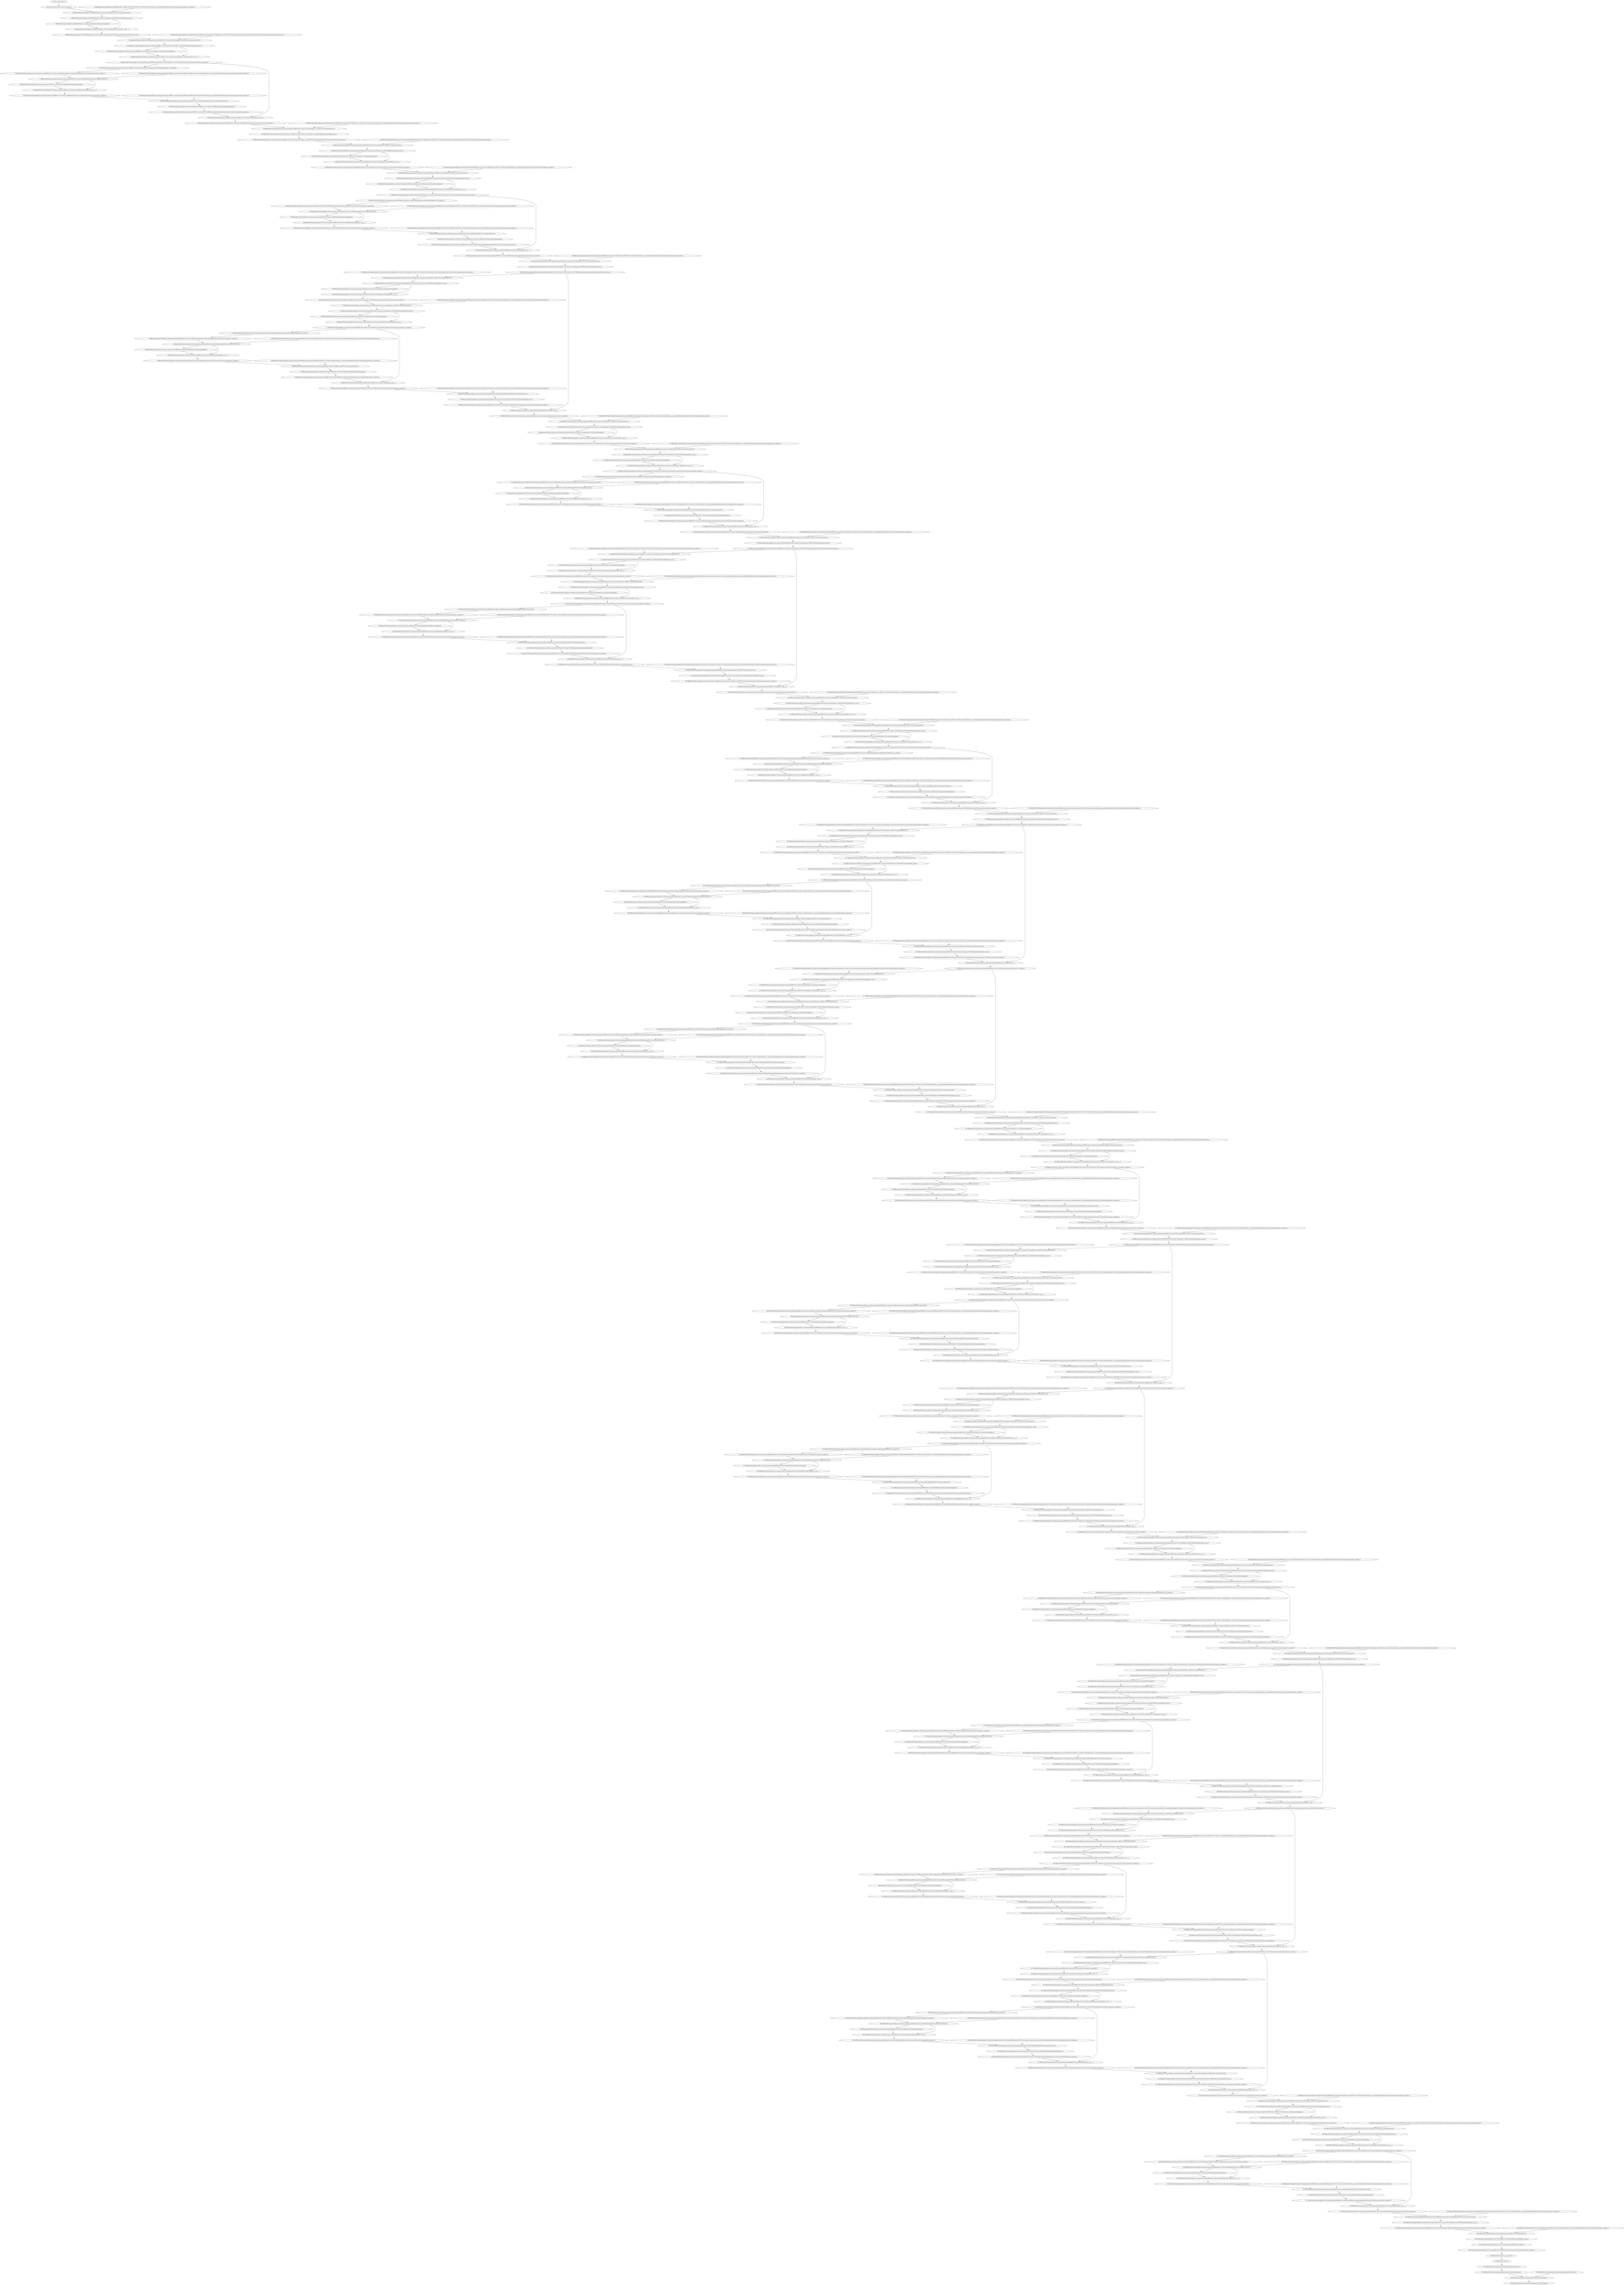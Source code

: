 strict digraph  {
"0 /nncf_model_input_0" [id=0, type=nncf_model_input];
"1 AsymmetricQuantizer/asymmetric_quantize_0" [id=1, type=asymmetric_quantize];
"2 EfficientNet/Sequential[features]/EffiInitBlock[init_block]/ConvBlock[conv]/NNCFConv2d[conv]/ModuleDict[pre_ops]/UpdateWeight[0]/SymmetricQuantizer[op]/symmetric_quantize_0" [id=2, type=symmetric_quantize];
"3 EfficientNet/Sequential[features]/EffiInitBlock[init_block]/ConvBlock[conv]/NNCFConv2d[conv]/conv2d_0" [id=3, type=conv2d];
"4 EfficientNet/Sequential[features]/EffiInitBlock[init_block]/ConvBlock[conv]/NNCFBatchNorm[bn]/batch_norm_0" [id=4, type=batch_norm];
"5 EfficientNet/Sequential[features]/EffiInitBlock[init_block]/ConvBlock[conv]/Swish[activ]/sigmoid_0" [id=5, type=sigmoid];
"6 EfficientNet/Sequential[features]/EffiInitBlock[init_block]/ConvBlock[conv]/Swish[activ]/__mul___0" [id=6, type=__mul__];
"7 EfficientNet/Sequential[features]/EffiInitBlock[init_block]/ConvBlock[conv]/Swish[activ]/AsymmetricQuantizer/asymmetric_quantize_0" [id=7, type=asymmetric_quantize];
"8 EfficientNet/Sequential[features]/Sequential[stage1]/EffiDwsConvUnit[unit1]/ConvBlock[dw_conv]/NNCFConv2d[conv]/ModuleDict[pre_ops]/UpdateWeight[0]/SymmetricQuantizer[op]/symmetric_quantize_0" [id=8, type=symmetric_quantize];
"9 EfficientNet/Sequential[features]/Sequential[stage1]/EffiDwsConvUnit[unit1]/ConvBlock[dw_conv]/NNCFConv2d[conv]/conv2d_0" [id=9, type=conv2d];
"10 EfficientNet/Sequential[features]/Sequential[stage1]/EffiDwsConvUnit[unit1]/ConvBlock[dw_conv]/NNCFBatchNorm[bn]/batch_norm_0" [id=10, type=batch_norm];
"11 EfficientNet/Sequential[features]/Sequential[stage1]/EffiDwsConvUnit[unit1]/ConvBlock[dw_conv]/Swish[activ]/sigmoid_0" [id=11, type=sigmoid];
"12 EfficientNet/Sequential[features]/Sequential[stage1]/EffiDwsConvUnit[unit1]/ConvBlock[dw_conv]/Swish[activ]/__mul___0" [id=12, type=__mul__];
"13 EfficientNet/Sequential[features]/Sequential[stage1]/EffiDwsConvUnit[unit1]/ConvBlock[dw_conv]/Swish[activ]/AsymmetricQuantizer/asymmetric_quantize_0" [id=13, type=asymmetric_quantize];
"14 EfficientNet/Sequential[features]/Sequential[stage1]/EffiDwsConvUnit[unit1]/SEBlock[se]/AdaptiveAvgPool2d[pool]/adaptive_avg_pool2d_0" [id=14, type=adaptive_avg_pool2d];
"15 EfficientNet/Sequential[features]/Sequential[stage1]/EffiDwsConvUnit[unit1]/SEBlock[se]/AdaptiveAvgPool2d[pool]/AsymmetricQuantizer/asymmetric_quantize_0" [id=15, type=asymmetric_quantize];
"16 EfficientNet/Sequential[features]/Sequential[stage1]/EffiDwsConvUnit[unit1]/SEBlock[se]/NNCFConv2d[conv1]/ModuleDict[pre_ops]/UpdateWeight[0]/SymmetricQuantizer[op]/symmetric_quantize_0" [id=16, type=symmetric_quantize];
"17 EfficientNet/Sequential[features]/Sequential[stage1]/EffiDwsConvUnit[unit1]/SEBlock[se]/NNCFConv2d[conv1]/conv2d_0" [id=17, type=conv2d];
"18 EfficientNet/Sequential[features]/Sequential[stage1]/EffiDwsConvUnit[unit1]/SEBlock[se]/Swish[activ]/sigmoid_0" [id=18, type=sigmoid];
"19 EfficientNet/Sequential[features]/Sequential[stage1]/EffiDwsConvUnit[unit1]/SEBlock[se]/Swish[activ]/__mul___0" [id=19, type=__mul__];
"20 EfficientNet/Sequential[features]/Sequential[stage1]/EffiDwsConvUnit[unit1]/SEBlock[se]/Swish[activ]/AsymmetricQuantizer/asymmetric_quantize_0" [id=20, type=asymmetric_quantize];
"21 EfficientNet/Sequential[features]/Sequential[stage1]/EffiDwsConvUnit[unit1]/SEBlock[se]/NNCFConv2d[conv2]/ModuleDict[pre_ops]/UpdateWeight[0]/SymmetricQuantizer[op]/symmetric_quantize_0" [id=21, type=symmetric_quantize];
"22 EfficientNet/Sequential[features]/Sequential[stage1]/EffiDwsConvUnit[unit1]/SEBlock[se]/NNCFConv2d[conv2]/conv2d_0" [id=22, type=conv2d];
"23 EfficientNet/Sequential[features]/Sequential[stage1]/EffiDwsConvUnit[unit1]/SEBlock[se]/Sigmoid[sigmoid]/sigmoid_0" [id=23, type=sigmoid];
"24 EfficientNet/Sequential[features]/Sequential[stage1]/EffiDwsConvUnit[unit1]/SEBlock[se]/Sigmoid[sigmoid]/AsymmetricQuantizer/asymmetric_quantize_0" [id=24, type=asymmetric_quantize];
"25 EfficientNet/Sequential[features]/Sequential[stage1]/EffiDwsConvUnit[unit1]/SEBlock[se]/__mul___0" [id=25, type=__mul__];
"26 EfficientNet/Sequential[features]/Sequential[stage1]/EffiDwsConvUnit[unit1]/SEBlock[se]/AsymmetricQuantizer/asymmetric_quantize_0" [id=26, type=asymmetric_quantize];
"27 EfficientNet/Sequential[features]/Sequential[stage1]/EffiDwsConvUnit[unit1]/ConvBlock[pw_conv]/NNCFConv2d[conv]/ModuleDict[pre_ops]/UpdateWeight[0]/SymmetricQuantizer[op]/symmetric_quantize_0" [id=27, type=symmetric_quantize];
"28 EfficientNet/Sequential[features]/Sequential[stage1]/EffiDwsConvUnit[unit1]/ConvBlock[pw_conv]/NNCFConv2d[conv]/conv2d_0" [id=28, type=conv2d];
"29 EfficientNet/Sequential[features]/Sequential[stage1]/EffiDwsConvUnit[unit1]/ConvBlock[pw_conv]/NNCFBatchNorm[bn]/batch_norm_0" [id=29, type=batch_norm];
"30 EfficientNet/Sequential[features]/Sequential[stage1]/EffiDwsConvUnit[unit1]/ConvBlock[pw_conv]/NNCFBatchNorm[bn]/AsymmetricQuantizer/asymmetric_quantize_0" [id=30, type=asymmetric_quantize];
"31 EfficientNet/Sequential[features]/Sequential[stage2]/EffiInvResUnit[unit1]/ConvBlock[conv1]/NNCFConv2d[conv]/ModuleDict[pre_ops]/UpdateWeight[0]/SymmetricQuantizer[op]/symmetric_quantize_0" [id=31, type=symmetric_quantize];
"32 EfficientNet/Sequential[features]/Sequential[stage2]/EffiInvResUnit[unit1]/ConvBlock[conv1]/NNCFConv2d[conv]/conv2d_0" [id=32, type=conv2d];
"33 EfficientNet/Sequential[features]/Sequential[stage2]/EffiInvResUnit[unit1]/ConvBlock[conv1]/NNCFBatchNorm[bn]/batch_norm_0" [id=33, type=batch_norm];
"34 EfficientNet/Sequential[features]/Sequential[stage2]/EffiInvResUnit[unit1]/ConvBlock[conv1]/Swish[activ]/sigmoid_0" [id=34, type=sigmoid];
"35 EfficientNet/Sequential[features]/Sequential[stage2]/EffiInvResUnit[unit1]/ConvBlock[conv1]/Swish[activ]/__mul___0" [id=35, type=__mul__];
"36 EfficientNet/Sequential[features]/Sequential[stage2]/EffiInvResUnit[unit1]/ConvBlock[conv1]/Swish[activ]/AsymmetricQuantizer/asymmetric_quantize_0" [id=36, type=asymmetric_quantize];
"37 EfficientNet/Sequential[features]/Sequential[stage2]/EffiInvResUnit[unit1]/ConvBlock[conv2]/NNCFConv2d[conv]/ModuleDict[pre_ops]/UpdateWeight[0]/SymmetricQuantizer[op]/symmetric_quantize_0" [id=37, type=symmetric_quantize];
"38 EfficientNet/Sequential[features]/Sequential[stage2]/EffiInvResUnit[unit1]/ConvBlock[conv2]/NNCFConv2d[conv]/conv2d_0" [id=38, type=conv2d];
"39 EfficientNet/Sequential[features]/Sequential[stage2]/EffiInvResUnit[unit1]/ConvBlock[conv2]/NNCFBatchNorm[bn]/batch_norm_0" [id=39, type=batch_norm];
"40 EfficientNet/Sequential[features]/Sequential[stage2]/EffiInvResUnit[unit1]/ConvBlock[conv2]/Swish[activ]/sigmoid_0" [id=40, type=sigmoid];
"41 EfficientNet/Sequential[features]/Sequential[stage2]/EffiInvResUnit[unit1]/ConvBlock[conv2]/Swish[activ]/__mul___0" [id=41, type=__mul__];
"42 EfficientNet/Sequential[features]/Sequential[stage2]/EffiInvResUnit[unit1]/ConvBlock[conv2]/Swish[activ]/AsymmetricQuantizer/asymmetric_quantize_0" [id=42, type=asymmetric_quantize];
"43 EfficientNet/Sequential[features]/Sequential[stage2]/EffiInvResUnit[unit1]/SEBlock[se]/AdaptiveAvgPool2d[pool]/adaptive_avg_pool2d_0" [id=43, type=adaptive_avg_pool2d];
"44 EfficientNet/Sequential[features]/Sequential[stage2]/EffiInvResUnit[unit1]/SEBlock[se]/AdaptiveAvgPool2d[pool]/AsymmetricQuantizer/asymmetric_quantize_0" [id=44, type=asymmetric_quantize];
"45 EfficientNet/Sequential[features]/Sequential[stage2]/EffiInvResUnit[unit1]/SEBlock[se]/NNCFConv2d[conv1]/ModuleDict[pre_ops]/UpdateWeight[0]/SymmetricQuantizer[op]/symmetric_quantize_0" [id=45, type=symmetric_quantize];
"46 EfficientNet/Sequential[features]/Sequential[stage2]/EffiInvResUnit[unit1]/SEBlock[se]/NNCFConv2d[conv1]/conv2d_0" [id=46, type=conv2d];
"47 EfficientNet/Sequential[features]/Sequential[stage2]/EffiInvResUnit[unit1]/SEBlock[se]/Swish[activ]/sigmoid_0" [id=47, type=sigmoid];
"48 EfficientNet/Sequential[features]/Sequential[stage2]/EffiInvResUnit[unit1]/SEBlock[se]/Swish[activ]/__mul___0" [id=48, type=__mul__];
"49 EfficientNet/Sequential[features]/Sequential[stage2]/EffiInvResUnit[unit1]/SEBlock[se]/Swish[activ]/AsymmetricQuantizer/asymmetric_quantize_0" [id=49, type=asymmetric_quantize];
"50 EfficientNet/Sequential[features]/Sequential[stage2]/EffiInvResUnit[unit1]/SEBlock[se]/NNCFConv2d[conv2]/ModuleDict[pre_ops]/UpdateWeight[0]/SymmetricQuantizer[op]/symmetric_quantize_0" [id=50, type=symmetric_quantize];
"51 EfficientNet/Sequential[features]/Sequential[stage2]/EffiInvResUnit[unit1]/SEBlock[se]/NNCFConv2d[conv2]/conv2d_0" [id=51, type=conv2d];
"52 EfficientNet/Sequential[features]/Sequential[stage2]/EffiInvResUnit[unit1]/SEBlock[se]/Sigmoid[sigmoid]/sigmoid_0" [id=52, type=sigmoid];
"53 EfficientNet/Sequential[features]/Sequential[stage2]/EffiInvResUnit[unit1]/SEBlock[se]/Sigmoid[sigmoid]/AsymmetricQuantizer/asymmetric_quantize_0" [id=53, type=asymmetric_quantize];
"54 EfficientNet/Sequential[features]/Sequential[stage2]/EffiInvResUnit[unit1]/SEBlock[se]/__mul___0" [id=54, type=__mul__];
"55 EfficientNet/Sequential[features]/Sequential[stage2]/EffiInvResUnit[unit1]/SEBlock[se]/AsymmetricQuantizer/asymmetric_quantize_0" [id=55, type=asymmetric_quantize];
"56 EfficientNet/Sequential[features]/Sequential[stage2]/EffiInvResUnit[unit1]/ConvBlock[conv3]/NNCFConv2d[conv]/ModuleDict[pre_ops]/UpdateWeight[0]/SymmetricQuantizer[op]/symmetric_quantize_0" [id=56, type=symmetric_quantize];
"57 EfficientNet/Sequential[features]/Sequential[stage2]/EffiInvResUnit[unit1]/ConvBlock[conv3]/NNCFConv2d[conv]/conv2d_0" [id=57, type=conv2d];
"58 EfficientNet/Sequential[features]/Sequential[stage2]/EffiInvResUnit[unit1]/ConvBlock[conv3]/NNCFBatchNorm[bn]/batch_norm_0" [id=58, type=batch_norm];
"59 EfficientNet/Sequential[features]/Sequential[stage2]/EffiInvResUnit[unit1]/ConvBlock[conv3]/NNCFBatchNorm[bn]/AsymmetricQuantizer/asymmetric_quantize_0" [id=59, type=asymmetric_quantize];
"60 EfficientNet/Sequential[features]/Sequential[stage2]/EffiInvResUnit[unit2]/ConvBlock[conv1]/NNCFConv2d[conv]/ModuleDict[pre_ops]/UpdateWeight[0]/SymmetricQuantizer[op]/symmetric_quantize_0" [id=60, type=symmetric_quantize];
"61 EfficientNet/Sequential[features]/Sequential[stage2]/EffiInvResUnit[unit2]/ConvBlock[conv1]/NNCFConv2d[conv]/conv2d_0" [id=61, type=conv2d];
"62 EfficientNet/Sequential[features]/Sequential[stage2]/EffiInvResUnit[unit2]/ConvBlock[conv1]/NNCFBatchNorm[bn]/batch_norm_0" [id=62, type=batch_norm];
"63 EfficientNet/Sequential[features]/Sequential[stage2]/EffiInvResUnit[unit2]/ConvBlock[conv1]/Swish[activ]/sigmoid_0" [id=63, type=sigmoid];
"64 EfficientNet/Sequential[features]/Sequential[stage2]/EffiInvResUnit[unit2]/ConvBlock[conv1]/Swish[activ]/__mul___0" [id=64, type=__mul__];
"65 EfficientNet/Sequential[features]/Sequential[stage2]/EffiInvResUnit[unit2]/ConvBlock[conv1]/Swish[activ]/AsymmetricQuantizer/asymmetric_quantize_0" [id=65, type=asymmetric_quantize];
"66 EfficientNet/Sequential[features]/Sequential[stage2]/EffiInvResUnit[unit2]/ConvBlock[conv2]/NNCFConv2d[conv]/ModuleDict[pre_ops]/UpdateWeight[0]/SymmetricQuantizer[op]/symmetric_quantize_0" [id=66, type=symmetric_quantize];
"67 EfficientNet/Sequential[features]/Sequential[stage2]/EffiInvResUnit[unit2]/ConvBlock[conv2]/NNCFConv2d[conv]/conv2d_0" [id=67, type=conv2d];
"68 EfficientNet/Sequential[features]/Sequential[stage2]/EffiInvResUnit[unit2]/ConvBlock[conv2]/NNCFBatchNorm[bn]/batch_norm_0" [id=68, type=batch_norm];
"69 EfficientNet/Sequential[features]/Sequential[stage2]/EffiInvResUnit[unit2]/ConvBlock[conv2]/Swish[activ]/sigmoid_0" [id=69, type=sigmoid];
"70 EfficientNet/Sequential[features]/Sequential[stage2]/EffiInvResUnit[unit2]/ConvBlock[conv2]/Swish[activ]/__mul___0" [id=70, type=__mul__];
"71 EfficientNet/Sequential[features]/Sequential[stage2]/EffiInvResUnit[unit2]/ConvBlock[conv2]/Swish[activ]/AsymmetricQuantizer/asymmetric_quantize_0" [id=71, type=asymmetric_quantize];
"72 EfficientNet/Sequential[features]/Sequential[stage2]/EffiInvResUnit[unit2]/SEBlock[se]/AdaptiveAvgPool2d[pool]/adaptive_avg_pool2d_0" [id=72, type=adaptive_avg_pool2d];
"73 EfficientNet/Sequential[features]/Sequential[stage2]/EffiInvResUnit[unit2]/SEBlock[se]/AdaptiveAvgPool2d[pool]/AsymmetricQuantizer/asymmetric_quantize_0" [id=73, type=asymmetric_quantize];
"74 EfficientNet/Sequential[features]/Sequential[stage2]/EffiInvResUnit[unit2]/SEBlock[se]/NNCFConv2d[conv1]/ModuleDict[pre_ops]/UpdateWeight[0]/SymmetricQuantizer[op]/symmetric_quantize_0" [id=74, type=symmetric_quantize];
"75 EfficientNet/Sequential[features]/Sequential[stage2]/EffiInvResUnit[unit2]/SEBlock[se]/NNCFConv2d[conv1]/conv2d_0" [id=75, type=conv2d];
"76 EfficientNet/Sequential[features]/Sequential[stage2]/EffiInvResUnit[unit2]/SEBlock[se]/Swish[activ]/sigmoid_0" [id=76, type=sigmoid];
"77 EfficientNet/Sequential[features]/Sequential[stage2]/EffiInvResUnit[unit2]/SEBlock[se]/Swish[activ]/__mul___0" [id=77, type=__mul__];
"78 EfficientNet/Sequential[features]/Sequential[stage2]/EffiInvResUnit[unit2]/SEBlock[se]/Swish[activ]/AsymmetricQuantizer/asymmetric_quantize_0" [id=78, type=asymmetric_quantize];
"79 EfficientNet/Sequential[features]/Sequential[stage2]/EffiInvResUnit[unit2]/SEBlock[se]/NNCFConv2d[conv2]/ModuleDict[pre_ops]/UpdateWeight[0]/SymmetricQuantizer[op]/symmetric_quantize_0" [id=79, type=symmetric_quantize];
"80 EfficientNet/Sequential[features]/Sequential[stage2]/EffiInvResUnit[unit2]/SEBlock[se]/NNCFConv2d[conv2]/conv2d_0" [id=80, type=conv2d];
"81 EfficientNet/Sequential[features]/Sequential[stage2]/EffiInvResUnit[unit2]/SEBlock[se]/Sigmoid[sigmoid]/sigmoid_0" [id=81, type=sigmoid];
"82 EfficientNet/Sequential[features]/Sequential[stage2]/EffiInvResUnit[unit2]/SEBlock[se]/Sigmoid[sigmoid]/AsymmetricQuantizer/asymmetric_quantize_0" [id=82, type=asymmetric_quantize];
"83 EfficientNet/Sequential[features]/Sequential[stage2]/EffiInvResUnit[unit2]/SEBlock[se]/__mul___0" [id=83, type=__mul__];
"84 EfficientNet/Sequential[features]/Sequential[stage2]/EffiInvResUnit[unit2]/SEBlock[se]/AsymmetricQuantizer/asymmetric_quantize_0" [id=84, type=asymmetric_quantize];
"85 EfficientNet/Sequential[features]/Sequential[stage2]/EffiInvResUnit[unit2]/ConvBlock[conv3]/NNCFConv2d[conv]/ModuleDict[pre_ops]/UpdateWeight[0]/SymmetricQuantizer[op]/symmetric_quantize_0" [id=85, type=symmetric_quantize];
"86 EfficientNet/Sequential[features]/Sequential[stage2]/EffiInvResUnit[unit2]/ConvBlock[conv3]/NNCFConv2d[conv]/conv2d_0" [id=86, type=conv2d];
"87 EfficientNet/Sequential[features]/Sequential[stage2]/EffiInvResUnit[unit2]/ConvBlock[conv3]/NNCFBatchNorm[bn]/batch_norm_0" [id=87, type=batch_norm];
"88 EfficientNet/Sequential[features]/Sequential[stage2]/EffiInvResUnit[unit2]/ConvBlock[conv3]/NNCFBatchNorm[bn]/AsymmetricQuantizer/asymmetric_quantize_0" [id=88, type=asymmetric_quantize];
"89 EfficientNet/Sequential[features]/Sequential[stage2]/EffiInvResUnit[unit2]/__add___0" [id=89, type=__add__];
"90 EfficientNet/Sequential[features]/Sequential[stage2]/EffiInvResUnit[unit2]/AsymmetricQuantizer/asymmetric_quantize_0" [id=90, type=asymmetric_quantize];
"91 EfficientNet/Sequential[features]/Sequential[stage3]/EffiInvResUnit[unit1]/ConvBlock[conv1]/NNCFConv2d[conv]/ModuleDict[pre_ops]/UpdateWeight[0]/SymmetricQuantizer[op]/symmetric_quantize_0" [id=91, type=symmetric_quantize];
"92 EfficientNet/Sequential[features]/Sequential[stage3]/EffiInvResUnit[unit1]/ConvBlock[conv1]/NNCFConv2d[conv]/conv2d_0" [id=92, type=conv2d];
"93 EfficientNet/Sequential[features]/Sequential[stage3]/EffiInvResUnit[unit1]/ConvBlock[conv1]/NNCFBatchNorm[bn]/batch_norm_0" [id=93, type=batch_norm];
"94 EfficientNet/Sequential[features]/Sequential[stage3]/EffiInvResUnit[unit1]/ConvBlock[conv1]/Swish[activ]/sigmoid_0" [id=94, type=sigmoid];
"95 EfficientNet/Sequential[features]/Sequential[stage3]/EffiInvResUnit[unit1]/ConvBlock[conv1]/Swish[activ]/__mul___0" [id=95, type=__mul__];
"96 EfficientNet/Sequential[features]/Sequential[stage3]/EffiInvResUnit[unit1]/ConvBlock[conv1]/Swish[activ]/AsymmetricQuantizer/asymmetric_quantize_0" [id=96, type=asymmetric_quantize];
"97 EfficientNet/Sequential[features]/Sequential[stage3]/EffiInvResUnit[unit1]/ConvBlock[conv2]/NNCFConv2d[conv]/ModuleDict[pre_ops]/UpdateWeight[0]/SymmetricQuantizer[op]/symmetric_quantize_0" [id=97, type=symmetric_quantize];
"98 EfficientNet/Sequential[features]/Sequential[stage3]/EffiInvResUnit[unit1]/ConvBlock[conv2]/NNCFConv2d[conv]/conv2d_0" [id=98, type=conv2d];
"99 EfficientNet/Sequential[features]/Sequential[stage3]/EffiInvResUnit[unit1]/ConvBlock[conv2]/NNCFBatchNorm[bn]/batch_norm_0" [id=99, type=batch_norm];
"100 EfficientNet/Sequential[features]/Sequential[stage3]/EffiInvResUnit[unit1]/ConvBlock[conv2]/Swish[activ]/sigmoid_0" [id=100, type=sigmoid];
"101 EfficientNet/Sequential[features]/Sequential[stage3]/EffiInvResUnit[unit1]/ConvBlock[conv2]/Swish[activ]/__mul___0" [id=101, type=__mul__];
"102 EfficientNet/Sequential[features]/Sequential[stage3]/EffiInvResUnit[unit1]/ConvBlock[conv2]/Swish[activ]/AsymmetricQuantizer/asymmetric_quantize_0" [id=102, type=asymmetric_quantize];
"103 EfficientNet/Sequential[features]/Sequential[stage3]/EffiInvResUnit[unit1]/SEBlock[se]/AdaptiveAvgPool2d[pool]/adaptive_avg_pool2d_0" [id=103, type=adaptive_avg_pool2d];
"104 EfficientNet/Sequential[features]/Sequential[stage3]/EffiInvResUnit[unit1]/SEBlock[se]/AdaptiveAvgPool2d[pool]/AsymmetricQuantizer/asymmetric_quantize_0" [id=104, type=asymmetric_quantize];
"105 EfficientNet/Sequential[features]/Sequential[stage3]/EffiInvResUnit[unit1]/SEBlock[se]/NNCFConv2d[conv1]/ModuleDict[pre_ops]/UpdateWeight[0]/SymmetricQuantizer[op]/symmetric_quantize_0" [id=105, type=symmetric_quantize];
"106 EfficientNet/Sequential[features]/Sequential[stage3]/EffiInvResUnit[unit1]/SEBlock[se]/NNCFConv2d[conv1]/conv2d_0" [id=106, type=conv2d];
"107 EfficientNet/Sequential[features]/Sequential[stage3]/EffiInvResUnit[unit1]/SEBlock[se]/Swish[activ]/sigmoid_0" [id=107, type=sigmoid];
"108 EfficientNet/Sequential[features]/Sequential[stage3]/EffiInvResUnit[unit1]/SEBlock[se]/Swish[activ]/__mul___0" [id=108, type=__mul__];
"109 EfficientNet/Sequential[features]/Sequential[stage3]/EffiInvResUnit[unit1]/SEBlock[se]/Swish[activ]/AsymmetricQuantizer/asymmetric_quantize_0" [id=109, type=asymmetric_quantize];
"110 EfficientNet/Sequential[features]/Sequential[stage3]/EffiInvResUnit[unit1]/SEBlock[se]/NNCFConv2d[conv2]/ModuleDict[pre_ops]/UpdateWeight[0]/SymmetricQuantizer[op]/symmetric_quantize_0" [id=110, type=symmetric_quantize];
"111 EfficientNet/Sequential[features]/Sequential[stage3]/EffiInvResUnit[unit1]/SEBlock[se]/NNCFConv2d[conv2]/conv2d_0" [id=111, type=conv2d];
"112 EfficientNet/Sequential[features]/Sequential[stage3]/EffiInvResUnit[unit1]/SEBlock[se]/Sigmoid[sigmoid]/sigmoid_0" [id=112, type=sigmoid];
"113 EfficientNet/Sequential[features]/Sequential[stage3]/EffiInvResUnit[unit1]/SEBlock[se]/Sigmoid[sigmoid]/AsymmetricQuantizer/asymmetric_quantize_0" [id=113, type=asymmetric_quantize];
"114 EfficientNet/Sequential[features]/Sequential[stage3]/EffiInvResUnit[unit1]/SEBlock[se]/__mul___0" [id=114, type=__mul__];
"115 EfficientNet/Sequential[features]/Sequential[stage3]/EffiInvResUnit[unit1]/SEBlock[se]/AsymmetricQuantizer/asymmetric_quantize_0" [id=115, type=asymmetric_quantize];
"116 EfficientNet/Sequential[features]/Sequential[stage3]/EffiInvResUnit[unit1]/ConvBlock[conv3]/NNCFConv2d[conv]/ModuleDict[pre_ops]/UpdateWeight[0]/SymmetricQuantizer[op]/symmetric_quantize_0" [id=116, type=symmetric_quantize];
"117 EfficientNet/Sequential[features]/Sequential[stage3]/EffiInvResUnit[unit1]/ConvBlock[conv3]/NNCFConv2d[conv]/conv2d_0" [id=117, type=conv2d];
"118 EfficientNet/Sequential[features]/Sequential[stage3]/EffiInvResUnit[unit1]/ConvBlock[conv3]/NNCFBatchNorm[bn]/batch_norm_0" [id=118, type=batch_norm];
"119 EfficientNet/Sequential[features]/Sequential[stage3]/EffiInvResUnit[unit1]/ConvBlock[conv3]/NNCFBatchNorm[bn]/AsymmetricQuantizer/asymmetric_quantize_0" [id=119, type=asymmetric_quantize];
"120 EfficientNet/Sequential[features]/Sequential[stage3]/EffiInvResUnit[unit2]/ConvBlock[conv1]/NNCFConv2d[conv]/ModuleDict[pre_ops]/UpdateWeight[0]/SymmetricQuantizer[op]/symmetric_quantize_0" [id=120, type=symmetric_quantize];
"121 EfficientNet/Sequential[features]/Sequential[stage3]/EffiInvResUnit[unit2]/ConvBlock[conv1]/NNCFConv2d[conv]/conv2d_0" [id=121, type=conv2d];
"122 EfficientNet/Sequential[features]/Sequential[stage3]/EffiInvResUnit[unit2]/ConvBlock[conv1]/NNCFBatchNorm[bn]/batch_norm_0" [id=122, type=batch_norm];
"123 EfficientNet/Sequential[features]/Sequential[stage3]/EffiInvResUnit[unit2]/ConvBlock[conv1]/Swish[activ]/sigmoid_0" [id=123, type=sigmoid];
"124 EfficientNet/Sequential[features]/Sequential[stage3]/EffiInvResUnit[unit2]/ConvBlock[conv1]/Swish[activ]/__mul___0" [id=124, type=__mul__];
"125 EfficientNet/Sequential[features]/Sequential[stage3]/EffiInvResUnit[unit2]/ConvBlock[conv1]/Swish[activ]/AsymmetricQuantizer/asymmetric_quantize_0" [id=125, type=asymmetric_quantize];
"126 EfficientNet/Sequential[features]/Sequential[stage3]/EffiInvResUnit[unit2]/ConvBlock[conv2]/NNCFConv2d[conv]/ModuleDict[pre_ops]/UpdateWeight[0]/SymmetricQuantizer[op]/symmetric_quantize_0" [id=126, type=symmetric_quantize];
"127 EfficientNet/Sequential[features]/Sequential[stage3]/EffiInvResUnit[unit2]/ConvBlock[conv2]/NNCFConv2d[conv]/conv2d_0" [id=127, type=conv2d];
"128 EfficientNet/Sequential[features]/Sequential[stage3]/EffiInvResUnit[unit2]/ConvBlock[conv2]/NNCFBatchNorm[bn]/batch_norm_0" [id=128, type=batch_norm];
"129 EfficientNet/Sequential[features]/Sequential[stage3]/EffiInvResUnit[unit2]/ConvBlock[conv2]/Swish[activ]/sigmoid_0" [id=129, type=sigmoid];
"130 EfficientNet/Sequential[features]/Sequential[stage3]/EffiInvResUnit[unit2]/ConvBlock[conv2]/Swish[activ]/__mul___0" [id=130, type=__mul__];
"131 EfficientNet/Sequential[features]/Sequential[stage3]/EffiInvResUnit[unit2]/ConvBlock[conv2]/Swish[activ]/AsymmetricQuantizer/asymmetric_quantize_0" [id=131, type=asymmetric_quantize];
"132 EfficientNet/Sequential[features]/Sequential[stage3]/EffiInvResUnit[unit2]/SEBlock[se]/AdaptiveAvgPool2d[pool]/adaptive_avg_pool2d_0" [id=132, type=adaptive_avg_pool2d];
"133 EfficientNet/Sequential[features]/Sequential[stage3]/EffiInvResUnit[unit2]/SEBlock[se]/AdaptiveAvgPool2d[pool]/AsymmetricQuantizer/asymmetric_quantize_0" [id=133, type=asymmetric_quantize];
"134 EfficientNet/Sequential[features]/Sequential[stage3]/EffiInvResUnit[unit2]/SEBlock[se]/NNCFConv2d[conv1]/ModuleDict[pre_ops]/UpdateWeight[0]/SymmetricQuantizer[op]/symmetric_quantize_0" [id=134, type=symmetric_quantize];
"135 EfficientNet/Sequential[features]/Sequential[stage3]/EffiInvResUnit[unit2]/SEBlock[se]/NNCFConv2d[conv1]/conv2d_0" [id=135, type=conv2d];
"136 EfficientNet/Sequential[features]/Sequential[stage3]/EffiInvResUnit[unit2]/SEBlock[se]/Swish[activ]/sigmoid_0" [id=136, type=sigmoid];
"137 EfficientNet/Sequential[features]/Sequential[stage3]/EffiInvResUnit[unit2]/SEBlock[se]/Swish[activ]/__mul___0" [id=137, type=__mul__];
"138 EfficientNet/Sequential[features]/Sequential[stage3]/EffiInvResUnit[unit2]/SEBlock[se]/Swish[activ]/AsymmetricQuantizer/asymmetric_quantize_0" [id=138, type=asymmetric_quantize];
"139 EfficientNet/Sequential[features]/Sequential[stage3]/EffiInvResUnit[unit2]/SEBlock[se]/NNCFConv2d[conv2]/ModuleDict[pre_ops]/UpdateWeight[0]/SymmetricQuantizer[op]/symmetric_quantize_0" [id=139, type=symmetric_quantize];
"140 EfficientNet/Sequential[features]/Sequential[stage3]/EffiInvResUnit[unit2]/SEBlock[se]/NNCFConv2d[conv2]/conv2d_0" [id=140, type=conv2d];
"141 EfficientNet/Sequential[features]/Sequential[stage3]/EffiInvResUnit[unit2]/SEBlock[se]/Sigmoid[sigmoid]/sigmoid_0" [id=141, type=sigmoid];
"142 EfficientNet/Sequential[features]/Sequential[stage3]/EffiInvResUnit[unit2]/SEBlock[se]/Sigmoid[sigmoid]/AsymmetricQuantizer/asymmetric_quantize_0" [id=142, type=asymmetric_quantize];
"143 EfficientNet/Sequential[features]/Sequential[stage3]/EffiInvResUnit[unit2]/SEBlock[se]/__mul___0" [id=143, type=__mul__];
"144 EfficientNet/Sequential[features]/Sequential[stage3]/EffiInvResUnit[unit2]/SEBlock[se]/AsymmetricQuantizer/asymmetric_quantize_0" [id=144, type=asymmetric_quantize];
"145 EfficientNet/Sequential[features]/Sequential[stage3]/EffiInvResUnit[unit2]/ConvBlock[conv3]/NNCFConv2d[conv]/ModuleDict[pre_ops]/UpdateWeight[0]/SymmetricQuantizer[op]/symmetric_quantize_0" [id=145, type=symmetric_quantize];
"146 EfficientNet/Sequential[features]/Sequential[stage3]/EffiInvResUnit[unit2]/ConvBlock[conv3]/NNCFConv2d[conv]/conv2d_0" [id=146, type=conv2d];
"147 EfficientNet/Sequential[features]/Sequential[stage3]/EffiInvResUnit[unit2]/ConvBlock[conv3]/NNCFBatchNorm[bn]/batch_norm_0" [id=147, type=batch_norm];
"148 EfficientNet/Sequential[features]/Sequential[stage3]/EffiInvResUnit[unit2]/ConvBlock[conv3]/NNCFBatchNorm[bn]/AsymmetricQuantizer/asymmetric_quantize_0" [id=148, type=asymmetric_quantize];
"149 EfficientNet/Sequential[features]/Sequential[stage3]/EffiInvResUnit[unit2]/__add___0" [id=149, type=__add__];
"150 EfficientNet/Sequential[features]/Sequential[stage3]/EffiInvResUnit[unit2]/AsymmetricQuantizer/asymmetric_quantize_0" [id=150, type=asymmetric_quantize];
"151 EfficientNet/Sequential[features]/Sequential[stage4]/EffiInvResUnit[unit1]/ConvBlock[conv1]/NNCFConv2d[conv]/ModuleDict[pre_ops]/UpdateWeight[0]/SymmetricQuantizer[op]/symmetric_quantize_0" [id=151, type=symmetric_quantize];
"152 EfficientNet/Sequential[features]/Sequential[stage4]/EffiInvResUnit[unit1]/ConvBlock[conv1]/NNCFConv2d[conv]/conv2d_0" [id=152, type=conv2d];
"153 EfficientNet/Sequential[features]/Sequential[stage4]/EffiInvResUnit[unit1]/ConvBlock[conv1]/NNCFBatchNorm[bn]/batch_norm_0" [id=153, type=batch_norm];
"154 EfficientNet/Sequential[features]/Sequential[stage4]/EffiInvResUnit[unit1]/ConvBlock[conv1]/Swish[activ]/sigmoid_0" [id=154, type=sigmoid];
"155 EfficientNet/Sequential[features]/Sequential[stage4]/EffiInvResUnit[unit1]/ConvBlock[conv1]/Swish[activ]/__mul___0" [id=155, type=__mul__];
"156 EfficientNet/Sequential[features]/Sequential[stage4]/EffiInvResUnit[unit1]/ConvBlock[conv1]/Swish[activ]/AsymmetricQuantizer/asymmetric_quantize_0" [id=156, type=asymmetric_quantize];
"157 EfficientNet/Sequential[features]/Sequential[stage4]/EffiInvResUnit[unit1]/ConvBlock[conv2]/NNCFConv2d[conv]/ModuleDict[pre_ops]/UpdateWeight[0]/SymmetricQuantizer[op]/symmetric_quantize_0" [id=157, type=symmetric_quantize];
"158 EfficientNet/Sequential[features]/Sequential[stage4]/EffiInvResUnit[unit1]/ConvBlock[conv2]/NNCFConv2d[conv]/conv2d_0" [id=158, type=conv2d];
"159 EfficientNet/Sequential[features]/Sequential[stage4]/EffiInvResUnit[unit1]/ConvBlock[conv2]/NNCFBatchNorm[bn]/batch_norm_0" [id=159, type=batch_norm];
"160 EfficientNet/Sequential[features]/Sequential[stage4]/EffiInvResUnit[unit1]/ConvBlock[conv2]/Swish[activ]/sigmoid_0" [id=160, type=sigmoid];
"161 EfficientNet/Sequential[features]/Sequential[stage4]/EffiInvResUnit[unit1]/ConvBlock[conv2]/Swish[activ]/__mul___0" [id=161, type=__mul__];
"162 EfficientNet/Sequential[features]/Sequential[stage4]/EffiInvResUnit[unit1]/ConvBlock[conv2]/Swish[activ]/AsymmetricQuantizer/asymmetric_quantize_0" [id=162, type=asymmetric_quantize];
"163 EfficientNet/Sequential[features]/Sequential[stage4]/EffiInvResUnit[unit1]/SEBlock[se]/AdaptiveAvgPool2d[pool]/adaptive_avg_pool2d_0" [id=163, type=adaptive_avg_pool2d];
"164 EfficientNet/Sequential[features]/Sequential[stage4]/EffiInvResUnit[unit1]/SEBlock[se]/AdaptiveAvgPool2d[pool]/AsymmetricQuantizer/asymmetric_quantize_0" [id=164, type=asymmetric_quantize];
"165 EfficientNet/Sequential[features]/Sequential[stage4]/EffiInvResUnit[unit1]/SEBlock[se]/NNCFConv2d[conv1]/ModuleDict[pre_ops]/UpdateWeight[0]/SymmetricQuantizer[op]/symmetric_quantize_0" [id=165, type=symmetric_quantize];
"166 EfficientNet/Sequential[features]/Sequential[stage4]/EffiInvResUnit[unit1]/SEBlock[se]/NNCFConv2d[conv1]/conv2d_0" [id=166, type=conv2d];
"167 EfficientNet/Sequential[features]/Sequential[stage4]/EffiInvResUnit[unit1]/SEBlock[se]/Swish[activ]/sigmoid_0" [id=167, type=sigmoid];
"168 EfficientNet/Sequential[features]/Sequential[stage4]/EffiInvResUnit[unit1]/SEBlock[se]/Swish[activ]/__mul___0" [id=168, type=__mul__];
"169 EfficientNet/Sequential[features]/Sequential[stage4]/EffiInvResUnit[unit1]/SEBlock[se]/Swish[activ]/AsymmetricQuantizer/asymmetric_quantize_0" [id=169, type=asymmetric_quantize];
"170 EfficientNet/Sequential[features]/Sequential[stage4]/EffiInvResUnit[unit1]/SEBlock[se]/NNCFConv2d[conv2]/ModuleDict[pre_ops]/UpdateWeight[0]/SymmetricQuantizer[op]/symmetric_quantize_0" [id=170, type=symmetric_quantize];
"171 EfficientNet/Sequential[features]/Sequential[stage4]/EffiInvResUnit[unit1]/SEBlock[se]/NNCFConv2d[conv2]/conv2d_0" [id=171, type=conv2d];
"172 EfficientNet/Sequential[features]/Sequential[stage4]/EffiInvResUnit[unit1]/SEBlock[se]/Sigmoid[sigmoid]/sigmoid_0" [id=172, type=sigmoid];
"173 EfficientNet/Sequential[features]/Sequential[stage4]/EffiInvResUnit[unit1]/SEBlock[se]/Sigmoid[sigmoid]/AsymmetricQuantizer/asymmetric_quantize_0" [id=173, type=asymmetric_quantize];
"174 EfficientNet/Sequential[features]/Sequential[stage4]/EffiInvResUnit[unit1]/SEBlock[se]/__mul___0" [id=174, type=__mul__];
"175 EfficientNet/Sequential[features]/Sequential[stage4]/EffiInvResUnit[unit1]/SEBlock[se]/AsymmetricQuantizer/asymmetric_quantize_0" [id=175, type=asymmetric_quantize];
"176 EfficientNet/Sequential[features]/Sequential[stage4]/EffiInvResUnit[unit1]/ConvBlock[conv3]/NNCFConv2d[conv]/ModuleDict[pre_ops]/UpdateWeight[0]/SymmetricQuantizer[op]/symmetric_quantize_0" [id=176, type=symmetric_quantize];
"177 EfficientNet/Sequential[features]/Sequential[stage4]/EffiInvResUnit[unit1]/ConvBlock[conv3]/NNCFConv2d[conv]/conv2d_0" [id=177, type=conv2d];
"178 EfficientNet/Sequential[features]/Sequential[stage4]/EffiInvResUnit[unit1]/ConvBlock[conv3]/NNCFBatchNorm[bn]/batch_norm_0" [id=178, type=batch_norm];
"179 EfficientNet/Sequential[features]/Sequential[stage4]/EffiInvResUnit[unit1]/ConvBlock[conv3]/NNCFBatchNorm[bn]/AsymmetricQuantizer/asymmetric_quantize_0" [id=179, type=asymmetric_quantize];
"180 EfficientNet/Sequential[features]/Sequential[stage4]/EffiInvResUnit[unit2]/ConvBlock[conv1]/NNCFConv2d[conv]/ModuleDict[pre_ops]/UpdateWeight[0]/SymmetricQuantizer[op]/symmetric_quantize_0" [id=180, type=symmetric_quantize];
"181 EfficientNet/Sequential[features]/Sequential[stage4]/EffiInvResUnit[unit2]/ConvBlock[conv1]/NNCFConv2d[conv]/conv2d_0" [id=181, type=conv2d];
"182 EfficientNet/Sequential[features]/Sequential[stage4]/EffiInvResUnit[unit2]/ConvBlock[conv1]/NNCFBatchNorm[bn]/batch_norm_0" [id=182, type=batch_norm];
"183 EfficientNet/Sequential[features]/Sequential[stage4]/EffiInvResUnit[unit2]/ConvBlock[conv1]/Swish[activ]/sigmoid_0" [id=183, type=sigmoid];
"184 EfficientNet/Sequential[features]/Sequential[stage4]/EffiInvResUnit[unit2]/ConvBlock[conv1]/Swish[activ]/__mul___0" [id=184, type=__mul__];
"185 EfficientNet/Sequential[features]/Sequential[stage4]/EffiInvResUnit[unit2]/ConvBlock[conv1]/Swish[activ]/AsymmetricQuantizer/asymmetric_quantize_0" [id=185, type=asymmetric_quantize];
"186 EfficientNet/Sequential[features]/Sequential[stage4]/EffiInvResUnit[unit2]/ConvBlock[conv2]/NNCFConv2d[conv]/ModuleDict[pre_ops]/UpdateWeight[0]/SymmetricQuantizer[op]/symmetric_quantize_0" [id=186, type=symmetric_quantize];
"187 EfficientNet/Sequential[features]/Sequential[stage4]/EffiInvResUnit[unit2]/ConvBlock[conv2]/NNCFConv2d[conv]/conv2d_0" [id=187, type=conv2d];
"188 EfficientNet/Sequential[features]/Sequential[stage4]/EffiInvResUnit[unit2]/ConvBlock[conv2]/NNCFBatchNorm[bn]/batch_norm_0" [id=188, type=batch_norm];
"189 EfficientNet/Sequential[features]/Sequential[stage4]/EffiInvResUnit[unit2]/ConvBlock[conv2]/Swish[activ]/sigmoid_0" [id=189, type=sigmoid];
"190 EfficientNet/Sequential[features]/Sequential[stage4]/EffiInvResUnit[unit2]/ConvBlock[conv2]/Swish[activ]/__mul___0" [id=190, type=__mul__];
"191 EfficientNet/Sequential[features]/Sequential[stage4]/EffiInvResUnit[unit2]/ConvBlock[conv2]/Swish[activ]/AsymmetricQuantizer/asymmetric_quantize_0" [id=191, type=asymmetric_quantize];
"192 EfficientNet/Sequential[features]/Sequential[stage4]/EffiInvResUnit[unit2]/SEBlock[se]/AdaptiveAvgPool2d[pool]/adaptive_avg_pool2d_0" [id=192, type=adaptive_avg_pool2d];
"193 EfficientNet/Sequential[features]/Sequential[stage4]/EffiInvResUnit[unit2]/SEBlock[se]/AdaptiveAvgPool2d[pool]/AsymmetricQuantizer/asymmetric_quantize_0" [id=193, type=asymmetric_quantize];
"194 EfficientNet/Sequential[features]/Sequential[stage4]/EffiInvResUnit[unit2]/SEBlock[se]/NNCFConv2d[conv1]/ModuleDict[pre_ops]/UpdateWeight[0]/SymmetricQuantizer[op]/symmetric_quantize_0" [id=194, type=symmetric_quantize];
"195 EfficientNet/Sequential[features]/Sequential[stage4]/EffiInvResUnit[unit2]/SEBlock[se]/NNCFConv2d[conv1]/conv2d_0" [id=195, type=conv2d];
"196 EfficientNet/Sequential[features]/Sequential[stage4]/EffiInvResUnit[unit2]/SEBlock[se]/Swish[activ]/sigmoid_0" [id=196, type=sigmoid];
"197 EfficientNet/Sequential[features]/Sequential[stage4]/EffiInvResUnit[unit2]/SEBlock[se]/Swish[activ]/__mul___0" [id=197, type=__mul__];
"198 EfficientNet/Sequential[features]/Sequential[stage4]/EffiInvResUnit[unit2]/SEBlock[se]/Swish[activ]/AsymmetricQuantizer/asymmetric_quantize_0" [id=198, type=asymmetric_quantize];
"199 EfficientNet/Sequential[features]/Sequential[stage4]/EffiInvResUnit[unit2]/SEBlock[se]/NNCFConv2d[conv2]/ModuleDict[pre_ops]/UpdateWeight[0]/SymmetricQuantizer[op]/symmetric_quantize_0" [id=199, type=symmetric_quantize];
"200 EfficientNet/Sequential[features]/Sequential[stage4]/EffiInvResUnit[unit2]/SEBlock[se]/NNCFConv2d[conv2]/conv2d_0" [id=200, type=conv2d];
"201 EfficientNet/Sequential[features]/Sequential[stage4]/EffiInvResUnit[unit2]/SEBlock[se]/Sigmoid[sigmoid]/sigmoid_0" [id=201, type=sigmoid];
"202 EfficientNet/Sequential[features]/Sequential[stage4]/EffiInvResUnit[unit2]/SEBlock[se]/Sigmoid[sigmoid]/AsymmetricQuantizer/asymmetric_quantize_0" [id=202, type=asymmetric_quantize];
"203 EfficientNet/Sequential[features]/Sequential[stage4]/EffiInvResUnit[unit2]/SEBlock[se]/__mul___0" [id=203, type=__mul__];
"204 EfficientNet/Sequential[features]/Sequential[stage4]/EffiInvResUnit[unit2]/SEBlock[se]/AsymmetricQuantizer/asymmetric_quantize_0" [id=204, type=asymmetric_quantize];
"205 EfficientNet/Sequential[features]/Sequential[stage4]/EffiInvResUnit[unit2]/ConvBlock[conv3]/NNCFConv2d[conv]/ModuleDict[pre_ops]/UpdateWeight[0]/SymmetricQuantizer[op]/symmetric_quantize_0" [id=205, type=symmetric_quantize];
"206 EfficientNet/Sequential[features]/Sequential[stage4]/EffiInvResUnit[unit2]/ConvBlock[conv3]/NNCFConv2d[conv]/conv2d_0" [id=206, type=conv2d];
"207 EfficientNet/Sequential[features]/Sequential[stage4]/EffiInvResUnit[unit2]/ConvBlock[conv3]/NNCFBatchNorm[bn]/batch_norm_0" [id=207, type=batch_norm];
"208 EfficientNet/Sequential[features]/Sequential[stage4]/EffiInvResUnit[unit2]/ConvBlock[conv3]/NNCFBatchNorm[bn]/AsymmetricQuantizer/asymmetric_quantize_0" [id=208, type=asymmetric_quantize];
"209 EfficientNet/Sequential[features]/Sequential[stage4]/EffiInvResUnit[unit2]/__add___0" [id=209, type=__add__];
"210 EfficientNet/Sequential[features]/Sequential[stage4]/EffiInvResUnit[unit2]/AsymmetricQuantizer/asymmetric_quantize_0" [id=210, type=asymmetric_quantize];
"211 EfficientNet/Sequential[features]/Sequential[stage4]/EffiInvResUnit[unit3]/ConvBlock[conv1]/NNCFConv2d[conv]/ModuleDict[pre_ops]/UpdateWeight[0]/SymmetricQuantizer[op]/symmetric_quantize_0" [id=211, type=symmetric_quantize];
"212 EfficientNet/Sequential[features]/Sequential[stage4]/EffiInvResUnit[unit3]/ConvBlock[conv1]/NNCFConv2d[conv]/conv2d_0" [id=212, type=conv2d];
"213 EfficientNet/Sequential[features]/Sequential[stage4]/EffiInvResUnit[unit3]/ConvBlock[conv1]/NNCFBatchNorm[bn]/batch_norm_0" [id=213, type=batch_norm];
"214 EfficientNet/Sequential[features]/Sequential[stage4]/EffiInvResUnit[unit3]/ConvBlock[conv1]/Swish[activ]/sigmoid_0" [id=214, type=sigmoid];
"215 EfficientNet/Sequential[features]/Sequential[stage4]/EffiInvResUnit[unit3]/ConvBlock[conv1]/Swish[activ]/__mul___0" [id=215, type=__mul__];
"216 EfficientNet/Sequential[features]/Sequential[stage4]/EffiInvResUnit[unit3]/ConvBlock[conv1]/Swish[activ]/AsymmetricQuantizer/asymmetric_quantize_0" [id=216, type=asymmetric_quantize];
"217 EfficientNet/Sequential[features]/Sequential[stage4]/EffiInvResUnit[unit3]/ConvBlock[conv2]/NNCFConv2d[conv]/ModuleDict[pre_ops]/UpdateWeight[0]/SymmetricQuantizer[op]/symmetric_quantize_0" [id=217, type=symmetric_quantize];
"218 EfficientNet/Sequential[features]/Sequential[stage4]/EffiInvResUnit[unit3]/ConvBlock[conv2]/NNCFConv2d[conv]/conv2d_0" [id=218, type=conv2d];
"219 EfficientNet/Sequential[features]/Sequential[stage4]/EffiInvResUnit[unit3]/ConvBlock[conv2]/NNCFBatchNorm[bn]/batch_norm_0" [id=219, type=batch_norm];
"220 EfficientNet/Sequential[features]/Sequential[stage4]/EffiInvResUnit[unit3]/ConvBlock[conv2]/Swish[activ]/sigmoid_0" [id=220, type=sigmoid];
"221 EfficientNet/Sequential[features]/Sequential[stage4]/EffiInvResUnit[unit3]/ConvBlock[conv2]/Swish[activ]/__mul___0" [id=221, type=__mul__];
"222 EfficientNet/Sequential[features]/Sequential[stage4]/EffiInvResUnit[unit3]/ConvBlock[conv2]/Swish[activ]/AsymmetricQuantizer/asymmetric_quantize_0" [id=222, type=asymmetric_quantize];
"223 EfficientNet/Sequential[features]/Sequential[stage4]/EffiInvResUnit[unit3]/SEBlock[se]/AdaptiveAvgPool2d[pool]/adaptive_avg_pool2d_0" [id=223, type=adaptive_avg_pool2d];
"224 EfficientNet/Sequential[features]/Sequential[stage4]/EffiInvResUnit[unit3]/SEBlock[se]/AdaptiveAvgPool2d[pool]/AsymmetricQuantizer/asymmetric_quantize_0" [id=224, type=asymmetric_quantize];
"225 EfficientNet/Sequential[features]/Sequential[stage4]/EffiInvResUnit[unit3]/SEBlock[se]/NNCFConv2d[conv1]/ModuleDict[pre_ops]/UpdateWeight[0]/SymmetricQuantizer[op]/symmetric_quantize_0" [id=225, type=symmetric_quantize];
"226 EfficientNet/Sequential[features]/Sequential[stage4]/EffiInvResUnit[unit3]/SEBlock[se]/NNCFConv2d[conv1]/conv2d_0" [id=226, type=conv2d];
"227 EfficientNet/Sequential[features]/Sequential[stage4]/EffiInvResUnit[unit3]/SEBlock[se]/Swish[activ]/sigmoid_0" [id=227, type=sigmoid];
"228 EfficientNet/Sequential[features]/Sequential[stage4]/EffiInvResUnit[unit3]/SEBlock[se]/Swish[activ]/__mul___0" [id=228, type=__mul__];
"229 EfficientNet/Sequential[features]/Sequential[stage4]/EffiInvResUnit[unit3]/SEBlock[se]/Swish[activ]/AsymmetricQuantizer/asymmetric_quantize_0" [id=229, type=asymmetric_quantize];
"230 EfficientNet/Sequential[features]/Sequential[stage4]/EffiInvResUnit[unit3]/SEBlock[se]/NNCFConv2d[conv2]/ModuleDict[pre_ops]/UpdateWeight[0]/SymmetricQuantizer[op]/symmetric_quantize_0" [id=230, type=symmetric_quantize];
"231 EfficientNet/Sequential[features]/Sequential[stage4]/EffiInvResUnit[unit3]/SEBlock[se]/NNCFConv2d[conv2]/conv2d_0" [id=231, type=conv2d];
"232 EfficientNet/Sequential[features]/Sequential[stage4]/EffiInvResUnit[unit3]/SEBlock[se]/Sigmoid[sigmoid]/sigmoid_0" [id=232, type=sigmoid];
"233 EfficientNet/Sequential[features]/Sequential[stage4]/EffiInvResUnit[unit3]/SEBlock[se]/Sigmoid[sigmoid]/AsymmetricQuantizer/asymmetric_quantize_0" [id=233, type=asymmetric_quantize];
"234 EfficientNet/Sequential[features]/Sequential[stage4]/EffiInvResUnit[unit3]/SEBlock[se]/__mul___0" [id=234, type=__mul__];
"235 EfficientNet/Sequential[features]/Sequential[stage4]/EffiInvResUnit[unit3]/SEBlock[se]/AsymmetricQuantizer/asymmetric_quantize_0" [id=235, type=asymmetric_quantize];
"236 EfficientNet/Sequential[features]/Sequential[stage4]/EffiInvResUnit[unit3]/ConvBlock[conv3]/NNCFConv2d[conv]/ModuleDict[pre_ops]/UpdateWeight[0]/SymmetricQuantizer[op]/symmetric_quantize_0" [id=236, type=symmetric_quantize];
"237 EfficientNet/Sequential[features]/Sequential[stage4]/EffiInvResUnit[unit3]/ConvBlock[conv3]/NNCFConv2d[conv]/conv2d_0" [id=237, type=conv2d];
"238 EfficientNet/Sequential[features]/Sequential[stage4]/EffiInvResUnit[unit3]/ConvBlock[conv3]/NNCFBatchNorm[bn]/batch_norm_0" [id=238, type=batch_norm];
"239 EfficientNet/Sequential[features]/Sequential[stage4]/EffiInvResUnit[unit3]/ConvBlock[conv3]/NNCFBatchNorm[bn]/AsymmetricQuantizer/asymmetric_quantize_0" [id=239, type=asymmetric_quantize];
"240 EfficientNet/Sequential[features]/Sequential[stage4]/EffiInvResUnit[unit3]/__add___0" [id=240, type=__add__];
"241 EfficientNet/Sequential[features]/Sequential[stage4]/EffiInvResUnit[unit3]/AsymmetricQuantizer/asymmetric_quantize_0" [id=241, type=asymmetric_quantize];
"242 EfficientNet/Sequential[features]/Sequential[stage4]/EffiInvResUnit[unit4]/ConvBlock[conv1]/NNCFConv2d[conv]/ModuleDict[pre_ops]/UpdateWeight[0]/SymmetricQuantizer[op]/symmetric_quantize_0" [id=242, type=symmetric_quantize];
"243 EfficientNet/Sequential[features]/Sequential[stage4]/EffiInvResUnit[unit4]/ConvBlock[conv1]/NNCFConv2d[conv]/conv2d_0" [id=243, type=conv2d];
"244 EfficientNet/Sequential[features]/Sequential[stage4]/EffiInvResUnit[unit4]/ConvBlock[conv1]/NNCFBatchNorm[bn]/batch_norm_0" [id=244, type=batch_norm];
"245 EfficientNet/Sequential[features]/Sequential[stage4]/EffiInvResUnit[unit4]/ConvBlock[conv1]/Swish[activ]/sigmoid_0" [id=245, type=sigmoid];
"246 EfficientNet/Sequential[features]/Sequential[stage4]/EffiInvResUnit[unit4]/ConvBlock[conv1]/Swish[activ]/__mul___0" [id=246, type=__mul__];
"247 EfficientNet/Sequential[features]/Sequential[stage4]/EffiInvResUnit[unit4]/ConvBlock[conv1]/Swish[activ]/AsymmetricQuantizer/asymmetric_quantize_0" [id=247, type=asymmetric_quantize];
"248 EfficientNet/Sequential[features]/Sequential[stage4]/EffiInvResUnit[unit4]/ConvBlock[conv2]/NNCFConv2d[conv]/ModuleDict[pre_ops]/UpdateWeight[0]/SymmetricQuantizer[op]/symmetric_quantize_0" [id=248, type=symmetric_quantize];
"249 EfficientNet/Sequential[features]/Sequential[stage4]/EffiInvResUnit[unit4]/ConvBlock[conv2]/NNCFConv2d[conv]/conv2d_0" [id=249, type=conv2d];
"250 EfficientNet/Sequential[features]/Sequential[stage4]/EffiInvResUnit[unit4]/ConvBlock[conv2]/NNCFBatchNorm[bn]/batch_norm_0" [id=250, type=batch_norm];
"251 EfficientNet/Sequential[features]/Sequential[stage4]/EffiInvResUnit[unit4]/ConvBlock[conv2]/Swish[activ]/sigmoid_0" [id=251, type=sigmoid];
"252 EfficientNet/Sequential[features]/Sequential[stage4]/EffiInvResUnit[unit4]/ConvBlock[conv2]/Swish[activ]/__mul___0" [id=252, type=__mul__];
"253 EfficientNet/Sequential[features]/Sequential[stage4]/EffiInvResUnit[unit4]/ConvBlock[conv2]/Swish[activ]/AsymmetricQuantizer/asymmetric_quantize_0" [id=253, type=asymmetric_quantize];
"254 EfficientNet/Sequential[features]/Sequential[stage4]/EffiInvResUnit[unit4]/SEBlock[se]/AdaptiveAvgPool2d[pool]/adaptive_avg_pool2d_0" [id=254, type=adaptive_avg_pool2d];
"255 EfficientNet/Sequential[features]/Sequential[stage4]/EffiInvResUnit[unit4]/SEBlock[se]/AdaptiveAvgPool2d[pool]/AsymmetricQuantizer/asymmetric_quantize_0" [id=255, type=asymmetric_quantize];
"256 EfficientNet/Sequential[features]/Sequential[stage4]/EffiInvResUnit[unit4]/SEBlock[se]/NNCFConv2d[conv1]/ModuleDict[pre_ops]/UpdateWeight[0]/SymmetricQuantizer[op]/symmetric_quantize_0" [id=256, type=symmetric_quantize];
"257 EfficientNet/Sequential[features]/Sequential[stage4]/EffiInvResUnit[unit4]/SEBlock[se]/NNCFConv2d[conv1]/conv2d_0" [id=257, type=conv2d];
"258 EfficientNet/Sequential[features]/Sequential[stage4]/EffiInvResUnit[unit4]/SEBlock[se]/Swish[activ]/sigmoid_0" [id=258, type=sigmoid];
"259 EfficientNet/Sequential[features]/Sequential[stage4]/EffiInvResUnit[unit4]/SEBlock[se]/Swish[activ]/__mul___0" [id=259, type=__mul__];
"260 EfficientNet/Sequential[features]/Sequential[stage4]/EffiInvResUnit[unit4]/SEBlock[se]/Swish[activ]/AsymmetricQuantizer/asymmetric_quantize_0" [id=260, type=asymmetric_quantize];
"261 EfficientNet/Sequential[features]/Sequential[stage4]/EffiInvResUnit[unit4]/SEBlock[se]/NNCFConv2d[conv2]/ModuleDict[pre_ops]/UpdateWeight[0]/SymmetricQuantizer[op]/symmetric_quantize_0" [id=261, type=symmetric_quantize];
"262 EfficientNet/Sequential[features]/Sequential[stage4]/EffiInvResUnit[unit4]/SEBlock[se]/NNCFConv2d[conv2]/conv2d_0" [id=262, type=conv2d];
"263 EfficientNet/Sequential[features]/Sequential[stage4]/EffiInvResUnit[unit4]/SEBlock[se]/Sigmoid[sigmoid]/sigmoid_0" [id=263, type=sigmoid];
"264 EfficientNet/Sequential[features]/Sequential[stage4]/EffiInvResUnit[unit4]/SEBlock[se]/Sigmoid[sigmoid]/AsymmetricQuantizer/asymmetric_quantize_0" [id=264, type=asymmetric_quantize];
"265 EfficientNet/Sequential[features]/Sequential[stage4]/EffiInvResUnit[unit4]/SEBlock[se]/__mul___0" [id=265, type=__mul__];
"266 EfficientNet/Sequential[features]/Sequential[stage4]/EffiInvResUnit[unit4]/SEBlock[se]/AsymmetricQuantizer/asymmetric_quantize_0" [id=266, type=asymmetric_quantize];
"267 EfficientNet/Sequential[features]/Sequential[stage4]/EffiInvResUnit[unit4]/ConvBlock[conv3]/NNCFConv2d[conv]/ModuleDict[pre_ops]/UpdateWeight[0]/SymmetricQuantizer[op]/symmetric_quantize_0" [id=267, type=symmetric_quantize];
"268 EfficientNet/Sequential[features]/Sequential[stage4]/EffiInvResUnit[unit4]/ConvBlock[conv3]/NNCFConv2d[conv]/conv2d_0" [id=268, type=conv2d];
"269 EfficientNet/Sequential[features]/Sequential[stage4]/EffiInvResUnit[unit4]/ConvBlock[conv3]/NNCFBatchNorm[bn]/batch_norm_0" [id=269, type=batch_norm];
"270 EfficientNet/Sequential[features]/Sequential[stage4]/EffiInvResUnit[unit4]/ConvBlock[conv3]/NNCFBatchNorm[bn]/AsymmetricQuantizer/asymmetric_quantize_0" [id=270, type=asymmetric_quantize];
"271 EfficientNet/Sequential[features]/Sequential[stage4]/EffiInvResUnit[unit5]/ConvBlock[conv1]/NNCFConv2d[conv]/ModuleDict[pre_ops]/UpdateWeight[0]/SymmetricQuantizer[op]/symmetric_quantize_0" [id=271, type=symmetric_quantize];
"272 EfficientNet/Sequential[features]/Sequential[stage4]/EffiInvResUnit[unit5]/ConvBlock[conv1]/NNCFConv2d[conv]/conv2d_0" [id=272, type=conv2d];
"273 EfficientNet/Sequential[features]/Sequential[stage4]/EffiInvResUnit[unit5]/ConvBlock[conv1]/NNCFBatchNorm[bn]/batch_norm_0" [id=273, type=batch_norm];
"274 EfficientNet/Sequential[features]/Sequential[stage4]/EffiInvResUnit[unit5]/ConvBlock[conv1]/Swish[activ]/sigmoid_0" [id=274, type=sigmoid];
"275 EfficientNet/Sequential[features]/Sequential[stage4]/EffiInvResUnit[unit5]/ConvBlock[conv1]/Swish[activ]/__mul___0" [id=275, type=__mul__];
"276 EfficientNet/Sequential[features]/Sequential[stage4]/EffiInvResUnit[unit5]/ConvBlock[conv1]/Swish[activ]/AsymmetricQuantizer/asymmetric_quantize_0" [id=276, type=asymmetric_quantize];
"277 EfficientNet/Sequential[features]/Sequential[stage4]/EffiInvResUnit[unit5]/ConvBlock[conv2]/NNCFConv2d[conv]/ModuleDict[pre_ops]/UpdateWeight[0]/SymmetricQuantizer[op]/symmetric_quantize_0" [id=277, type=symmetric_quantize];
"278 EfficientNet/Sequential[features]/Sequential[stage4]/EffiInvResUnit[unit5]/ConvBlock[conv2]/NNCFConv2d[conv]/conv2d_0" [id=278, type=conv2d];
"279 EfficientNet/Sequential[features]/Sequential[stage4]/EffiInvResUnit[unit5]/ConvBlock[conv2]/NNCFBatchNorm[bn]/batch_norm_0" [id=279, type=batch_norm];
"280 EfficientNet/Sequential[features]/Sequential[stage4]/EffiInvResUnit[unit5]/ConvBlock[conv2]/Swish[activ]/sigmoid_0" [id=280, type=sigmoid];
"281 EfficientNet/Sequential[features]/Sequential[stage4]/EffiInvResUnit[unit5]/ConvBlock[conv2]/Swish[activ]/__mul___0" [id=281, type=__mul__];
"282 EfficientNet/Sequential[features]/Sequential[stage4]/EffiInvResUnit[unit5]/ConvBlock[conv2]/Swish[activ]/AsymmetricQuantizer/asymmetric_quantize_0" [id=282, type=asymmetric_quantize];
"283 EfficientNet/Sequential[features]/Sequential[stage4]/EffiInvResUnit[unit5]/SEBlock[se]/AdaptiveAvgPool2d[pool]/adaptive_avg_pool2d_0" [id=283, type=adaptive_avg_pool2d];
"284 EfficientNet/Sequential[features]/Sequential[stage4]/EffiInvResUnit[unit5]/SEBlock[se]/AdaptiveAvgPool2d[pool]/AsymmetricQuantizer/asymmetric_quantize_0" [id=284, type=asymmetric_quantize];
"285 EfficientNet/Sequential[features]/Sequential[stage4]/EffiInvResUnit[unit5]/SEBlock[se]/NNCFConv2d[conv1]/ModuleDict[pre_ops]/UpdateWeight[0]/SymmetricQuantizer[op]/symmetric_quantize_0" [id=285, type=symmetric_quantize];
"286 EfficientNet/Sequential[features]/Sequential[stage4]/EffiInvResUnit[unit5]/SEBlock[se]/NNCFConv2d[conv1]/conv2d_0" [id=286, type=conv2d];
"287 EfficientNet/Sequential[features]/Sequential[stage4]/EffiInvResUnit[unit5]/SEBlock[se]/Swish[activ]/sigmoid_0" [id=287, type=sigmoid];
"288 EfficientNet/Sequential[features]/Sequential[stage4]/EffiInvResUnit[unit5]/SEBlock[se]/Swish[activ]/__mul___0" [id=288, type=__mul__];
"289 EfficientNet/Sequential[features]/Sequential[stage4]/EffiInvResUnit[unit5]/SEBlock[se]/Swish[activ]/AsymmetricQuantizer/asymmetric_quantize_0" [id=289, type=asymmetric_quantize];
"290 EfficientNet/Sequential[features]/Sequential[stage4]/EffiInvResUnit[unit5]/SEBlock[se]/NNCFConv2d[conv2]/ModuleDict[pre_ops]/UpdateWeight[0]/SymmetricQuantizer[op]/symmetric_quantize_0" [id=290, type=symmetric_quantize];
"291 EfficientNet/Sequential[features]/Sequential[stage4]/EffiInvResUnit[unit5]/SEBlock[se]/NNCFConv2d[conv2]/conv2d_0" [id=291, type=conv2d];
"292 EfficientNet/Sequential[features]/Sequential[stage4]/EffiInvResUnit[unit5]/SEBlock[se]/Sigmoid[sigmoid]/sigmoid_0" [id=292, type=sigmoid];
"293 EfficientNet/Sequential[features]/Sequential[stage4]/EffiInvResUnit[unit5]/SEBlock[se]/Sigmoid[sigmoid]/AsymmetricQuantizer/asymmetric_quantize_0" [id=293, type=asymmetric_quantize];
"294 EfficientNet/Sequential[features]/Sequential[stage4]/EffiInvResUnit[unit5]/SEBlock[se]/__mul___0" [id=294, type=__mul__];
"295 EfficientNet/Sequential[features]/Sequential[stage4]/EffiInvResUnit[unit5]/SEBlock[se]/AsymmetricQuantizer/asymmetric_quantize_0" [id=295, type=asymmetric_quantize];
"296 EfficientNet/Sequential[features]/Sequential[stage4]/EffiInvResUnit[unit5]/ConvBlock[conv3]/NNCFConv2d[conv]/ModuleDict[pre_ops]/UpdateWeight[0]/SymmetricQuantizer[op]/symmetric_quantize_0" [id=296, type=symmetric_quantize];
"297 EfficientNet/Sequential[features]/Sequential[stage4]/EffiInvResUnit[unit5]/ConvBlock[conv3]/NNCFConv2d[conv]/conv2d_0" [id=297, type=conv2d];
"298 EfficientNet/Sequential[features]/Sequential[stage4]/EffiInvResUnit[unit5]/ConvBlock[conv3]/NNCFBatchNorm[bn]/batch_norm_0" [id=298, type=batch_norm];
"299 EfficientNet/Sequential[features]/Sequential[stage4]/EffiInvResUnit[unit5]/ConvBlock[conv3]/NNCFBatchNorm[bn]/AsymmetricQuantizer/asymmetric_quantize_0" [id=299, type=asymmetric_quantize];
"300 EfficientNet/Sequential[features]/Sequential[stage4]/EffiInvResUnit[unit5]/__add___0" [id=300, type=__add__];
"301 EfficientNet/Sequential[features]/Sequential[stage4]/EffiInvResUnit[unit5]/AsymmetricQuantizer/asymmetric_quantize_0" [id=301, type=asymmetric_quantize];
"302 EfficientNet/Sequential[features]/Sequential[stage4]/EffiInvResUnit[unit6]/ConvBlock[conv1]/NNCFConv2d[conv]/ModuleDict[pre_ops]/UpdateWeight[0]/SymmetricQuantizer[op]/symmetric_quantize_0" [id=302, type=symmetric_quantize];
"303 EfficientNet/Sequential[features]/Sequential[stage4]/EffiInvResUnit[unit6]/ConvBlock[conv1]/NNCFConv2d[conv]/conv2d_0" [id=303, type=conv2d];
"304 EfficientNet/Sequential[features]/Sequential[stage4]/EffiInvResUnit[unit6]/ConvBlock[conv1]/NNCFBatchNorm[bn]/batch_norm_0" [id=304, type=batch_norm];
"305 EfficientNet/Sequential[features]/Sequential[stage4]/EffiInvResUnit[unit6]/ConvBlock[conv1]/Swish[activ]/sigmoid_0" [id=305, type=sigmoid];
"306 EfficientNet/Sequential[features]/Sequential[stage4]/EffiInvResUnit[unit6]/ConvBlock[conv1]/Swish[activ]/__mul___0" [id=306, type=__mul__];
"307 EfficientNet/Sequential[features]/Sequential[stage4]/EffiInvResUnit[unit6]/ConvBlock[conv1]/Swish[activ]/AsymmetricQuantizer/asymmetric_quantize_0" [id=307, type=asymmetric_quantize];
"308 EfficientNet/Sequential[features]/Sequential[stage4]/EffiInvResUnit[unit6]/ConvBlock[conv2]/NNCFConv2d[conv]/ModuleDict[pre_ops]/UpdateWeight[0]/SymmetricQuantizer[op]/symmetric_quantize_0" [id=308, type=symmetric_quantize];
"309 EfficientNet/Sequential[features]/Sequential[stage4]/EffiInvResUnit[unit6]/ConvBlock[conv2]/NNCFConv2d[conv]/conv2d_0" [id=309, type=conv2d];
"310 EfficientNet/Sequential[features]/Sequential[stage4]/EffiInvResUnit[unit6]/ConvBlock[conv2]/NNCFBatchNorm[bn]/batch_norm_0" [id=310, type=batch_norm];
"311 EfficientNet/Sequential[features]/Sequential[stage4]/EffiInvResUnit[unit6]/ConvBlock[conv2]/Swish[activ]/sigmoid_0" [id=311, type=sigmoid];
"312 EfficientNet/Sequential[features]/Sequential[stage4]/EffiInvResUnit[unit6]/ConvBlock[conv2]/Swish[activ]/__mul___0" [id=312, type=__mul__];
"313 EfficientNet/Sequential[features]/Sequential[stage4]/EffiInvResUnit[unit6]/ConvBlock[conv2]/Swish[activ]/AsymmetricQuantizer/asymmetric_quantize_0" [id=313, type=asymmetric_quantize];
"314 EfficientNet/Sequential[features]/Sequential[stage4]/EffiInvResUnit[unit6]/SEBlock[se]/AdaptiveAvgPool2d[pool]/adaptive_avg_pool2d_0" [id=314, type=adaptive_avg_pool2d];
"315 EfficientNet/Sequential[features]/Sequential[stage4]/EffiInvResUnit[unit6]/SEBlock[se]/AdaptiveAvgPool2d[pool]/AsymmetricQuantizer/asymmetric_quantize_0" [id=315, type=asymmetric_quantize];
"316 EfficientNet/Sequential[features]/Sequential[stage4]/EffiInvResUnit[unit6]/SEBlock[se]/NNCFConv2d[conv1]/ModuleDict[pre_ops]/UpdateWeight[0]/SymmetricQuantizer[op]/symmetric_quantize_0" [id=316, type=symmetric_quantize];
"317 EfficientNet/Sequential[features]/Sequential[stage4]/EffiInvResUnit[unit6]/SEBlock[se]/NNCFConv2d[conv1]/conv2d_0" [id=317, type=conv2d];
"318 EfficientNet/Sequential[features]/Sequential[stage4]/EffiInvResUnit[unit6]/SEBlock[se]/Swish[activ]/sigmoid_0" [id=318, type=sigmoid];
"319 EfficientNet/Sequential[features]/Sequential[stage4]/EffiInvResUnit[unit6]/SEBlock[se]/Swish[activ]/__mul___0" [id=319, type=__mul__];
"320 EfficientNet/Sequential[features]/Sequential[stage4]/EffiInvResUnit[unit6]/SEBlock[se]/Swish[activ]/AsymmetricQuantizer/asymmetric_quantize_0" [id=320, type=asymmetric_quantize];
"321 EfficientNet/Sequential[features]/Sequential[stage4]/EffiInvResUnit[unit6]/SEBlock[se]/NNCFConv2d[conv2]/ModuleDict[pre_ops]/UpdateWeight[0]/SymmetricQuantizer[op]/symmetric_quantize_0" [id=321, type=symmetric_quantize];
"322 EfficientNet/Sequential[features]/Sequential[stage4]/EffiInvResUnit[unit6]/SEBlock[se]/NNCFConv2d[conv2]/conv2d_0" [id=322, type=conv2d];
"323 EfficientNet/Sequential[features]/Sequential[stage4]/EffiInvResUnit[unit6]/SEBlock[se]/Sigmoid[sigmoid]/sigmoid_0" [id=323, type=sigmoid];
"324 EfficientNet/Sequential[features]/Sequential[stage4]/EffiInvResUnit[unit6]/SEBlock[se]/Sigmoid[sigmoid]/AsymmetricQuantizer/asymmetric_quantize_0" [id=324, type=asymmetric_quantize];
"325 EfficientNet/Sequential[features]/Sequential[stage4]/EffiInvResUnit[unit6]/SEBlock[se]/__mul___0" [id=325, type=__mul__];
"326 EfficientNet/Sequential[features]/Sequential[stage4]/EffiInvResUnit[unit6]/SEBlock[se]/AsymmetricQuantizer/asymmetric_quantize_0" [id=326, type=asymmetric_quantize];
"327 EfficientNet/Sequential[features]/Sequential[stage4]/EffiInvResUnit[unit6]/ConvBlock[conv3]/NNCFConv2d[conv]/ModuleDict[pre_ops]/UpdateWeight[0]/SymmetricQuantizer[op]/symmetric_quantize_0" [id=327, type=symmetric_quantize];
"328 EfficientNet/Sequential[features]/Sequential[stage4]/EffiInvResUnit[unit6]/ConvBlock[conv3]/NNCFConv2d[conv]/conv2d_0" [id=328, type=conv2d];
"329 EfficientNet/Sequential[features]/Sequential[stage4]/EffiInvResUnit[unit6]/ConvBlock[conv3]/NNCFBatchNorm[bn]/batch_norm_0" [id=329, type=batch_norm];
"330 EfficientNet/Sequential[features]/Sequential[stage4]/EffiInvResUnit[unit6]/ConvBlock[conv3]/NNCFBatchNorm[bn]/AsymmetricQuantizer/asymmetric_quantize_0" [id=330, type=asymmetric_quantize];
"331 EfficientNet/Sequential[features]/Sequential[stage4]/EffiInvResUnit[unit6]/__add___0" [id=331, type=__add__];
"332 EfficientNet/Sequential[features]/Sequential[stage4]/EffiInvResUnit[unit6]/AsymmetricQuantizer/asymmetric_quantize_0" [id=332, type=asymmetric_quantize];
"333 EfficientNet/Sequential[features]/Sequential[stage5]/EffiInvResUnit[unit1]/ConvBlock[conv1]/NNCFConv2d[conv]/ModuleDict[pre_ops]/UpdateWeight[0]/SymmetricQuantizer[op]/symmetric_quantize_0" [id=333, type=symmetric_quantize];
"334 EfficientNet/Sequential[features]/Sequential[stage5]/EffiInvResUnit[unit1]/ConvBlock[conv1]/NNCFConv2d[conv]/conv2d_0" [id=334, type=conv2d];
"335 EfficientNet/Sequential[features]/Sequential[stage5]/EffiInvResUnit[unit1]/ConvBlock[conv1]/NNCFBatchNorm[bn]/batch_norm_0" [id=335, type=batch_norm];
"336 EfficientNet/Sequential[features]/Sequential[stage5]/EffiInvResUnit[unit1]/ConvBlock[conv1]/Swish[activ]/sigmoid_0" [id=336, type=sigmoid];
"337 EfficientNet/Sequential[features]/Sequential[stage5]/EffiInvResUnit[unit1]/ConvBlock[conv1]/Swish[activ]/__mul___0" [id=337, type=__mul__];
"338 EfficientNet/Sequential[features]/Sequential[stage5]/EffiInvResUnit[unit1]/ConvBlock[conv1]/Swish[activ]/AsymmetricQuantizer/asymmetric_quantize_0" [id=338, type=asymmetric_quantize];
"339 EfficientNet/Sequential[features]/Sequential[stage5]/EffiInvResUnit[unit1]/ConvBlock[conv2]/NNCFConv2d[conv]/ModuleDict[pre_ops]/UpdateWeight[0]/SymmetricQuantizer[op]/symmetric_quantize_0" [id=339, type=symmetric_quantize];
"340 EfficientNet/Sequential[features]/Sequential[stage5]/EffiInvResUnit[unit1]/ConvBlock[conv2]/NNCFConv2d[conv]/conv2d_0" [id=340, type=conv2d];
"341 EfficientNet/Sequential[features]/Sequential[stage5]/EffiInvResUnit[unit1]/ConvBlock[conv2]/NNCFBatchNorm[bn]/batch_norm_0" [id=341, type=batch_norm];
"342 EfficientNet/Sequential[features]/Sequential[stage5]/EffiInvResUnit[unit1]/ConvBlock[conv2]/Swish[activ]/sigmoid_0" [id=342, type=sigmoid];
"343 EfficientNet/Sequential[features]/Sequential[stage5]/EffiInvResUnit[unit1]/ConvBlock[conv2]/Swish[activ]/__mul___0" [id=343, type=__mul__];
"344 EfficientNet/Sequential[features]/Sequential[stage5]/EffiInvResUnit[unit1]/ConvBlock[conv2]/Swish[activ]/AsymmetricQuantizer/asymmetric_quantize_0" [id=344, type=asymmetric_quantize];
"345 EfficientNet/Sequential[features]/Sequential[stage5]/EffiInvResUnit[unit1]/SEBlock[se]/AdaptiveAvgPool2d[pool]/adaptive_avg_pool2d_0" [id=345, type=adaptive_avg_pool2d];
"346 EfficientNet/Sequential[features]/Sequential[stage5]/EffiInvResUnit[unit1]/SEBlock[se]/AdaptiveAvgPool2d[pool]/AsymmetricQuantizer/asymmetric_quantize_0" [id=346, type=asymmetric_quantize];
"347 EfficientNet/Sequential[features]/Sequential[stage5]/EffiInvResUnit[unit1]/SEBlock[se]/NNCFConv2d[conv1]/ModuleDict[pre_ops]/UpdateWeight[0]/SymmetricQuantizer[op]/symmetric_quantize_0" [id=347, type=symmetric_quantize];
"348 EfficientNet/Sequential[features]/Sequential[stage5]/EffiInvResUnit[unit1]/SEBlock[se]/NNCFConv2d[conv1]/conv2d_0" [id=348, type=conv2d];
"349 EfficientNet/Sequential[features]/Sequential[stage5]/EffiInvResUnit[unit1]/SEBlock[se]/Swish[activ]/sigmoid_0" [id=349, type=sigmoid];
"350 EfficientNet/Sequential[features]/Sequential[stage5]/EffiInvResUnit[unit1]/SEBlock[se]/Swish[activ]/__mul___0" [id=350, type=__mul__];
"351 EfficientNet/Sequential[features]/Sequential[stage5]/EffiInvResUnit[unit1]/SEBlock[se]/Swish[activ]/AsymmetricQuantizer/asymmetric_quantize_0" [id=351, type=asymmetric_quantize];
"352 EfficientNet/Sequential[features]/Sequential[stage5]/EffiInvResUnit[unit1]/SEBlock[se]/NNCFConv2d[conv2]/ModuleDict[pre_ops]/UpdateWeight[0]/SymmetricQuantizer[op]/symmetric_quantize_0" [id=352, type=symmetric_quantize];
"353 EfficientNet/Sequential[features]/Sequential[stage5]/EffiInvResUnit[unit1]/SEBlock[se]/NNCFConv2d[conv2]/conv2d_0" [id=353, type=conv2d];
"354 EfficientNet/Sequential[features]/Sequential[stage5]/EffiInvResUnit[unit1]/SEBlock[se]/Sigmoid[sigmoid]/sigmoid_0" [id=354, type=sigmoid];
"355 EfficientNet/Sequential[features]/Sequential[stage5]/EffiInvResUnit[unit1]/SEBlock[se]/Sigmoid[sigmoid]/AsymmetricQuantizer/asymmetric_quantize_0" [id=355, type=asymmetric_quantize];
"356 EfficientNet/Sequential[features]/Sequential[stage5]/EffiInvResUnit[unit1]/SEBlock[se]/__mul___0" [id=356, type=__mul__];
"357 EfficientNet/Sequential[features]/Sequential[stage5]/EffiInvResUnit[unit1]/SEBlock[se]/AsymmetricQuantizer/asymmetric_quantize_0" [id=357, type=asymmetric_quantize];
"358 EfficientNet/Sequential[features]/Sequential[stage5]/EffiInvResUnit[unit1]/ConvBlock[conv3]/NNCFConv2d[conv]/ModuleDict[pre_ops]/UpdateWeight[0]/SymmetricQuantizer[op]/symmetric_quantize_0" [id=358, type=symmetric_quantize];
"359 EfficientNet/Sequential[features]/Sequential[stage5]/EffiInvResUnit[unit1]/ConvBlock[conv3]/NNCFConv2d[conv]/conv2d_0" [id=359, type=conv2d];
"360 EfficientNet/Sequential[features]/Sequential[stage5]/EffiInvResUnit[unit1]/ConvBlock[conv3]/NNCFBatchNorm[bn]/batch_norm_0" [id=360, type=batch_norm];
"361 EfficientNet/Sequential[features]/Sequential[stage5]/EffiInvResUnit[unit1]/ConvBlock[conv3]/NNCFBatchNorm[bn]/AsymmetricQuantizer/asymmetric_quantize_0" [id=361, type=asymmetric_quantize];
"362 EfficientNet/Sequential[features]/Sequential[stage5]/EffiInvResUnit[unit2]/ConvBlock[conv1]/NNCFConv2d[conv]/ModuleDict[pre_ops]/UpdateWeight[0]/SymmetricQuantizer[op]/symmetric_quantize_0" [id=362, type=symmetric_quantize];
"363 EfficientNet/Sequential[features]/Sequential[stage5]/EffiInvResUnit[unit2]/ConvBlock[conv1]/NNCFConv2d[conv]/conv2d_0" [id=363, type=conv2d];
"364 EfficientNet/Sequential[features]/Sequential[stage5]/EffiInvResUnit[unit2]/ConvBlock[conv1]/NNCFBatchNorm[bn]/batch_norm_0" [id=364, type=batch_norm];
"365 EfficientNet/Sequential[features]/Sequential[stage5]/EffiInvResUnit[unit2]/ConvBlock[conv1]/Swish[activ]/sigmoid_0" [id=365, type=sigmoid];
"366 EfficientNet/Sequential[features]/Sequential[stage5]/EffiInvResUnit[unit2]/ConvBlock[conv1]/Swish[activ]/__mul___0" [id=366, type=__mul__];
"367 EfficientNet/Sequential[features]/Sequential[stage5]/EffiInvResUnit[unit2]/ConvBlock[conv1]/Swish[activ]/AsymmetricQuantizer/asymmetric_quantize_0" [id=367, type=asymmetric_quantize];
"368 EfficientNet/Sequential[features]/Sequential[stage5]/EffiInvResUnit[unit2]/ConvBlock[conv2]/NNCFConv2d[conv]/ModuleDict[pre_ops]/UpdateWeight[0]/SymmetricQuantizer[op]/symmetric_quantize_0" [id=368, type=symmetric_quantize];
"369 EfficientNet/Sequential[features]/Sequential[stage5]/EffiInvResUnit[unit2]/ConvBlock[conv2]/NNCFConv2d[conv]/conv2d_0" [id=369, type=conv2d];
"370 EfficientNet/Sequential[features]/Sequential[stage5]/EffiInvResUnit[unit2]/ConvBlock[conv2]/NNCFBatchNorm[bn]/batch_norm_0" [id=370, type=batch_norm];
"371 EfficientNet/Sequential[features]/Sequential[stage5]/EffiInvResUnit[unit2]/ConvBlock[conv2]/Swish[activ]/sigmoid_0" [id=371, type=sigmoid];
"372 EfficientNet/Sequential[features]/Sequential[stage5]/EffiInvResUnit[unit2]/ConvBlock[conv2]/Swish[activ]/__mul___0" [id=372, type=__mul__];
"373 EfficientNet/Sequential[features]/Sequential[stage5]/EffiInvResUnit[unit2]/ConvBlock[conv2]/Swish[activ]/AsymmetricQuantizer/asymmetric_quantize_0" [id=373, type=asymmetric_quantize];
"374 EfficientNet/Sequential[features]/Sequential[stage5]/EffiInvResUnit[unit2]/SEBlock[se]/AdaptiveAvgPool2d[pool]/adaptive_avg_pool2d_0" [id=374, type=adaptive_avg_pool2d];
"375 EfficientNet/Sequential[features]/Sequential[stage5]/EffiInvResUnit[unit2]/SEBlock[se]/AdaptiveAvgPool2d[pool]/AsymmetricQuantizer/asymmetric_quantize_0" [id=375, type=asymmetric_quantize];
"376 EfficientNet/Sequential[features]/Sequential[stage5]/EffiInvResUnit[unit2]/SEBlock[se]/NNCFConv2d[conv1]/ModuleDict[pre_ops]/UpdateWeight[0]/SymmetricQuantizer[op]/symmetric_quantize_0" [id=376, type=symmetric_quantize];
"377 EfficientNet/Sequential[features]/Sequential[stage5]/EffiInvResUnit[unit2]/SEBlock[se]/NNCFConv2d[conv1]/conv2d_0" [id=377, type=conv2d];
"378 EfficientNet/Sequential[features]/Sequential[stage5]/EffiInvResUnit[unit2]/SEBlock[se]/Swish[activ]/sigmoid_0" [id=378, type=sigmoid];
"379 EfficientNet/Sequential[features]/Sequential[stage5]/EffiInvResUnit[unit2]/SEBlock[se]/Swish[activ]/__mul___0" [id=379, type=__mul__];
"380 EfficientNet/Sequential[features]/Sequential[stage5]/EffiInvResUnit[unit2]/SEBlock[se]/Swish[activ]/AsymmetricQuantizer/asymmetric_quantize_0" [id=380, type=asymmetric_quantize];
"381 EfficientNet/Sequential[features]/Sequential[stage5]/EffiInvResUnit[unit2]/SEBlock[se]/NNCFConv2d[conv2]/ModuleDict[pre_ops]/UpdateWeight[0]/SymmetricQuantizer[op]/symmetric_quantize_0" [id=381, type=symmetric_quantize];
"382 EfficientNet/Sequential[features]/Sequential[stage5]/EffiInvResUnit[unit2]/SEBlock[se]/NNCFConv2d[conv2]/conv2d_0" [id=382, type=conv2d];
"383 EfficientNet/Sequential[features]/Sequential[stage5]/EffiInvResUnit[unit2]/SEBlock[se]/Sigmoid[sigmoid]/sigmoid_0" [id=383, type=sigmoid];
"384 EfficientNet/Sequential[features]/Sequential[stage5]/EffiInvResUnit[unit2]/SEBlock[se]/Sigmoid[sigmoid]/AsymmetricQuantizer/asymmetric_quantize_0" [id=384, type=asymmetric_quantize];
"385 EfficientNet/Sequential[features]/Sequential[stage5]/EffiInvResUnit[unit2]/SEBlock[se]/__mul___0" [id=385, type=__mul__];
"386 EfficientNet/Sequential[features]/Sequential[stage5]/EffiInvResUnit[unit2]/SEBlock[se]/AsymmetricQuantizer/asymmetric_quantize_0" [id=386, type=asymmetric_quantize];
"387 EfficientNet/Sequential[features]/Sequential[stage5]/EffiInvResUnit[unit2]/ConvBlock[conv3]/NNCFConv2d[conv]/ModuleDict[pre_ops]/UpdateWeight[0]/SymmetricQuantizer[op]/symmetric_quantize_0" [id=387, type=symmetric_quantize];
"388 EfficientNet/Sequential[features]/Sequential[stage5]/EffiInvResUnit[unit2]/ConvBlock[conv3]/NNCFConv2d[conv]/conv2d_0" [id=388, type=conv2d];
"389 EfficientNet/Sequential[features]/Sequential[stage5]/EffiInvResUnit[unit2]/ConvBlock[conv3]/NNCFBatchNorm[bn]/batch_norm_0" [id=389, type=batch_norm];
"390 EfficientNet/Sequential[features]/Sequential[stage5]/EffiInvResUnit[unit2]/ConvBlock[conv3]/NNCFBatchNorm[bn]/AsymmetricQuantizer/asymmetric_quantize_0" [id=390, type=asymmetric_quantize];
"391 EfficientNet/Sequential[features]/Sequential[stage5]/EffiInvResUnit[unit2]/__add___0" [id=391, type=__add__];
"392 EfficientNet/Sequential[features]/Sequential[stage5]/EffiInvResUnit[unit2]/AsymmetricQuantizer/asymmetric_quantize_0" [id=392, type=asymmetric_quantize];
"393 EfficientNet/Sequential[features]/Sequential[stage5]/EffiInvResUnit[unit3]/ConvBlock[conv1]/NNCFConv2d[conv]/ModuleDict[pre_ops]/UpdateWeight[0]/SymmetricQuantizer[op]/symmetric_quantize_0" [id=393, type=symmetric_quantize];
"394 EfficientNet/Sequential[features]/Sequential[stage5]/EffiInvResUnit[unit3]/ConvBlock[conv1]/NNCFConv2d[conv]/conv2d_0" [id=394, type=conv2d];
"395 EfficientNet/Sequential[features]/Sequential[stage5]/EffiInvResUnit[unit3]/ConvBlock[conv1]/NNCFBatchNorm[bn]/batch_norm_0" [id=395, type=batch_norm];
"396 EfficientNet/Sequential[features]/Sequential[stage5]/EffiInvResUnit[unit3]/ConvBlock[conv1]/Swish[activ]/sigmoid_0" [id=396, type=sigmoid];
"397 EfficientNet/Sequential[features]/Sequential[stage5]/EffiInvResUnit[unit3]/ConvBlock[conv1]/Swish[activ]/__mul___0" [id=397, type=__mul__];
"398 EfficientNet/Sequential[features]/Sequential[stage5]/EffiInvResUnit[unit3]/ConvBlock[conv1]/Swish[activ]/AsymmetricQuantizer/asymmetric_quantize_0" [id=398, type=asymmetric_quantize];
"399 EfficientNet/Sequential[features]/Sequential[stage5]/EffiInvResUnit[unit3]/ConvBlock[conv2]/NNCFConv2d[conv]/ModuleDict[pre_ops]/UpdateWeight[0]/SymmetricQuantizer[op]/symmetric_quantize_0" [id=399, type=symmetric_quantize];
"400 EfficientNet/Sequential[features]/Sequential[stage5]/EffiInvResUnit[unit3]/ConvBlock[conv2]/NNCFConv2d[conv]/conv2d_0" [id=400, type=conv2d];
"401 EfficientNet/Sequential[features]/Sequential[stage5]/EffiInvResUnit[unit3]/ConvBlock[conv2]/NNCFBatchNorm[bn]/batch_norm_0" [id=401, type=batch_norm];
"402 EfficientNet/Sequential[features]/Sequential[stage5]/EffiInvResUnit[unit3]/ConvBlock[conv2]/Swish[activ]/sigmoid_0" [id=402, type=sigmoid];
"403 EfficientNet/Sequential[features]/Sequential[stage5]/EffiInvResUnit[unit3]/ConvBlock[conv2]/Swish[activ]/__mul___0" [id=403, type=__mul__];
"404 EfficientNet/Sequential[features]/Sequential[stage5]/EffiInvResUnit[unit3]/ConvBlock[conv2]/Swish[activ]/AsymmetricQuantizer/asymmetric_quantize_0" [id=404, type=asymmetric_quantize];
"405 EfficientNet/Sequential[features]/Sequential[stage5]/EffiInvResUnit[unit3]/SEBlock[se]/AdaptiveAvgPool2d[pool]/adaptive_avg_pool2d_0" [id=405, type=adaptive_avg_pool2d];
"406 EfficientNet/Sequential[features]/Sequential[stage5]/EffiInvResUnit[unit3]/SEBlock[se]/AdaptiveAvgPool2d[pool]/AsymmetricQuantizer/asymmetric_quantize_0" [id=406, type=asymmetric_quantize];
"407 EfficientNet/Sequential[features]/Sequential[stage5]/EffiInvResUnit[unit3]/SEBlock[se]/NNCFConv2d[conv1]/ModuleDict[pre_ops]/UpdateWeight[0]/SymmetricQuantizer[op]/symmetric_quantize_0" [id=407, type=symmetric_quantize];
"408 EfficientNet/Sequential[features]/Sequential[stage5]/EffiInvResUnit[unit3]/SEBlock[se]/NNCFConv2d[conv1]/conv2d_0" [id=408, type=conv2d];
"409 EfficientNet/Sequential[features]/Sequential[stage5]/EffiInvResUnit[unit3]/SEBlock[se]/Swish[activ]/sigmoid_0" [id=409, type=sigmoid];
"410 EfficientNet/Sequential[features]/Sequential[stage5]/EffiInvResUnit[unit3]/SEBlock[se]/Swish[activ]/__mul___0" [id=410, type=__mul__];
"411 EfficientNet/Sequential[features]/Sequential[stage5]/EffiInvResUnit[unit3]/SEBlock[se]/Swish[activ]/AsymmetricQuantizer/asymmetric_quantize_0" [id=411, type=asymmetric_quantize];
"412 EfficientNet/Sequential[features]/Sequential[stage5]/EffiInvResUnit[unit3]/SEBlock[se]/NNCFConv2d[conv2]/ModuleDict[pre_ops]/UpdateWeight[0]/SymmetricQuantizer[op]/symmetric_quantize_0" [id=412, type=symmetric_quantize];
"413 EfficientNet/Sequential[features]/Sequential[stage5]/EffiInvResUnit[unit3]/SEBlock[se]/NNCFConv2d[conv2]/conv2d_0" [id=413, type=conv2d];
"414 EfficientNet/Sequential[features]/Sequential[stage5]/EffiInvResUnit[unit3]/SEBlock[se]/Sigmoid[sigmoid]/sigmoid_0" [id=414, type=sigmoid];
"415 EfficientNet/Sequential[features]/Sequential[stage5]/EffiInvResUnit[unit3]/SEBlock[se]/Sigmoid[sigmoid]/AsymmetricQuantizer/asymmetric_quantize_0" [id=415, type=asymmetric_quantize];
"416 EfficientNet/Sequential[features]/Sequential[stage5]/EffiInvResUnit[unit3]/SEBlock[se]/__mul___0" [id=416, type=__mul__];
"417 EfficientNet/Sequential[features]/Sequential[stage5]/EffiInvResUnit[unit3]/SEBlock[se]/AsymmetricQuantizer/asymmetric_quantize_0" [id=417, type=asymmetric_quantize];
"418 EfficientNet/Sequential[features]/Sequential[stage5]/EffiInvResUnit[unit3]/ConvBlock[conv3]/NNCFConv2d[conv]/ModuleDict[pre_ops]/UpdateWeight[0]/SymmetricQuantizer[op]/symmetric_quantize_0" [id=418, type=symmetric_quantize];
"419 EfficientNet/Sequential[features]/Sequential[stage5]/EffiInvResUnit[unit3]/ConvBlock[conv3]/NNCFConv2d[conv]/conv2d_0" [id=419, type=conv2d];
"420 EfficientNet/Sequential[features]/Sequential[stage5]/EffiInvResUnit[unit3]/ConvBlock[conv3]/NNCFBatchNorm[bn]/batch_norm_0" [id=420, type=batch_norm];
"421 EfficientNet/Sequential[features]/Sequential[stage5]/EffiInvResUnit[unit3]/ConvBlock[conv3]/NNCFBatchNorm[bn]/AsymmetricQuantizer/asymmetric_quantize_0" [id=421, type=asymmetric_quantize];
"422 EfficientNet/Sequential[features]/Sequential[stage5]/EffiInvResUnit[unit3]/__add___0" [id=422, type=__add__];
"423 EfficientNet/Sequential[features]/Sequential[stage5]/EffiInvResUnit[unit3]/AsymmetricQuantizer/asymmetric_quantize_0" [id=423, type=asymmetric_quantize];
"424 EfficientNet/Sequential[features]/Sequential[stage5]/EffiInvResUnit[unit4]/ConvBlock[conv1]/NNCFConv2d[conv]/ModuleDict[pre_ops]/UpdateWeight[0]/SymmetricQuantizer[op]/symmetric_quantize_0" [id=424, type=symmetric_quantize];
"425 EfficientNet/Sequential[features]/Sequential[stage5]/EffiInvResUnit[unit4]/ConvBlock[conv1]/NNCFConv2d[conv]/conv2d_0" [id=425, type=conv2d];
"426 EfficientNet/Sequential[features]/Sequential[stage5]/EffiInvResUnit[unit4]/ConvBlock[conv1]/NNCFBatchNorm[bn]/batch_norm_0" [id=426, type=batch_norm];
"427 EfficientNet/Sequential[features]/Sequential[stage5]/EffiInvResUnit[unit4]/ConvBlock[conv1]/Swish[activ]/sigmoid_0" [id=427, type=sigmoid];
"428 EfficientNet/Sequential[features]/Sequential[stage5]/EffiInvResUnit[unit4]/ConvBlock[conv1]/Swish[activ]/__mul___0" [id=428, type=__mul__];
"429 EfficientNet/Sequential[features]/Sequential[stage5]/EffiInvResUnit[unit4]/ConvBlock[conv1]/Swish[activ]/AsymmetricQuantizer/asymmetric_quantize_0" [id=429, type=asymmetric_quantize];
"430 EfficientNet/Sequential[features]/Sequential[stage5]/EffiInvResUnit[unit4]/ConvBlock[conv2]/NNCFConv2d[conv]/ModuleDict[pre_ops]/UpdateWeight[0]/SymmetricQuantizer[op]/symmetric_quantize_0" [id=430, type=symmetric_quantize];
"431 EfficientNet/Sequential[features]/Sequential[stage5]/EffiInvResUnit[unit4]/ConvBlock[conv2]/NNCFConv2d[conv]/conv2d_0" [id=431, type=conv2d];
"432 EfficientNet/Sequential[features]/Sequential[stage5]/EffiInvResUnit[unit4]/ConvBlock[conv2]/NNCFBatchNorm[bn]/batch_norm_0" [id=432, type=batch_norm];
"433 EfficientNet/Sequential[features]/Sequential[stage5]/EffiInvResUnit[unit4]/ConvBlock[conv2]/Swish[activ]/sigmoid_0" [id=433, type=sigmoid];
"434 EfficientNet/Sequential[features]/Sequential[stage5]/EffiInvResUnit[unit4]/ConvBlock[conv2]/Swish[activ]/__mul___0" [id=434, type=__mul__];
"435 EfficientNet/Sequential[features]/Sequential[stage5]/EffiInvResUnit[unit4]/ConvBlock[conv2]/Swish[activ]/AsymmetricQuantizer/asymmetric_quantize_0" [id=435, type=asymmetric_quantize];
"436 EfficientNet/Sequential[features]/Sequential[stage5]/EffiInvResUnit[unit4]/SEBlock[se]/AdaptiveAvgPool2d[pool]/adaptive_avg_pool2d_0" [id=436, type=adaptive_avg_pool2d];
"437 EfficientNet/Sequential[features]/Sequential[stage5]/EffiInvResUnit[unit4]/SEBlock[se]/AdaptiveAvgPool2d[pool]/AsymmetricQuantizer/asymmetric_quantize_0" [id=437, type=asymmetric_quantize];
"438 EfficientNet/Sequential[features]/Sequential[stage5]/EffiInvResUnit[unit4]/SEBlock[se]/NNCFConv2d[conv1]/ModuleDict[pre_ops]/UpdateWeight[0]/SymmetricQuantizer[op]/symmetric_quantize_0" [id=438, type=symmetric_quantize];
"439 EfficientNet/Sequential[features]/Sequential[stage5]/EffiInvResUnit[unit4]/SEBlock[se]/NNCFConv2d[conv1]/conv2d_0" [id=439, type=conv2d];
"440 EfficientNet/Sequential[features]/Sequential[stage5]/EffiInvResUnit[unit4]/SEBlock[se]/Swish[activ]/sigmoid_0" [id=440, type=sigmoid];
"441 EfficientNet/Sequential[features]/Sequential[stage5]/EffiInvResUnit[unit4]/SEBlock[se]/Swish[activ]/__mul___0" [id=441, type=__mul__];
"442 EfficientNet/Sequential[features]/Sequential[stage5]/EffiInvResUnit[unit4]/SEBlock[se]/Swish[activ]/AsymmetricQuantizer/asymmetric_quantize_0" [id=442, type=asymmetric_quantize];
"443 EfficientNet/Sequential[features]/Sequential[stage5]/EffiInvResUnit[unit4]/SEBlock[se]/NNCFConv2d[conv2]/ModuleDict[pre_ops]/UpdateWeight[0]/SymmetricQuantizer[op]/symmetric_quantize_0" [id=443, type=symmetric_quantize];
"444 EfficientNet/Sequential[features]/Sequential[stage5]/EffiInvResUnit[unit4]/SEBlock[se]/NNCFConv2d[conv2]/conv2d_0" [id=444, type=conv2d];
"445 EfficientNet/Sequential[features]/Sequential[stage5]/EffiInvResUnit[unit4]/SEBlock[se]/Sigmoid[sigmoid]/sigmoid_0" [id=445, type=sigmoid];
"446 EfficientNet/Sequential[features]/Sequential[stage5]/EffiInvResUnit[unit4]/SEBlock[se]/Sigmoid[sigmoid]/AsymmetricQuantizer/asymmetric_quantize_0" [id=446, type=asymmetric_quantize];
"447 EfficientNet/Sequential[features]/Sequential[stage5]/EffiInvResUnit[unit4]/SEBlock[se]/__mul___0" [id=447, type=__mul__];
"448 EfficientNet/Sequential[features]/Sequential[stage5]/EffiInvResUnit[unit4]/SEBlock[se]/AsymmetricQuantizer/asymmetric_quantize_0" [id=448, type=asymmetric_quantize];
"449 EfficientNet/Sequential[features]/Sequential[stage5]/EffiInvResUnit[unit4]/ConvBlock[conv3]/NNCFConv2d[conv]/ModuleDict[pre_ops]/UpdateWeight[0]/SymmetricQuantizer[op]/symmetric_quantize_0" [id=449, type=symmetric_quantize];
"450 EfficientNet/Sequential[features]/Sequential[stage5]/EffiInvResUnit[unit4]/ConvBlock[conv3]/NNCFConv2d[conv]/conv2d_0" [id=450, type=conv2d];
"451 EfficientNet/Sequential[features]/Sequential[stage5]/EffiInvResUnit[unit4]/ConvBlock[conv3]/NNCFBatchNorm[bn]/batch_norm_0" [id=451, type=batch_norm];
"452 EfficientNet/Sequential[features]/Sequential[stage5]/EffiInvResUnit[unit4]/ConvBlock[conv3]/NNCFBatchNorm[bn]/AsymmetricQuantizer/asymmetric_quantize_0" [id=452, type=asymmetric_quantize];
"453 EfficientNet/Sequential[features]/Sequential[stage5]/EffiInvResUnit[unit4]/__add___0" [id=453, type=__add__];
"454 EfficientNet/Sequential[features]/Sequential[stage5]/EffiInvResUnit[unit4]/AsymmetricQuantizer/asymmetric_quantize_0" [id=454, type=asymmetric_quantize];
"455 EfficientNet/Sequential[features]/Sequential[stage5]/EffiInvResUnit[unit5]/ConvBlock[conv1]/NNCFConv2d[conv]/ModuleDict[pre_ops]/UpdateWeight[0]/SymmetricQuantizer[op]/symmetric_quantize_0" [id=455, type=symmetric_quantize];
"456 EfficientNet/Sequential[features]/Sequential[stage5]/EffiInvResUnit[unit5]/ConvBlock[conv1]/NNCFConv2d[conv]/conv2d_0" [id=456, type=conv2d];
"457 EfficientNet/Sequential[features]/Sequential[stage5]/EffiInvResUnit[unit5]/ConvBlock[conv1]/NNCFBatchNorm[bn]/batch_norm_0" [id=457, type=batch_norm];
"458 EfficientNet/Sequential[features]/Sequential[stage5]/EffiInvResUnit[unit5]/ConvBlock[conv1]/Swish[activ]/sigmoid_0" [id=458, type=sigmoid];
"459 EfficientNet/Sequential[features]/Sequential[stage5]/EffiInvResUnit[unit5]/ConvBlock[conv1]/Swish[activ]/__mul___0" [id=459, type=__mul__];
"460 EfficientNet/Sequential[features]/Sequential[stage5]/EffiInvResUnit[unit5]/ConvBlock[conv1]/Swish[activ]/AsymmetricQuantizer/asymmetric_quantize_0" [id=460, type=asymmetric_quantize];
"461 EfficientNet/Sequential[features]/Sequential[stage5]/EffiInvResUnit[unit5]/ConvBlock[conv2]/NNCFConv2d[conv]/ModuleDict[pre_ops]/UpdateWeight[0]/SymmetricQuantizer[op]/symmetric_quantize_0" [id=461, type=symmetric_quantize];
"462 EfficientNet/Sequential[features]/Sequential[stage5]/EffiInvResUnit[unit5]/ConvBlock[conv2]/NNCFConv2d[conv]/conv2d_0" [id=462, type=conv2d];
"463 EfficientNet/Sequential[features]/Sequential[stage5]/EffiInvResUnit[unit5]/ConvBlock[conv2]/NNCFBatchNorm[bn]/batch_norm_0" [id=463, type=batch_norm];
"464 EfficientNet/Sequential[features]/Sequential[stage5]/EffiInvResUnit[unit5]/ConvBlock[conv2]/Swish[activ]/sigmoid_0" [id=464, type=sigmoid];
"465 EfficientNet/Sequential[features]/Sequential[stage5]/EffiInvResUnit[unit5]/ConvBlock[conv2]/Swish[activ]/__mul___0" [id=465, type=__mul__];
"466 EfficientNet/Sequential[features]/Sequential[stage5]/EffiInvResUnit[unit5]/ConvBlock[conv2]/Swish[activ]/AsymmetricQuantizer/asymmetric_quantize_0" [id=466, type=asymmetric_quantize];
"467 EfficientNet/Sequential[features]/Sequential[stage5]/EffiInvResUnit[unit5]/SEBlock[se]/AdaptiveAvgPool2d[pool]/adaptive_avg_pool2d_0" [id=467, type=adaptive_avg_pool2d];
"468 EfficientNet/Sequential[features]/Sequential[stage5]/EffiInvResUnit[unit5]/SEBlock[se]/AdaptiveAvgPool2d[pool]/AsymmetricQuantizer/asymmetric_quantize_0" [id=468, type=asymmetric_quantize];
"469 EfficientNet/Sequential[features]/Sequential[stage5]/EffiInvResUnit[unit5]/SEBlock[se]/NNCFConv2d[conv1]/ModuleDict[pre_ops]/UpdateWeight[0]/SymmetricQuantizer[op]/symmetric_quantize_0" [id=469, type=symmetric_quantize];
"470 EfficientNet/Sequential[features]/Sequential[stage5]/EffiInvResUnit[unit5]/SEBlock[se]/NNCFConv2d[conv1]/conv2d_0" [id=470, type=conv2d];
"471 EfficientNet/Sequential[features]/Sequential[stage5]/EffiInvResUnit[unit5]/SEBlock[se]/Swish[activ]/sigmoid_0" [id=471, type=sigmoid];
"472 EfficientNet/Sequential[features]/Sequential[stage5]/EffiInvResUnit[unit5]/SEBlock[se]/Swish[activ]/__mul___0" [id=472, type=__mul__];
"473 EfficientNet/Sequential[features]/Sequential[stage5]/EffiInvResUnit[unit5]/SEBlock[se]/Swish[activ]/AsymmetricQuantizer/asymmetric_quantize_0" [id=473, type=asymmetric_quantize];
"474 EfficientNet/Sequential[features]/Sequential[stage5]/EffiInvResUnit[unit5]/SEBlock[se]/NNCFConv2d[conv2]/ModuleDict[pre_ops]/UpdateWeight[0]/SymmetricQuantizer[op]/symmetric_quantize_0" [id=474, type=symmetric_quantize];
"475 EfficientNet/Sequential[features]/Sequential[stage5]/EffiInvResUnit[unit5]/SEBlock[se]/NNCFConv2d[conv2]/conv2d_0" [id=475, type=conv2d];
"476 EfficientNet/Sequential[features]/Sequential[stage5]/EffiInvResUnit[unit5]/SEBlock[se]/Sigmoid[sigmoid]/sigmoid_0" [id=476, type=sigmoid];
"477 EfficientNet/Sequential[features]/Sequential[stage5]/EffiInvResUnit[unit5]/SEBlock[se]/Sigmoid[sigmoid]/AsymmetricQuantizer/asymmetric_quantize_0" [id=477, type=asymmetric_quantize];
"478 EfficientNet/Sequential[features]/Sequential[stage5]/EffiInvResUnit[unit5]/SEBlock[se]/__mul___0" [id=478, type=__mul__];
"479 EfficientNet/Sequential[features]/Sequential[stage5]/EffiInvResUnit[unit5]/SEBlock[se]/AsymmetricQuantizer/asymmetric_quantize_0" [id=479, type=asymmetric_quantize];
"480 EfficientNet/Sequential[features]/Sequential[stage5]/EffiInvResUnit[unit5]/ConvBlock[conv3]/NNCFConv2d[conv]/ModuleDict[pre_ops]/UpdateWeight[0]/SymmetricQuantizer[op]/symmetric_quantize_0" [id=480, type=symmetric_quantize];
"481 EfficientNet/Sequential[features]/Sequential[stage5]/EffiInvResUnit[unit5]/ConvBlock[conv3]/NNCFConv2d[conv]/conv2d_0" [id=481, type=conv2d];
"482 EfficientNet/Sequential[features]/Sequential[stage5]/EffiInvResUnit[unit5]/ConvBlock[conv3]/NNCFBatchNorm[bn]/batch_norm_0" [id=482, type=batch_norm];
"483 EfficientNet/Sequential[features]/Sequential[stage5]/EffiInvResUnit[unit5]/ConvBlock[conv3]/NNCFBatchNorm[bn]/AsymmetricQuantizer/asymmetric_quantize_0" [id=483, type=asymmetric_quantize];
"484 EfficientNet/Sequential[features]/ConvBlock[final_block]/NNCFConv2d[conv]/ModuleDict[pre_ops]/UpdateWeight[0]/SymmetricQuantizer[op]/symmetric_quantize_0" [id=484, type=symmetric_quantize];
"485 EfficientNet/Sequential[features]/ConvBlock[final_block]/NNCFConv2d[conv]/conv2d_0" [id=485, type=conv2d];
"486 EfficientNet/Sequential[features]/ConvBlock[final_block]/NNCFBatchNorm[bn]/batch_norm_0" [id=486, type=batch_norm];
"487 EfficientNet/Sequential[features]/ConvBlock[final_block]/PReLU[activ]/prelu_0" [id=487, type=prelu];
"488 EfficientNet/Sequential[features]/ConvBlock[final_block]/PReLU[activ]/AsymmetricQuantizer/asymmetric_quantize_0" [id=488, type=asymmetric_quantize];
"489 EfficientNet/adaptive_avg_pool2d_0" [id=489, type=adaptive_avg_pool2d];
"490 EfficientNet/view_0" [id=490, type=view];
"491 EfficientNet/Sequential[output]/AngleSimpleLinear[asl]/view_0" [id=491, type=view];
"492 EfficientNet/Sequential[output]/AngleSimpleLinear[asl]/normalize_0" [id=492, type=normalize];
"493 EfficientNet/Sequential[output]/AngleSimpleLinear[asl]/normalize_1" [id=493, type=normalize];
"494 EfficientNet/Sequential[output]/AngleSimpleLinear[asl]/mm_0" [id=494, type=mm];
"495 EfficientNet/Sequential[output]/AngleSimpleLinear[asl]/clamp_0" [id=495, type=clamp];
"0 /nncf_model_input_0" -> "1 AsymmetricQuantizer/asymmetric_quantize_0";
"1 AsymmetricQuantizer/asymmetric_quantize_0" -> "3 EfficientNet/Sequential[features]/EffiInitBlock[init_block]/ConvBlock[conv]/NNCFConv2d[conv]/conv2d_0";
"2 EfficientNet/Sequential[features]/EffiInitBlock[init_block]/ConvBlock[conv]/NNCFConv2d[conv]/ModuleDict[pre_ops]/UpdateWeight[0]/SymmetricQuantizer[op]/symmetric_quantize_0" -> "3 EfficientNet/Sequential[features]/EffiInitBlock[init_block]/ConvBlock[conv]/NNCFConv2d[conv]/conv2d_0";
"3 EfficientNet/Sequential[features]/EffiInitBlock[init_block]/ConvBlock[conv]/NNCFConv2d[conv]/conv2d_0" -> "4 EfficientNet/Sequential[features]/EffiInitBlock[init_block]/ConvBlock[conv]/NNCFBatchNorm[bn]/batch_norm_0";
"4 EfficientNet/Sequential[features]/EffiInitBlock[init_block]/ConvBlock[conv]/NNCFBatchNorm[bn]/batch_norm_0" -> "5 EfficientNet/Sequential[features]/EffiInitBlock[init_block]/ConvBlock[conv]/Swish[activ]/sigmoid_0";
"4 EfficientNet/Sequential[features]/EffiInitBlock[init_block]/ConvBlock[conv]/NNCFBatchNorm[bn]/batch_norm_0" -> "6 EfficientNet/Sequential[features]/EffiInitBlock[init_block]/ConvBlock[conv]/Swish[activ]/__mul___0";
"5 EfficientNet/Sequential[features]/EffiInitBlock[init_block]/ConvBlock[conv]/Swish[activ]/sigmoid_0" -> "6 EfficientNet/Sequential[features]/EffiInitBlock[init_block]/ConvBlock[conv]/Swish[activ]/__mul___0";
"6 EfficientNet/Sequential[features]/EffiInitBlock[init_block]/ConvBlock[conv]/Swish[activ]/__mul___0" -> "7 EfficientNet/Sequential[features]/EffiInitBlock[init_block]/ConvBlock[conv]/Swish[activ]/AsymmetricQuantizer/asymmetric_quantize_0";
"7 EfficientNet/Sequential[features]/EffiInitBlock[init_block]/ConvBlock[conv]/Swish[activ]/AsymmetricQuantizer/asymmetric_quantize_0" -> "9 EfficientNet/Sequential[features]/Sequential[stage1]/EffiDwsConvUnit[unit1]/ConvBlock[dw_conv]/NNCFConv2d[conv]/conv2d_0";
"8 EfficientNet/Sequential[features]/Sequential[stage1]/EffiDwsConvUnit[unit1]/ConvBlock[dw_conv]/NNCFConv2d[conv]/ModuleDict[pre_ops]/UpdateWeight[0]/SymmetricQuantizer[op]/symmetric_quantize_0" -> "9 EfficientNet/Sequential[features]/Sequential[stage1]/EffiDwsConvUnit[unit1]/ConvBlock[dw_conv]/NNCFConv2d[conv]/conv2d_0";
"9 EfficientNet/Sequential[features]/Sequential[stage1]/EffiDwsConvUnit[unit1]/ConvBlock[dw_conv]/NNCFConv2d[conv]/conv2d_0" -> "10 EfficientNet/Sequential[features]/Sequential[stage1]/EffiDwsConvUnit[unit1]/ConvBlock[dw_conv]/NNCFBatchNorm[bn]/batch_norm_0";
"10 EfficientNet/Sequential[features]/Sequential[stage1]/EffiDwsConvUnit[unit1]/ConvBlock[dw_conv]/NNCFBatchNorm[bn]/batch_norm_0" -> "11 EfficientNet/Sequential[features]/Sequential[stage1]/EffiDwsConvUnit[unit1]/ConvBlock[dw_conv]/Swish[activ]/sigmoid_0";
"10 EfficientNet/Sequential[features]/Sequential[stage1]/EffiDwsConvUnit[unit1]/ConvBlock[dw_conv]/NNCFBatchNorm[bn]/batch_norm_0" -> "12 EfficientNet/Sequential[features]/Sequential[stage1]/EffiDwsConvUnit[unit1]/ConvBlock[dw_conv]/Swish[activ]/__mul___0";
"11 EfficientNet/Sequential[features]/Sequential[stage1]/EffiDwsConvUnit[unit1]/ConvBlock[dw_conv]/Swish[activ]/sigmoid_0" -> "12 EfficientNet/Sequential[features]/Sequential[stage1]/EffiDwsConvUnit[unit1]/ConvBlock[dw_conv]/Swish[activ]/__mul___0";
"12 EfficientNet/Sequential[features]/Sequential[stage1]/EffiDwsConvUnit[unit1]/ConvBlock[dw_conv]/Swish[activ]/__mul___0" -> "13 EfficientNet/Sequential[features]/Sequential[stage1]/EffiDwsConvUnit[unit1]/ConvBlock[dw_conv]/Swish[activ]/AsymmetricQuantizer/asymmetric_quantize_0";
"13 EfficientNet/Sequential[features]/Sequential[stage1]/EffiDwsConvUnit[unit1]/ConvBlock[dw_conv]/Swish[activ]/AsymmetricQuantizer/asymmetric_quantize_0" -> "14 EfficientNet/Sequential[features]/Sequential[stage1]/EffiDwsConvUnit[unit1]/SEBlock[se]/AdaptiveAvgPool2d[pool]/adaptive_avg_pool2d_0";
"13 EfficientNet/Sequential[features]/Sequential[stage1]/EffiDwsConvUnit[unit1]/ConvBlock[dw_conv]/Swish[activ]/AsymmetricQuantizer/asymmetric_quantize_0" -> "25 EfficientNet/Sequential[features]/Sequential[stage1]/EffiDwsConvUnit[unit1]/SEBlock[se]/__mul___0";
"14 EfficientNet/Sequential[features]/Sequential[stage1]/EffiDwsConvUnit[unit1]/SEBlock[se]/AdaptiveAvgPool2d[pool]/adaptive_avg_pool2d_0" -> "15 EfficientNet/Sequential[features]/Sequential[stage1]/EffiDwsConvUnit[unit1]/SEBlock[se]/AdaptiveAvgPool2d[pool]/AsymmetricQuantizer/asymmetric_quantize_0";
"15 EfficientNet/Sequential[features]/Sequential[stage1]/EffiDwsConvUnit[unit1]/SEBlock[se]/AdaptiveAvgPool2d[pool]/AsymmetricQuantizer/asymmetric_quantize_0" -> "17 EfficientNet/Sequential[features]/Sequential[stage1]/EffiDwsConvUnit[unit1]/SEBlock[se]/NNCFConv2d[conv1]/conv2d_0";
"16 EfficientNet/Sequential[features]/Sequential[stage1]/EffiDwsConvUnit[unit1]/SEBlock[se]/NNCFConv2d[conv1]/ModuleDict[pre_ops]/UpdateWeight[0]/SymmetricQuantizer[op]/symmetric_quantize_0" -> "17 EfficientNet/Sequential[features]/Sequential[stage1]/EffiDwsConvUnit[unit1]/SEBlock[se]/NNCFConv2d[conv1]/conv2d_0";
"17 EfficientNet/Sequential[features]/Sequential[stage1]/EffiDwsConvUnit[unit1]/SEBlock[se]/NNCFConv2d[conv1]/conv2d_0" -> "18 EfficientNet/Sequential[features]/Sequential[stage1]/EffiDwsConvUnit[unit1]/SEBlock[se]/Swish[activ]/sigmoid_0";
"17 EfficientNet/Sequential[features]/Sequential[stage1]/EffiDwsConvUnit[unit1]/SEBlock[se]/NNCFConv2d[conv1]/conv2d_0" -> "19 EfficientNet/Sequential[features]/Sequential[stage1]/EffiDwsConvUnit[unit1]/SEBlock[se]/Swish[activ]/__mul___0";
"18 EfficientNet/Sequential[features]/Sequential[stage1]/EffiDwsConvUnit[unit1]/SEBlock[se]/Swish[activ]/sigmoid_0" -> "19 EfficientNet/Sequential[features]/Sequential[stage1]/EffiDwsConvUnit[unit1]/SEBlock[se]/Swish[activ]/__mul___0";
"19 EfficientNet/Sequential[features]/Sequential[stage1]/EffiDwsConvUnit[unit1]/SEBlock[se]/Swish[activ]/__mul___0" -> "20 EfficientNet/Sequential[features]/Sequential[stage1]/EffiDwsConvUnit[unit1]/SEBlock[se]/Swish[activ]/AsymmetricQuantizer/asymmetric_quantize_0";
"20 EfficientNet/Sequential[features]/Sequential[stage1]/EffiDwsConvUnit[unit1]/SEBlock[se]/Swish[activ]/AsymmetricQuantizer/asymmetric_quantize_0" -> "22 EfficientNet/Sequential[features]/Sequential[stage1]/EffiDwsConvUnit[unit1]/SEBlock[se]/NNCFConv2d[conv2]/conv2d_0";
"21 EfficientNet/Sequential[features]/Sequential[stage1]/EffiDwsConvUnit[unit1]/SEBlock[se]/NNCFConv2d[conv2]/ModuleDict[pre_ops]/UpdateWeight[0]/SymmetricQuantizer[op]/symmetric_quantize_0" -> "22 EfficientNet/Sequential[features]/Sequential[stage1]/EffiDwsConvUnit[unit1]/SEBlock[se]/NNCFConv2d[conv2]/conv2d_0";
"22 EfficientNet/Sequential[features]/Sequential[stage1]/EffiDwsConvUnit[unit1]/SEBlock[se]/NNCFConv2d[conv2]/conv2d_0" -> "23 EfficientNet/Sequential[features]/Sequential[stage1]/EffiDwsConvUnit[unit1]/SEBlock[se]/Sigmoid[sigmoid]/sigmoid_0";
"23 EfficientNet/Sequential[features]/Sequential[stage1]/EffiDwsConvUnit[unit1]/SEBlock[se]/Sigmoid[sigmoid]/sigmoid_0" -> "24 EfficientNet/Sequential[features]/Sequential[stage1]/EffiDwsConvUnit[unit1]/SEBlock[se]/Sigmoid[sigmoid]/AsymmetricQuantizer/asymmetric_quantize_0";
"24 EfficientNet/Sequential[features]/Sequential[stage1]/EffiDwsConvUnit[unit1]/SEBlock[se]/Sigmoid[sigmoid]/AsymmetricQuantizer/asymmetric_quantize_0" -> "25 EfficientNet/Sequential[features]/Sequential[stage1]/EffiDwsConvUnit[unit1]/SEBlock[se]/__mul___0";
"25 EfficientNet/Sequential[features]/Sequential[stage1]/EffiDwsConvUnit[unit1]/SEBlock[se]/__mul___0" -> "26 EfficientNet/Sequential[features]/Sequential[stage1]/EffiDwsConvUnit[unit1]/SEBlock[se]/AsymmetricQuantizer/asymmetric_quantize_0";
"26 EfficientNet/Sequential[features]/Sequential[stage1]/EffiDwsConvUnit[unit1]/SEBlock[se]/AsymmetricQuantizer/asymmetric_quantize_0" -> "28 EfficientNet/Sequential[features]/Sequential[stage1]/EffiDwsConvUnit[unit1]/ConvBlock[pw_conv]/NNCFConv2d[conv]/conv2d_0";
"27 EfficientNet/Sequential[features]/Sequential[stage1]/EffiDwsConvUnit[unit1]/ConvBlock[pw_conv]/NNCFConv2d[conv]/ModuleDict[pre_ops]/UpdateWeight[0]/SymmetricQuantizer[op]/symmetric_quantize_0" -> "28 EfficientNet/Sequential[features]/Sequential[stage1]/EffiDwsConvUnit[unit1]/ConvBlock[pw_conv]/NNCFConv2d[conv]/conv2d_0";
"28 EfficientNet/Sequential[features]/Sequential[stage1]/EffiDwsConvUnit[unit1]/ConvBlock[pw_conv]/NNCFConv2d[conv]/conv2d_0" -> "29 EfficientNet/Sequential[features]/Sequential[stage1]/EffiDwsConvUnit[unit1]/ConvBlock[pw_conv]/NNCFBatchNorm[bn]/batch_norm_0";
"29 EfficientNet/Sequential[features]/Sequential[stage1]/EffiDwsConvUnit[unit1]/ConvBlock[pw_conv]/NNCFBatchNorm[bn]/batch_norm_0" -> "30 EfficientNet/Sequential[features]/Sequential[stage1]/EffiDwsConvUnit[unit1]/ConvBlock[pw_conv]/NNCFBatchNorm[bn]/AsymmetricQuantizer/asymmetric_quantize_0";
"30 EfficientNet/Sequential[features]/Sequential[stage1]/EffiDwsConvUnit[unit1]/ConvBlock[pw_conv]/NNCFBatchNorm[bn]/AsymmetricQuantizer/asymmetric_quantize_0" -> "32 EfficientNet/Sequential[features]/Sequential[stage2]/EffiInvResUnit[unit1]/ConvBlock[conv1]/NNCFConv2d[conv]/conv2d_0";
"31 EfficientNet/Sequential[features]/Sequential[stage2]/EffiInvResUnit[unit1]/ConvBlock[conv1]/NNCFConv2d[conv]/ModuleDict[pre_ops]/UpdateWeight[0]/SymmetricQuantizer[op]/symmetric_quantize_0" -> "32 EfficientNet/Sequential[features]/Sequential[stage2]/EffiInvResUnit[unit1]/ConvBlock[conv1]/NNCFConv2d[conv]/conv2d_0";
"32 EfficientNet/Sequential[features]/Sequential[stage2]/EffiInvResUnit[unit1]/ConvBlock[conv1]/NNCFConv2d[conv]/conv2d_0" -> "33 EfficientNet/Sequential[features]/Sequential[stage2]/EffiInvResUnit[unit1]/ConvBlock[conv1]/NNCFBatchNorm[bn]/batch_norm_0";
"33 EfficientNet/Sequential[features]/Sequential[stage2]/EffiInvResUnit[unit1]/ConvBlock[conv1]/NNCFBatchNorm[bn]/batch_norm_0" -> "34 EfficientNet/Sequential[features]/Sequential[stage2]/EffiInvResUnit[unit1]/ConvBlock[conv1]/Swish[activ]/sigmoid_0";
"33 EfficientNet/Sequential[features]/Sequential[stage2]/EffiInvResUnit[unit1]/ConvBlock[conv1]/NNCFBatchNorm[bn]/batch_norm_0" -> "35 EfficientNet/Sequential[features]/Sequential[stage2]/EffiInvResUnit[unit1]/ConvBlock[conv1]/Swish[activ]/__mul___0";
"34 EfficientNet/Sequential[features]/Sequential[stage2]/EffiInvResUnit[unit1]/ConvBlock[conv1]/Swish[activ]/sigmoid_0" -> "35 EfficientNet/Sequential[features]/Sequential[stage2]/EffiInvResUnit[unit1]/ConvBlock[conv1]/Swish[activ]/__mul___0";
"35 EfficientNet/Sequential[features]/Sequential[stage2]/EffiInvResUnit[unit1]/ConvBlock[conv1]/Swish[activ]/__mul___0" -> "36 EfficientNet/Sequential[features]/Sequential[stage2]/EffiInvResUnit[unit1]/ConvBlock[conv1]/Swish[activ]/AsymmetricQuantizer/asymmetric_quantize_0";
"36 EfficientNet/Sequential[features]/Sequential[stage2]/EffiInvResUnit[unit1]/ConvBlock[conv1]/Swish[activ]/AsymmetricQuantizer/asymmetric_quantize_0" -> "38 EfficientNet/Sequential[features]/Sequential[stage2]/EffiInvResUnit[unit1]/ConvBlock[conv2]/NNCFConv2d[conv]/conv2d_0";
"37 EfficientNet/Sequential[features]/Sequential[stage2]/EffiInvResUnit[unit1]/ConvBlock[conv2]/NNCFConv2d[conv]/ModuleDict[pre_ops]/UpdateWeight[0]/SymmetricQuantizer[op]/symmetric_quantize_0" -> "38 EfficientNet/Sequential[features]/Sequential[stage2]/EffiInvResUnit[unit1]/ConvBlock[conv2]/NNCFConv2d[conv]/conv2d_0";
"38 EfficientNet/Sequential[features]/Sequential[stage2]/EffiInvResUnit[unit1]/ConvBlock[conv2]/NNCFConv2d[conv]/conv2d_0" -> "39 EfficientNet/Sequential[features]/Sequential[stage2]/EffiInvResUnit[unit1]/ConvBlock[conv2]/NNCFBatchNorm[bn]/batch_norm_0";
"39 EfficientNet/Sequential[features]/Sequential[stage2]/EffiInvResUnit[unit1]/ConvBlock[conv2]/NNCFBatchNorm[bn]/batch_norm_0" -> "40 EfficientNet/Sequential[features]/Sequential[stage2]/EffiInvResUnit[unit1]/ConvBlock[conv2]/Swish[activ]/sigmoid_0";
"39 EfficientNet/Sequential[features]/Sequential[stage2]/EffiInvResUnit[unit1]/ConvBlock[conv2]/NNCFBatchNorm[bn]/batch_norm_0" -> "41 EfficientNet/Sequential[features]/Sequential[stage2]/EffiInvResUnit[unit1]/ConvBlock[conv2]/Swish[activ]/__mul___0";
"40 EfficientNet/Sequential[features]/Sequential[stage2]/EffiInvResUnit[unit1]/ConvBlock[conv2]/Swish[activ]/sigmoid_0" -> "41 EfficientNet/Sequential[features]/Sequential[stage2]/EffiInvResUnit[unit1]/ConvBlock[conv2]/Swish[activ]/__mul___0";
"41 EfficientNet/Sequential[features]/Sequential[stage2]/EffiInvResUnit[unit1]/ConvBlock[conv2]/Swish[activ]/__mul___0" -> "42 EfficientNet/Sequential[features]/Sequential[stage2]/EffiInvResUnit[unit1]/ConvBlock[conv2]/Swish[activ]/AsymmetricQuantizer/asymmetric_quantize_0";
"42 EfficientNet/Sequential[features]/Sequential[stage2]/EffiInvResUnit[unit1]/ConvBlock[conv2]/Swish[activ]/AsymmetricQuantizer/asymmetric_quantize_0" -> "43 EfficientNet/Sequential[features]/Sequential[stage2]/EffiInvResUnit[unit1]/SEBlock[se]/AdaptiveAvgPool2d[pool]/adaptive_avg_pool2d_0";
"42 EfficientNet/Sequential[features]/Sequential[stage2]/EffiInvResUnit[unit1]/ConvBlock[conv2]/Swish[activ]/AsymmetricQuantizer/asymmetric_quantize_0" -> "54 EfficientNet/Sequential[features]/Sequential[stage2]/EffiInvResUnit[unit1]/SEBlock[se]/__mul___0";
"43 EfficientNet/Sequential[features]/Sequential[stage2]/EffiInvResUnit[unit1]/SEBlock[se]/AdaptiveAvgPool2d[pool]/adaptive_avg_pool2d_0" -> "44 EfficientNet/Sequential[features]/Sequential[stage2]/EffiInvResUnit[unit1]/SEBlock[se]/AdaptiveAvgPool2d[pool]/AsymmetricQuantizer/asymmetric_quantize_0";
"44 EfficientNet/Sequential[features]/Sequential[stage2]/EffiInvResUnit[unit1]/SEBlock[se]/AdaptiveAvgPool2d[pool]/AsymmetricQuantizer/asymmetric_quantize_0" -> "46 EfficientNet/Sequential[features]/Sequential[stage2]/EffiInvResUnit[unit1]/SEBlock[se]/NNCFConv2d[conv1]/conv2d_0";
"45 EfficientNet/Sequential[features]/Sequential[stage2]/EffiInvResUnit[unit1]/SEBlock[se]/NNCFConv2d[conv1]/ModuleDict[pre_ops]/UpdateWeight[0]/SymmetricQuantizer[op]/symmetric_quantize_0" -> "46 EfficientNet/Sequential[features]/Sequential[stage2]/EffiInvResUnit[unit1]/SEBlock[se]/NNCFConv2d[conv1]/conv2d_0";
"46 EfficientNet/Sequential[features]/Sequential[stage2]/EffiInvResUnit[unit1]/SEBlock[se]/NNCFConv2d[conv1]/conv2d_0" -> "47 EfficientNet/Sequential[features]/Sequential[stage2]/EffiInvResUnit[unit1]/SEBlock[se]/Swish[activ]/sigmoid_0";
"46 EfficientNet/Sequential[features]/Sequential[stage2]/EffiInvResUnit[unit1]/SEBlock[se]/NNCFConv2d[conv1]/conv2d_0" -> "48 EfficientNet/Sequential[features]/Sequential[stage2]/EffiInvResUnit[unit1]/SEBlock[se]/Swish[activ]/__mul___0";
"47 EfficientNet/Sequential[features]/Sequential[stage2]/EffiInvResUnit[unit1]/SEBlock[se]/Swish[activ]/sigmoid_0" -> "48 EfficientNet/Sequential[features]/Sequential[stage2]/EffiInvResUnit[unit1]/SEBlock[se]/Swish[activ]/__mul___0";
"48 EfficientNet/Sequential[features]/Sequential[stage2]/EffiInvResUnit[unit1]/SEBlock[se]/Swish[activ]/__mul___0" -> "49 EfficientNet/Sequential[features]/Sequential[stage2]/EffiInvResUnit[unit1]/SEBlock[se]/Swish[activ]/AsymmetricQuantizer/asymmetric_quantize_0";
"49 EfficientNet/Sequential[features]/Sequential[stage2]/EffiInvResUnit[unit1]/SEBlock[se]/Swish[activ]/AsymmetricQuantizer/asymmetric_quantize_0" -> "51 EfficientNet/Sequential[features]/Sequential[stage2]/EffiInvResUnit[unit1]/SEBlock[se]/NNCFConv2d[conv2]/conv2d_0";
"50 EfficientNet/Sequential[features]/Sequential[stage2]/EffiInvResUnit[unit1]/SEBlock[se]/NNCFConv2d[conv2]/ModuleDict[pre_ops]/UpdateWeight[0]/SymmetricQuantizer[op]/symmetric_quantize_0" -> "51 EfficientNet/Sequential[features]/Sequential[stage2]/EffiInvResUnit[unit1]/SEBlock[se]/NNCFConv2d[conv2]/conv2d_0";
"51 EfficientNet/Sequential[features]/Sequential[stage2]/EffiInvResUnit[unit1]/SEBlock[se]/NNCFConv2d[conv2]/conv2d_0" -> "52 EfficientNet/Sequential[features]/Sequential[stage2]/EffiInvResUnit[unit1]/SEBlock[se]/Sigmoid[sigmoid]/sigmoid_0";
"52 EfficientNet/Sequential[features]/Sequential[stage2]/EffiInvResUnit[unit1]/SEBlock[se]/Sigmoid[sigmoid]/sigmoid_0" -> "53 EfficientNet/Sequential[features]/Sequential[stage2]/EffiInvResUnit[unit1]/SEBlock[se]/Sigmoid[sigmoid]/AsymmetricQuantizer/asymmetric_quantize_0";
"53 EfficientNet/Sequential[features]/Sequential[stage2]/EffiInvResUnit[unit1]/SEBlock[se]/Sigmoid[sigmoid]/AsymmetricQuantizer/asymmetric_quantize_0" -> "54 EfficientNet/Sequential[features]/Sequential[stage2]/EffiInvResUnit[unit1]/SEBlock[se]/__mul___0";
"54 EfficientNet/Sequential[features]/Sequential[stage2]/EffiInvResUnit[unit1]/SEBlock[se]/__mul___0" -> "55 EfficientNet/Sequential[features]/Sequential[stage2]/EffiInvResUnit[unit1]/SEBlock[se]/AsymmetricQuantizer/asymmetric_quantize_0";
"55 EfficientNet/Sequential[features]/Sequential[stage2]/EffiInvResUnit[unit1]/SEBlock[se]/AsymmetricQuantizer/asymmetric_quantize_0" -> "57 EfficientNet/Sequential[features]/Sequential[stage2]/EffiInvResUnit[unit1]/ConvBlock[conv3]/NNCFConv2d[conv]/conv2d_0";
"56 EfficientNet/Sequential[features]/Sequential[stage2]/EffiInvResUnit[unit1]/ConvBlock[conv3]/NNCFConv2d[conv]/ModuleDict[pre_ops]/UpdateWeight[0]/SymmetricQuantizer[op]/symmetric_quantize_0" -> "57 EfficientNet/Sequential[features]/Sequential[stage2]/EffiInvResUnit[unit1]/ConvBlock[conv3]/NNCFConv2d[conv]/conv2d_0";
"57 EfficientNet/Sequential[features]/Sequential[stage2]/EffiInvResUnit[unit1]/ConvBlock[conv3]/NNCFConv2d[conv]/conv2d_0" -> "58 EfficientNet/Sequential[features]/Sequential[stage2]/EffiInvResUnit[unit1]/ConvBlock[conv3]/NNCFBatchNorm[bn]/batch_norm_0";
"58 EfficientNet/Sequential[features]/Sequential[stage2]/EffiInvResUnit[unit1]/ConvBlock[conv3]/NNCFBatchNorm[bn]/batch_norm_0" -> "59 EfficientNet/Sequential[features]/Sequential[stage2]/EffiInvResUnit[unit1]/ConvBlock[conv3]/NNCFBatchNorm[bn]/AsymmetricQuantizer/asymmetric_quantize_0";
"59 EfficientNet/Sequential[features]/Sequential[stage2]/EffiInvResUnit[unit1]/ConvBlock[conv3]/NNCFBatchNorm[bn]/AsymmetricQuantizer/asymmetric_quantize_0" -> "61 EfficientNet/Sequential[features]/Sequential[stage2]/EffiInvResUnit[unit2]/ConvBlock[conv1]/NNCFConv2d[conv]/conv2d_0";
"59 EfficientNet/Sequential[features]/Sequential[stage2]/EffiInvResUnit[unit1]/ConvBlock[conv3]/NNCFBatchNorm[bn]/AsymmetricQuantizer/asymmetric_quantize_0" -> "89 EfficientNet/Sequential[features]/Sequential[stage2]/EffiInvResUnit[unit2]/__add___0";
"60 EfficientNet/Sequential[features]/Sequential[stage2]/EffiInvResUnit[unit2]/ConvBlock[conv1]/NNCFConv2d[conv]/ModuleDict[pre_ops]/UpdateWeight[0]/SymmetricQuantizer[op]/symmetric_quantize_0" -> "61 EfficientNet/Sequential[features]/Sequential[stage2]/EffiInvResUnit[unit2]/ConvBlock[conv1]/NNCFConv2d[conv]/conv2d_0";
"61 EfficientNet/Sequential[features]/Sequential[stage2]/EffiInvResUnit[unit2]/ConvBlock[conv1]/NNCFConv2d[conv]/conv2d_0" -> "62 EfficientNet/Sequential[features]/Sequential[stage2]/EffiInvResUnit[unit2]/ConvBlock[conv1]/NNCFBatchNorm[bn]/batch_norm_0";
"62 EfficientNet/Sequential[features]/Sequential[stage2]/EffiInvResUnit[unit2]/ConvBlock[conv1]/NNCFBatchNorm[bn]/batch_norm_0" -> "63 EfficientNet/Sequential[features]/Sequential[stage2]/EffiInvResUnit[unit2]/ConvBlock[conv1]/Swish[activ]/sigmoid_0";
"62 EfficientNet/Sequential[features]/Sequential[stage2]/EffiInvResUnit[unit2]/ConvBlock[conv1]/NNCFBatchNorm[bn]/batch_norm_0" -> "64 EfficientNet/Sequential[features]/Sequential[stage2]/EffiInvResUnit[unit2]/ConvBlock[conv1]/Swish[activ]/__mul___0";
"63 EfficientNet/Sequential[features]/Sequential[stage2]/EffiInvResUnit[unit2]/ConvBlock[conv1]/Swish[activ]/sigmoid_0" -> "64 EfficientNet/Sequential[features]/Sequential[stage2]/EffiInvResUnit[unit2]/ConvBlock[conv1]/Swish[activ]/__mul___0";
"64 EfficientNet/Sequential[features]/Sequential[stage2]/EffiInvResUnit[unit2]/ConvBlock[conv1]/Swish[activ]/__mul___0" -> "65 EfficientNet/Sequential[features]/Sequential[stage2]/EffiInvResUnit[unit2]/ConvBlock[conv1]/Swish[activ]/AsymmetricQuantizer/asymmetric_quantize_0";
"65 EfficientNet/Sequential[features]/Sequential[stage2]/EffiInvResUnit[unit2]/ConvBlock[conv1]/Swish[activ]/AsymmetricQuantizer/asymmetric_quantize_0" -> "67 EfficientNet/Sequential[features]/Sequential[stage2]/EffiInvResUnit[unit2]/ConvBlock[conv2]/NNCFConv2d[conv]/conv2d_0";
"66 EfficientNet/Sequential[features]/Sequential[stage2]/EffiInvResUnit[unit2]/ConvBlock[conv2]/NNCFConv2d[conv]/ModuleDict[pre_ops]/UpdateWeight[0]/SymmetricQuantizer[op]/symmetric_quantize_0" -> "67 EfficientNet/Sequential[features]/Sequential[stage2]/EffiInvResUnit[unit2]/ConvBlock[conv2]/NNCFConv2d[conv]/conv2d_0";
"67 EfficientNet/Sequential[features]/Sequential[stage2]/EffiInvResUnit[unit2]/ConvBlock[conv2]/NNCFConv2d[conv]/conv2d_0" -> "68 EfficientNet/Sequential[features]/Sequential[stage2]/EffiInvResUnit[unit2]/ConvBlock[conv2]/NNCFBatchNorm[bn]/batch_norm_0";
"68 EfficientNet/Sequential[features]/Sequential[stage2]/EffiInvResUnit[unit2]/ConvBlock[conv2]/NNCFBatchNorm[bn]/batch_norm_0" -> "69 EfficientNet/Sequential[features]/Sequential[stage2]/EffiInvResUnit[unit2]/ConvBlock[conv2]/Swish[activ]/sigmoid_0";
"68 EfficientNet/Sequential[features]/Sequential[stage2]/EffiInvResUnit[unit2]/ConvBlock[conv2]/NNCFBatchNorm[bn]/batch_norm_0" -> "70 EfficientNet/Sequential[features]/Sequential[stage2]/EffiInvResUnit[unit2]/ConvBlock[conv2]/Swish[activ]/__mul___0";
"69 EfficientNet/Sequential[features]/Sequential[stage2]/EffiInvResUnit[unit2]/ConvBlock[conv2]/Swish[activ]/sigmoid_0" -> "70 EfficientNet/Sequential[features]/Sequential[stage2]/EffiInvResUnit[unit2]/ConvBlock[conv2]/Swish[activ]/__mul___0";
"70 EfficientNet/Sequential[features]/Sequential[stage2]/EffiInvResUnit[unit2]/ConvBlock[conv2]/Swish[activ]/__mul___0" -> "71 EfficientNet/Sequential[features]/Sequential[stage2]/EffiInvResUnit[unit2]/ConvBlock[conv2]/Swish[activ]/AsymmetricQuantizer/asymmetric_quantize_0";
"71 EfficientNet/Sequential[features]/Sequential[stage2]/EffiInvResUnit[unit2]/ConvBlock[conv2]/Swish[activ]/AsymmetricQuantizer/asymmetric_quantize_0" -> "72 EfficientNet/Sequential[features]/Sequential[stage2]/EffiInvResUnit[unit2]/SEBlock[se]/AdaptiveAvgPool2d[pool]/adaptive_avg_pool2d_0";
"71 EfficientNet/Sequential[features]/Sequential[stage2]/EffiInvResUnit[unit2]/ConvBlock[conv2]/Swish[activ]/AsymmetricQuantizer/asymmetric_quantize_0" -> "83 EfficientNet/Sequential[features]/Sequential[stage2]/EffiInvResUnit[unit2]/SEBlock[se]/__mul___0";
"72 EfficientNet/Sequential[features]/Sequential[stage2]/EffiInvResUnit[unit2]/SEBlock[se]/AdaptiveAvgPool2d[pool]/adaptive_avg_pool2d_0" -> "73 EfficientNet/Sequential[features]/Sequential[stage2]/EffiInvResUnit[unit2]/SEBlock[se]/AdaptiveAvgPool2d[pool]/AsymmetricQuantizer/asymmetric_quantize_0";
"73 EfficientNet/Sequential[features]/Sequential[stage2]/EffiInvResUnit[unit2]/SEBlock[se]/AdaptiveAvgPool2d[pool]/AsymmetricQuantizer/asymmetric_quantize_0" -> "75 EfficientNet/Sequential[features]/Sequential[stage2]/EffiInvResUnit[unit2]/SEBlock[se]/NNCFConv2d[conv1]/conv2d_0";
"74 EfficientNet/Sequential[features]/Sequential[stage2]/EffiInvResUnit[unit2]/SEBlock[se]/NNCFConv2d[conv1]/ModuleDict[pre_ops]/UpdateWeight[0]/SymmetricQuantizer[op]/symmetric_quantize_0" -> "75 EfficientNet/Sequential[features]/Sequential[stage2]/EffiInvResUnit[unit2]/SEBlock[se]/NNCFConv2d[conv1]/conv2d_0";
"75 EfficientNet/Sequential[features]/Sequential[stage2]/EffiInvResUnit[unit2]/SEBlock[se]/NNCFConv2d[conv1]/conv2d_0" -> "76 EfficientNet/Sequential[features]/Sequential[stage2]/EffiInvResUnit[unit2]/SEBlock[se]/Swish[activ]/sigmoid_0";
"75 EfficientNet/Sequential[features]/Sequential[stage2]/EffiInvResUnit[unit2]/SEBlock[se]/NNCFConv2d[conv1]/conv2d_0" -> "77 EfficientNet/Sequential[features]/Sequential[stage2]/EffiInvResUnit[unit2]/SEBlock[se]/Swish[activ]/__mul___0";
"76 EfficientNet/Sequential[features]/Sequential[stage2]/EffiInvResUnit[unit2]/SEBlock[se]/Swish[activ]/sigmoid_0" -> "77 EfficientNet/Sequential[features]/Sequential[stage2]/EffiInvResUnit[unit2]/SEBlock[se]/Swish[activ]/__mul___0";
"77 EfficientNet/Sequential[features]/Sequential[stage2]/EffiInvResUnit[unit2]/SEBlock[se]/Swish[activ]/__mul___0" -> "78 EfficientNet/Sequential[features]/Sequential[stage2]/EffiInvResUnit[unit2]/SEBlock[se]/Swish[activ]/AsymmetricQuantizer/asymmetric_quantize_0";
"78 EfficientNet/Sequential[features]/Sequential[stage2]/EffiInvResUnit[unit2]/SEBlock[se]/Swish[activ]/AsymmetricQuantizer/asymmetric_quantize_0" -> "80 EfficientNet/Sequential[features]/Sequential[stage2]/EffiInvResUnit[unit2]/SEBlock[se]/NNCFConv2d[conv2]/conv2d_0";
"79 EfficientNet/Sequential[features]/Sequential[stage2]/EffiInvResUnit[unit2]/SEBlock[se]/NNCFConv2d[conv2]/ModuleDict[pre_ops]/UpdateWeight[0]/SymmetricQuantizer[op]/symmetric_quantize_0" -> "80 EfficientNet/Sequential[features]/Sequential[stage2]/EffiInvResUnit[unit2]/SEBlock[se]/NNCFConv2d[conv2]/conv2d_0";
"80 EfficientNet/Sequential[features]/Sequential[stage2]/EffiInvResUnit[unit2]/SEBlock[se]/NNCFConv2d[conv2]/conv2d_0" -> "81 EfficientNet/Sequential[features]/Sequential[stage2]/EffiInvResUnit[unit2]/SEBlock[se]/Sigmoid[sigmoid]/sigmoid_0";
"81 EfficientNet/Sequential[features]/Sequential[stage2]/EffiInvResUnit[unit2]/SEBlock[se]/Sigmoid[sigmoid]/sigmoid_0" -> "82 EfficientNet/Sequential[features]/Sequential[stage2]/EffiInvResUnit[unit2]/SEBlock[se]/Sigmoid[sigmoid]/AsymmetricQuantizer/asymmetric_quantize_0";
"82 EfficientNet/Sequential[features]/Sequential[stage2]/EffiInvResUnit[unit2]/SEBlock[se]/Sigmoid[sigmoid]/AsymmetricQuantizer/asymmetric_quantize_0" -> "83 EfficientNet/Sequential[features]/Sequential[stage2]/EffiInvResUnit[unit2]/SEBlock[se]/__mul___0";
"83 EfficientNet/Sequential[features]/Sequential[stage2]/EffiInvResUnit[unit2]/SEBlock[se]/__mul___0" -> "84 EfficientNet/Sequential[features]/Sequential[stage2]/EffiInvResUnit[unit2]/SEBlock[se]/AsymmetricQuantizer/asymmetric_quantize_0";
"84 EfficientNet/Sequential[features]/Sequential[stage2]/EffiInvResUnit[unit2]/SEBlock[se]/AsymmetricQuantizer/asymmetric_quantize_0" -> "86 EfficientNet/Sequential[features]/Sequential[stage2]/EffiInvResUnit[unit2]/ConvBlock[conv3]/NNCFConv2d[conv]/conv2d_0";
"85 EfficientNet/Sequential[features]/Sequential[stage2]/EffiInvResUnit[unit2]/ConvBlock[conv3]/NNCFConv2d[conv]/ModuleDict[pre_ops]/UpdateWeight[0]/SymmetricQuantizer[op]/symmetric_quantize_0" -> "86 EfficientNet/Sequential[features]/Sequential[stage2]/EffiInvResUnit[unit2]/ConvBlock[conv3]/NNCFConv2d[conv]/conv2d_0";
"86 EfficientNet/Sequential[features]/Sequential[stage2]/EffiInvResUnit[unit2]/ConvBlock[conv3]/NNCFConv2d[conv]/conv2d_0" -> "87 EfficientNet/Sequential[features]/Sequential[stage2]/EffiInvResUnit[unit2]/ConvBlock[conv3]/NNCFBatchNorm[bn]/batch_norm_0";
"87 EfficientNet/Sequential[features]/Sequential[stage2]/EffiInvResUnit[unit2]/ConvBlock[conv3]/NNCFBatchNorm[bn]/batch_norm_0" -> "88 EfficientNet/Sequential[features]/Sequential[stage2]/EffiInvResUnit[unit2]/ConvBlock[conv3]/NNCFBatchNorm[bn]/AsymmetricQuantizer/asymmetric_quantize_0";
"88 EfficientNet/Sequential[features]/Sequential[stage2]/EffiInvResUnit[unit2]/ConvBlock[conv3]/NNCFBatchNorm[bn]/AsymmetricQuantizer/asymmetric_quantize_0" -> "89 EfficientNet/Sequential[features]/Sequential[stage2]/EffiInvResUnit[unit2]/__add___0";
"89 EfficientNet/Sequential[features]/Sequential[stage2]/EffiInvResUnit[unit2]/__add___0" -> "90 EfficientNet/Sequential[features]/Sequential[stage2]/EffiInvResUnit[unit2]/AsymmetricQuantizer/asymmetric_quantize_0";
"90 EfficientNet/Sequential[features]/Sequential[stage2]/EffiInvResUnit[unit2]/AsymmetricQuantizer/asymmetric_quantize_0" -> "92 EfficientNet/Sequential[features]/Sequential[stage3]/EffiInvResUnit[unit1]/ConvBlock[conv1]/NNCFConv2d[conv]/conv2d_0";
"91 EfficientNet/Sequential[features]/Sequential[stage3]/EffiInvResUnit[unit1]/ConvBlock[conv1]/NNCFConv2d[conv]/ModuleDict[pre_ops]/UpdateWeight[0]/SymmetricQuantizer[op]/symmetric_quantize_0" -> "92 EfficientNet/Sequential[features]/Sequential[stage3]/EffiInvResUnit[unit1]/ConvBlock[conv1]/NNCFConv2d[conv]/conv2d_0";
"92 EfficientNet/Sequential[features]/Sequential[stage3]/EffiInvResUnit[unit1]/ConvBlock[conv1]/NNCFConv2d[conv]/conv2d_0" -> "93 EfficientNet/Sequential[features]/Sequential[stage3]/EffiInvResUnit[unit1]/ConvBlock[conv1]/NNCFBatchNorm[bn]/batch_norm_0";
"93 EfficientNet/Sequential[features]/Sequential[stage3]/EffiInvResUnit[unit1]/ConvBlock[conv1]/NNCFBatchNorm[bn]/batch_norm_0" -> "94 EfficientNet/Sequential[features]/Sequential[stage3]/EffiInvResUnit[unit1]/ConvBlock[conv1]/Swish[activ]/sigmoid_0";
"93 EfficientNet/Sequential[features]/Sequential[stage3]/EffiInvResUnit[unit1]/ConvBlock[conv1]/NNCFBatchNorm[bn]/batch_norm_0" -> "95 EfficientNet/Sequential[features]/Sequential[stage3]/EffiInvResUnit[unit1]/ConvBlock[conv1]/Swish[activ]/__mul___0";
"94 EfficientNet/Sequential[features]/Sequential[stage3]/EffiInvResUnit[unit1]/ConvBlock[conv1]/Swish[activ]/sigmoid_0" -> "95 EfficientNet/Sequential[features]/Sequential[stage3]/EffiInvResUnit[unit1]/ConvBlock[conv1]/Swish[activ]/__mul___0";
"95 EfficientNet/Sequential[features]/Sequential[stage3]/EffiInvResUnit[unit1]/ConvBlock[conv1]/Swish[activ]/__mul___0" -> "96 EfficientNet/Sequential[features]/Sequential[stage3]/EffiInvResUnit[unit1]/ConvBlock[conv1]/Swish[activ]/AsymmetricQuantizer/asymmetric_quantize_0";
"96 EfficientNet/Sequential[features]/Sequential[stage3]/EffiInvResUnit[unit1]/ConvBlock[conv1]/Swish[activ]/AsymmetricQuantizer/asymmetric_quantize_0" -> "98 EfficientNet/Sequential[features]/Sequential[stage3]/EffiInvResUnit[unit1]/ConvBlock[conv2]/NNCFConv2d[conv]/conv2d_0";
"97 EfficientNet/Sequential[features]/Sequential[stage3]/EffiInvResUnit[unit1]/ConvBlock[conv2]/NNCFConv2d[conv]/ModuleDict[pre_ops]/UpdateWeight[0]/SymmetricQuantizer[op]/symmetric_quantize_0" -> "98 EfficientNet/Sequential[features]/Sequential[stage3]/EffiInvResUnit[unit1]/ConvBlock[conv2]/NNCFConv2d[conv]/conv2d_0";
"98 EfficientNet/Sequential[features]/Sequential[stage3]/EffiInvResUnit[unit1]/ConvBlock[conv2]/NNCFConv2d[conv]/conv2d_0" -> "99 EfficientNet/Sequential[features]/Sequential[stage3]/EffiInvResUnit[unit1]/ConvBlock[conv2]/NNCFBatchNorm[bn]/batch_norm_0";
"99 EfficientNet/Sequential[features]/Sequential[stage3]/EffiInvResUnit[unit1]/ConvBlock[conv2]/NNCFBatchNorm[bn]/batch_norm_0" -> "100 EfficientNet/Sequential[features]/Sequential[stage3]/EffiInvResUnit[unit1]/ConvBlock[conv2]/Swish[activ]/sigmoid_0";
"99 EfficientNet/Sequential[features]/Sequential[stage3]/EffiInvResUnit[unit1]/ConvBlock[conv2]/NNCFBatchNorm[bn]/batch_norm_0" -> "101 EfficientNet/Sequential[features]/Sequential[stage3]/EffiInvResUnit[unit1]/ConvBlock[conv2]/Swish[activ]/__mul___0";
"100 EfficientNet/Sequential[features]/Sequential[stage3]/EffiInvResUnit[unit1]/ConvBlock[conv2]/Swish[activ]/sigmoid_0" -> "101 EfficientNet/Sequential[features]/Sequential[stage3]/EffiInvResUnit[unit1]/ConvBlock[conv2]/Swish[activ]/__mul___0";
"101 EfficientNet/Sequential[features]/Sequential[stage3]/EffiInvResUnit[unit1]/ConvBlock[conv2]/Swish[activ]/__mul___0" -> "102 EfficientNet/Sequential[features]/Sequential[stage3]/EffiInvResUnit[unit1]/ConvBlock[conv2]/Swish[activ]/AsymmetricQuantizer/asymmetric_quantize_0";
"102 EfficientNet/Sequential[features]/Sequential[stage3]/EffiInvResUnit[unit1]/ConvBlock[conv2]/Swish[activ]/AsymmetricQuantizer/asymmetric_quantize_0" -> "103 EfficientNet/Sequential[features]/Sequential[stage3]/EffiInvResUnit[unit1]/SEBlock[se]/AdaptiveAvgPool2d[pool]/adaptive_avg_pool2d_0";
"102 EfficientNet/Sequential[features]/Sequential[stage3]/EffiInvResUnit[unit1]/ConvBlock[conv2]/Swish[activ]/AsymmetricQuantizer/asymmetric_quantize_0" -> "114 EfficientNet/Sequential[features]/Sequential[stage3]/EffiInvResUnit[unit1]/SEBlock[se]/__mul___0";
"103 EfficientNet/Sequential[features]/Sequential[stage3]/EffiInvResUnit[unit1]/SEBlock[se]/AdaptiveAvgPool2d[pool]/adaptive_avg_pool2d_0" -> "104 EfficientNet/Sequential[features]/Sequential[stage3]/EffiInvResUnit[unit1]/SEBlock[se]/AdaptiveAvgPool2d[pool]/AsymmetricQuantizer/asymmetric_quantize_0";
"104 EfficientNet/Sequential[features]/Sequential[stage3]/EffiInvResUnit[unit1]/SEBlock[se]/AdaptiveAvgPool2d[pool]/AsymmetricQuantizer/asymmetric_quantize_0" -> "106 EfficientNet/Sequential[features]/Sequential[stage3]/EffiInvResUnit[unit1]/SEBlock[se]/NNCFConv2d[conv1]/conv2d_0";
"105 EfficientNet/Sequential[features]/Sequential[stage3]/EffiInvResUnit[unit1]/SEBlock[se]/NNCFConv2d[conv1]/ModuleDict[pre_ops]/UpdateWeight[0]/SymmetricQuantizer[op]/symmetric_quantize_0" -> "106 EfficientNet/Sequential[features]/Sequential[stage3]/EffiInvResUnit[unit1]/SEBlock[se]/NNCFConv2d[conv1]/conv2d_0";
"106 EfficientNet/Sequential[features]/Sequential[stage3]/EffiInvResUnit[unit1]/SEBlock[se]/NNCFConv2d[conv1]/conv2d_0" -> "107 EfficientNet/Sequential[features]/Sequential[stage3]/EffiInvResUnit[unit1]/SEBlock[se]/Swish[activ]/sigmoid_0";
"106 EfficientNet/Sequential[features]/Sequential[stage3]/EffiInvResUnit[unit1]/SEBlock[se]/NNCFConv2d[conv1]/conv2d_0" -> "108 EfficientNet/Sequential[features]/Sequential[stage3]/EffiInvResUnit[unit1]/SEBlock[se]/Swish[activ]/__mul___0";
"107 EfficientNet/Sequential[features]/Sequential[stage3]/EffiInvResUnit[unit1]/SEBlock[se]/Swish[activ]/sigmoid_0" -> "108 EfficientNet/Sequential[features]/Sequential[stage3]/EffiInvResUnit[unit1]/SEBlock[se]/Swish[activ]/__mul___0";
"108 EfficientNet/Sequential[features]/Sequential[stage3]/EffiInvResUnit[unit1]/SEBlock[se]/Swish[activ]/__mul___0" -> "109 EfficientNet/Sequential[features]/Sequential[stage3]/EffiInvResUnit[unit1]/SEBlock[se]/Swish[activ]/AsymmetricQuantizer/asymmetric_quantize_0";
"109 EfficientNet/Sequential[features]/Sequential[stage3]/EffiInvResUnit[unit1]/SEBlock[se]/Swish[activ]/AsymmetricQuantizer/asymmetric_quantize_0" -> "111 EfficientNet/Sequential[features]/Sequential[stage3]/EffiInvResUnit[unit1]/SEBlock[se]/NNCFConv2d[conv2]/conv2d_0";
"110 EfficientNet/Sequential[features]/Sequential[stage3]/EffiInvResUnit[unit1]/SEBlock[se]/NNCFConv2d[conv2]/ModuleDict[pre_ops]/UpdateWeight[0]/SymmetricQuantizer[op]/symmetric_quantize_0" -> "111 EfficientNet/Sequential[features]/Sequential[stage3]/EffiInvResUnit[unit1]/SEBlock[se]/NNCFConv2d[conv2]/conv2d_0";
"111 EfficientNet/Sequential[features]/Sequential[stage3]/EffiInvResUnit[unit1]/SEBlock[se]/NNCFConv2d[conv2]/conv2d_0" -> "112 EfficientNet/Sequential[features]/Sequential[stage3]/EffiInvResUnit[unit1]/SEBlock[se]/Sigmoid[sigmoid]/sigmoid_0";
"112 EfficientNet/Sequential[features]/Sequential[stage3]/EffiInvResUnit[unit1]/SEBlock[se]/Sigmoid[sigmoid]/sigmoid_0" -> "113 EfficientNet/Sequential[features]/Sequential[stage3]/EffiInvResUnit[unit1]/SEBlock[se]/Sigmoid[sigmoid]/AsymmetricQuantizer/asymmetric_quantize_0";
"113 EfficientNet/Sequential[features]/Sequential[stage3]/EffiInvResUnit[unit1]/SEBlock[se]/Sigmoid[sigmoid]/AsymmetricQuantizer/asymmetric_quantize_0" -> "114 EfficientNet/Sequential[features]/Sequential[stage3]/EffiInvResUnit[unit1]/SEBlock[se]/__mul___0";
"114 EfficientNet/Sequential[features]/Sequential[stage3]/EffiInvResUnit[unit1]/SEBlock[se]/__mul___0" -> "115 EfficientNet/Sequential[features]/Sequential[stage3]/EffiInvResUnit[unit1]/SEBlock[se]/AsymmetricQuantizer/asymmetric_quantize_0";
"115 EfficientNet/Sequential[features]/Sequential[stage3]/EffiInvResUnit[unit1]/SEBlock[se]/AsymmetricQuantizer/asymmetric_quantize_0" -> "117 EfficientNet/Sequential[features]/Sequential[stage3]/EffiInvResUnit[unit1]/ConvBlock[conv3]/NNCFConv2d[conv]/conv2d_0";
"116 EfficientNet/Sequential[features]/Sequential[stage3]/EffiInvResUnit[unit1]/ConvBlock[conv3]/NNCFConv2d[conv]/ModuleDict[pre_ops]/UpdateWeight[0]/SymmetricQuantizer[op]/symmetric_quantize_0" -> "117 EfficientNet/Sequential[features]/Sequential[stage3]/EffiInvResUnit[unit1]/ConvBlock[conv3]/NNCFConv2d[conv]/conv2d_0";
"117 EfficientNet/Sequential[features]/Sequential[stage3]/EffiInvResUnit[unit1]/ConvBlock[conv3]/NNCFConv2d[conv]/conv2d_0" -> "118 EfficientNet/Sequential[features]/Sequential[stage3]/EffiInvResUnit[unit1]/ConvBlock[conv3]/NNCFBatchNorm[bn]/batch_norm_0";
"118 EfficientNet/Sequential[features]/Sequential[stage3]/EffiInvResUnit[unit1]/ConvBlock[conv3]/NNCFBatchNorm[bn]/batch_norm_0" -> "119 EfficientNet/Sequential[features]/Sequential[stage3]/EffiInvResUnit[unit1]/ConvBlock[conv3]/NNCFBatchNorm[bn]/AsymmetricQuantizer/asymmetric_quantize_0";
"119 EfficientNet/Sequential[features]/Sequential[stage3]/EffiInvResUnit[unit1]/ConvBlock[conv3]/NNCFBatchNorm[bn]/AsymmetricQuantizer/asymmetric_quantize_0" -> "121 EfficientNet/Sequential[features]/Sequential[stage3]/EffiInvResUnit[unit2]/ConvBlock[conv1]/NNCFConv2d[conv]/conv2d_0";
"119 EfficientNet/Sequential[features]/Sequential[stage3]/EffiInvResUnit[unit1]/ConvBlock[conv3]/NNCFBatchNorm[bn]/AsymmetricQuantizer/asymmetric_quantize_0" -> "149 EfficientNet/Sequential[features]/Sequential[stage3]/EffiInvResUnit[unit2]/__add___0";
"120 EfficientNet/Sequential[features]/Sequential[stage3]/EffiInvResUnit[unit2]/ConvBlock[conv1]/NNCFConv2d[conv]/ModuleDict[pre_ops]/UpdateWeight[0]/SymmetricQuantizer[op]/symmetric_quantize_0" -> "121 EfficientNet/Sequential[features]/Sequential[stage3]/EffiInvResUnit[unit2]/ConvBlock[conv1]/NNCFConv2d[conv]/conv2d_0";
"121 EfficientNet/Sequential[features]/Sequential[stage3]/EffiInvResUnit[unit2]/ConvBlock[conv1]/NNCFConv2d[conv]/conv2d_0" -> "122 EfficientNet/Sequential[features]/Sequential[stage3]/EffiInvResUnit[unit2]/ConvBlock[conv1]/NNCFBatchNorm[bn]/batch_norm_0";
"122 EfficientNet/Sequential[features]/Sequential[stage3]/EffiInvResUnit[unit2]/ConvBlock[conv1]/NNCFBatchNorm[bn]/batch_norm_0" -> "123 EfficientNet/Sequential[features]/Sequential[stage3]/EffiInvResUnit[unit2]/ConvBlock[conv1]/Swish[activ]/sigmoid_0";
"122 EfficientNet/Sequential[features]/Sequential[stage3]/EffiInvResUnit[unit2]/ConvBlock[conv1]/NNCFBatchNorm[bn]/batch_norm_0" -> "124 EfficientNet/Sequential[features]/Sequential[stage3]/EffiInvResUnit[unit2]/ConvBlock[conv1]/Swish[activ]/__mul___0";
"123 EfficientNet/Sequential[features]/Sequential[stage3]/EffiInvResUnit[unit2]/ConvBlock[conv1]/Swish[activ]/sigmoid_0" -> "124 EfficientNet/Sequential[features]/Sequential[stage3]/EffiInvResUnit[unit2]/ConvBlock[conv1]/Swish[activ]/__mul___0";
"124 EfficientNet/Sequential[features]/Sequential[stage3]/EffiInvResUnit[unit2]/ConvBlock[conv1]/Swish[activ]/__mul___0" -> "125 EfficientNet/Sequential[features]/Sequential[stage3]/EffiInvResUnit[unit2]/ConvBlock[conv1]/Swish[activ]/AsymmetricQuantizer/asymmetric_quantize_0";
"125 EfficientNet/Sequential[features]/Sequential[stage3]/EffiInvResUnit[unit2]/ConvBlock[conv1]/Swish[activ]/AsymmetricQuantizer/asymmetric_quantize_0" -> "127 EfficientNet/Sequential[features]/Sequential[stage3]/EffiInvResUnit[unit2]/ConvBlock[conv2]/NNCFConv2d[conv]/conv2d_0";
"126 EfficientNet/Sequential[features]/Sequential[stage3]/EffiInvResUnit[unit2]/ConvBlock[conv2]/NNCFConv2d[conv]/ModuleDict[pre_ops]/UpdateWeight[0]/SymmetricQuantizer[op]/symmetric_quantize_0" -> "127 EfficientNet/Sequential[features]/Sequential[stage3]/EffiInvResUnit[unit2]/ConvBlock[conv2]/NNCFConv2d[conv]/conv2d_0";
"127 EfficientNet/Sequential[features]/Sequential[stage3]/EffiInvResUnit[unit2]/ConvBlock[conv2]/NNCFConv2d[conv]/conv2d_0" -> "128 EfficientNet/Sequential[features]/Sequential[stage3]/EffiInvResUnit[unit2]/ConvBlock[conv2]/NNCFBatchNorm[bn]/batch_norm_0";
"128 EfficientNet/Sequential[features]/Sequential[stage3]/EffiInvResUnit[unit2]/ConvBlock[conv2]/NNCFBatchNorm[bn]/batch_norm_0" -> "129 EfficientNet/Sequential[features]/Sequential[stage3]/EffiInvResUnit[unit2]/ConvBlock[conv2]/Swish[activ]/sigmoid_0";
"128 EfficientNet/Sequential[features]/Sequential[stage3]/EffiInvResUnit[unit2]/ConvBlock[conv2]/NNCFBatchNorm[bn]/batch_norm_0" -> "130 EfficientNet/Sequential[features]/Sequential[stage3]/EffiInvResUnit[unit2]/ConvBlock[conv2]/Swish[activ]/__mul___0";
"129 EfficientNet/Sequential[features]/Sequential[stage3]/EffiInvResUnit[unit2]/ConvBlock[conv2]/Swish[activ]/sigmoid_0" -> "130 EfficientNet/Sequential[features]/Sequential[stage3]/EffiInvResUnit[unit2]/ConvBlock[conv2]/Swish[activ]/__mul___0";
"130 EfficientNet/Sequential[features]/Sequential[stage3]/EffiInvResUnit[unit2]/ConvBlock[conv2]/Swish[activ]/__mul___0" -> "131 EfficientNet/Sequential[features]/Sequential[stage3]/EffiInvResUnit[unit2]/ConvBlock[conv2]/Swish[activ]/AsymmetricQuantizer/asymmetric_quantize_0";
"131 EfficientNet/Sequential[features]/Sequential[stage3]/EffiInvResUnit[unit2]/ConvBlock[conv2]/Swish[activ]/AsymmetricQuantizer/asymmetric_quantize_0" -> "132 EfficientNet/Sequential[features]/Sequential[stage3]/EffiInvResUnit[unit2]/SEBlock[se]/AdaptiveAvgPool2d[pool]/adaptive_avg_pool2d_0";
"131 EfficientNet/Sequential[features]/Sequential[stage3]/EffiInvResUnit[unit2]/ConvBlock[conv2]/Swish[activ]/AsymmetricQuantizer/asymmetric_quantize_0" -> "143 EfficientNet/Sequential[features]/Sequential[stage3]/EffiInvResUnit[unit2]/SEBlock[se]/__mul___0";
"132 EfficientNet/Sequential[features]/Sequential[stage3]/EffiInvResUnit[unit2]/SEBlock[se]/AdaptiveAvgPool2d[pool]/adaptive_avg_pool2d_0" -> "133 EfficientNet/Sequential[features]/Sequential[stage3]/EffiInvResUnit[unit2]/SEBlock[se]/AdaptiveAvgPool2d[pool]/AsymmetricQuantizer/asymmetric_quantize_0";
"133 EfficientNet/Sequential[features]/Sequential[stage3]/EffiInvResUnit[unit2]/SEBlock[se]/AdaptiveAvgPool2d[pool]/AsymmetricQuantizer/asymmetric_quantize_0" -> "135 EfficientNet/Sequential[features]/Sequential[stage3]/EffiInvResUnit[unit2]/SEBlock[se]/NNCFConv2d[conv1]/conv2d_0";
"134 EfficientNet/Sequential[features]/Sequential[stage3]/EffiInvResUnit[unit2]/SEBlock[se]/NNCFConv2d[conv1]/ModuleDict[pre_ops]/UpdateWeight[0]/SymmetricQuantizer[op]/symmetric_quantize_0" -> "135 EfficientNet/Sequential[features]/Sequential[stage3]/EffiInvResUnit[unit2]/SEBlock[se]/NNCFConv2d[conv1]/conv2d_0";
"135 EfficientNet/Sequential[features]/Sequential[stage3]/EffiInvResUnit[unit2]/SEBlock[se]/NNCFConv2d[conv1]/conv2d_0" -> "136 EfficientNet/Sequential[features]/Sequential[stage3]/EffiInvResUnit[unit2]/SEBlock[se]/Swish[activ]/sigmoid_0";
"135 EfficientNet/Sequential[features]/Sequential[stage3]/EffiInvResUnit[unit2]/SEBlock[se]/NNCFConv2d[conv1]/conv2d_0" -> "137 EfficientNet/Sequential[features]/Sequential[stage3]/EffiInvResUnit[unit2]/SEBlock[se]/Swish[activ]/__mul___0";
"136 EfficientNet/Sequential[features]/Sequential[stage3]/EffiInvResUnit[unit2]/SEBlock[se]/Swish[activ]/sigmoid_0" -> "137 EfficientNet/Sequential[features]/Sequential[stage3]/EffiInvResUnit[unit2]/SEBlock[se]/Swish[activ]/__mul___0";
"137 EfficientNet/Sequential[features]/Sequential[stage3]/EffiInvResUnit[unit2]/SEBlock[se]/Swish[activ]/__mul___0" -> "138 EfficientNet/Sequential[features]/Sequential[stage3]/EffiInvResUnit[unit2]/SEBlock[se]/Swish[activ]/AsymmetricQuantizer/asymmetric_quantize_0";
"138 EfficientNet/Sequential[features]/Sequential[stage3]/EffiInvResUnit[unit2]/SEBlock[se]/Swish[activ]/AsymmetricQuantizer/asymmetric_quantize_0" -> "140 EfficientNet/Sequential[features]/Sequential[stage3]/EffiInvResUnit[unit2]/SEBlock[se]/NNCFConv2d[conv2]/conv2d_0";
"139 EfficientNet/Sequential[features]/Sequential[stage3]/EffiInvResUnit[unit2]/SEBlock[se]/NNCFConv2d[conv2]/ModuleDict[pre_ops]/UpdateWeight[0]/SymmetricQuantizer[op]/symmetric_quantize_0" -> "140 EfficientNet/Sequential[features]/Sequential[stage3]/EffiInvResUnit[unit2]/SEBlock[se]/NNCFConv2d[conv2]/conv2d_0";
"140 EfficientNet/Sequential[features]/Sequential[stage3]/EffiInvResUnit[unit2]/SEBlock[se]/NNCFConv2d[conv2]/conv2d_0" -> "141 EfficientNet/Sequential[features]/Sequential[stage3]/EffiInvResUnit[unit2]/SEBlock[se]/Sigmoid[sigmoid]/sigmoid_0";
"141 EfficientNet/Sequential[features]/Sequential[stage3]/EffiInvResUnit[unit2]/SEBlock[se]/Sigmoid[sigmoid]/sigmoid_0" -> "142 EfficientNet/Sequential[features]/Sequential[stage3]/EffiInvResUnit[unit2]/SEBlock[se]/Sigmoid[sigmoid]/AsymmetricQuantizer/asymmetric_quantize_0";
"142 EfficientNet/Sequential[features]/Sequential[stage3]/EffiInvResUnit[unit2]/SEBlock[se]/Sigmoid[sigmoid]/AsymmetricQuantizer/asymmetric_quantize_0" -> "143 EfficientNet/Sequential[features]/Sequential[stage3]/EffiInvResUnit[unit2]/SEBlock[se]/__mul___0";
"143 EfficientNet/Sequential[features]/Sequential[stage3]/EffiInvResUnit[unit2]/SEBlock[se]/__mul___0" -> "144 EfficientNet/Sequential[features]/Sequential[stage3]/EffiInvResUnit[unit2]/SEBlock[se]/AsymmetricQuantizer/asymmetric_quantize_0";
"144 EfficientNet/Sequential[features]/Sequential[stage3]/EffiInvResUnit[unit2]/SEBlock[se]/AsymmetricQuantizer/asymmetric_quantize_0" -> "146 EfficientNet/Sequential[features]/Sequential[stage3]/EffiInvResUnit[unit2]/ConvBlock[conv3]/NNCFConv2d[conv]/conv2d_0";
"145 EfficientNet/Sequential[features]/Sequential[stage3]/EffiInvResUnit[unit2]/ConvBlock[conv3]/NNCFConv2d[conv]/ModuleDict[pre_ops]/UpdateWeight[0]/SymmetricQuantizer[op]/symmetric_quantize_0" -> "146 EfficientNet/Sequential[features]/Sequential[stage3]/EffiInvResUnit[unit2]/ConvBlock[conv3]/NNCFConv2d[conv]/conv2d_0";
"146 EfficientNet/Sequential[features]/Sequential[stage3]/EffiInvResUnit[unit2]/ConvBlock[conv3]/NNCFConv2d[conv]/conv2d_0" -> "147 EfficientNet/Sequential[features]/Sequential[stage3]/EffiInvResUnit[unit2]/ConvBlock[conv3]/NNCFBatchNorm[bn]/batch_norm_0";
"147 EfficientNet/Sequential[features]/Sequential[stage3]/EffiInvResUnit[unit2]/ConvBlock[conv3]/NNCFBatchNorm[bn]/batch_norm_0" -> "148 EfficientNet/Sequential[features]/Sequential[stage3]/EffiInvResUnit[unit2]/ConvBlock[conv3]/NNCFBatchNorm[bn]/AsymmetricQuantizer/asymmetric_quantize_0";
"148 EfficientNet/Sequential[features]/Sequential[stage3]/EffiInvResUnit[unit2]/ConvBlock[conv3]/NNCFBatchNorm[bn]/AsymmetricQuantizer/asymmetric_quantize_0" -> "149 EfficientNet/Sequential[features]/Sequential[stage3]/EffiInvResUnit[unit2]/__add___0";
"149 EfficientNet/Sequential[features]/Sequential[stage3]/EffiInvResUnit[unit2]/__add___0" -> "150 EfficientNet/Sequential[features]/Sequential[stage3]/EffiInvResUnit[unit2]/AsymmetricQuantizer/asymmetric_quantize_0";
"150 EfficientNet/Sequential[features]/Sequential[stage3]/EffiInvResUnit[unit2]/AsymmetricQuantizer/asymmetric_quantize_0" -> "152 EfficientNet/Sequential[features]/Sequential[stage4]/EffiInvResUnit[unit1]/ConvBlock[conv1]/NNCFConv2d[conv]/conv2d_0";
"151 EfficientNet/Sequential[features]/Sequential[stage4]/EffiInvResUnit[unit1]/ConvBlock[conv1]/NNCFConv2d[conv]/ModuleDict[pre_ops]/UpdateWeight[0]/SymmetricQuantizer[op]/symmetric_quantize_0" -> "152 EfficientNet/Sequential[features]/Sequential[stage4]/EffiInvResUnit[unit1]/ConvBlock[conv1]/NNCFConv2d[conv]/conv2d_0";
"152 EfficientNet/Sequential[features]/Sequential[stage4]/EffiInvResUnit[unit1]/ConvBlock[conv1]/NNCFConv2d[conv]/conv2d_0" -> "153 EfficientNet/Sequential[features]/Sequential[stage4]/EffiInvResUnit[unit1]/ConvBlock[conv1]/NNCFBatchNorm[bn]/batch_norm_0";
"153 EfficientNet/Sequential[features]/Sequential[stage4]/EffiInvResUnit[unit1]/ConvBlock[conv1]/NNCFBatchNorm[bn]/batch_norm_0" -> "154 EfficientNet/Sequential[features]/Sequential[stage4]/EffiInvResUnit[unit1]/ConvBlock[conv1]/Swish[activ]/sigmoid_0";
"153 EfficientNet/Sequential[features]/Sequential[stage4]/EffiInvResUnit[unit1]/ConvBlock[conv1]/NNCFBatchNorm[bn]/batch_norm_0" -> "155 EfficientNet/Sequential[features]/Sequential[stage4]/EffiInvResUnit[unit1]/ConvBlock[conv1]/Swish[activ]/__mul___0";
"154 EfficientNet/Sequential[features]/Sequential[stage4]/EffiInvResUnit[unit1]/ConvBlock[conv1]/Swish[activ]/sigmoid_0" -> "155 EfficientNet/Sequential[features]/Sequential[stage4]/EffiInvResUnit[unit1]/ConvBlock[conv1]/Swish[activ]/__mul___0";
"155 EfficientNet/Sequential[features]/Sequential[stage4]/EffiInvResUnit[unit1]/ConvBlock[conv1]/Swish[activ]/__mul___0" -> "156 EfficientNet/Sequential[features]/Sequential[stage4]/EffiInvResUnit[unit1]/ConvBlock[conv1]/Swish[activ]/AsymmetricQuantizer/asymmetric_quantize_0";
"156 EfficientNet/Sequential[features]/Sequential[stage4]/EffiInvResUnit[unit1]/ConvBlock[conv1]/Swish[activ]/AsymmetricQuantizer/asymmetric_quantize_0" -> "158 EfficientNet/Sequential[features]/Sequential[stage4]/EffiInvResUnit[unit1]/ConvBlock[conv2]/NNCFConv2d[conv]/conv2d_0";
"157 EfficientNet/Sequential[features]/Sequential[stage4]/EffiInvResUnit[unit1]/ConvBlock[conv2]/NNCFConv2d[conv]/ModuleDict[pre_ops]/UpdateWeight[0]/SymmetricQuantizer[op]/symmetric_quantize_0" -> "158 EfficientNet/Sequential[features]/Sequential[stage4]/EffiInvResUnit[unit1]/ConvBlock[conv2]/NNCFConv2d[conv]/conv2d_0";
"158 EfficientNet/Sequential[features]/Sequential[stage4]/EffiInvResUnit[unit1]/ConvBlock[conv2]/NNCFConv2d[conv]/conv2d_0" -> "159 EfficientNet/Sequential[features]/Sequential[stage4]/EffiInvResUnit[unit1]/ConvBlock[conv2]/NNCFBatchNorm[bn]/batch_norm_0";
"159 EfficientNet/Sequential[features]/Sequential[stage4]/EffiInvResUnit[unit1]/ConvBlock[conv2]/NNCFBatchNorm[bn]/batch_norm_0" -> "160 EfficientNet/Sequential[features]/Sequential[stage4]/EffiInvResUnit[unit1]/ConvBlock[conv2]/Swish[activ]/sigmoid_0";
"159 EfficientNet/Sequential[features]/Sequential[stage4]/EffiInvResUnit[unit1]/ConvBlock[conv2]/NNCFBatchNorm[bn]/batch_norm_0" -> "161 EfficientNet/Sequential[features]/Sequential[stage4]/EffiInvResUnit[unit1]/ConvBlock[conv2]/Swish[activ]/__mul___0";
"160 EfficientNet/Sequential[features]/Sequential[stage4]/EffiInvResUnit[unit1]/ConvBlock[conv2]/Swish[activ]/sigmoid_0" -> "161 EfficientNet/Sequential[features]/Sequential[stage4]/EffiInvResUnit[unit1]/ConvBlock[conv2]/Swish[activ]/__mul___0";
"161 EfficientNet/Sequential[features]/Sequential[stage4]/EffiInvResUnit[unit1]/ConvBlock[conv2]/Swish[activ]/__mul___0" -> "162 EfficientNet/Sequential[features]/Sequential[stage4]/EffiInvResUnit[unit1]/ConvBlock[conv2]/Swish[activ]/AsymmetricQuantizer/asymmetric_quantize_0";
"162 EfficientNet/Sequential[features]/Sequential[stage4]/EffiInvResUnit[unit1]/ConvBlock[conv2]/Swish[activ]/AsymmetricQuantizer/asymmetric_quantize_0" -> "163 EfficientNet/Sequential[features]/Sequential[stage4]/EffiInvResUnit[unit1]/SEBlock[se]/AdaptiveAvgPool2d[pool]/adaptive_avg_pool2d_0";
"162 EfficientNet/Sequential[features]/Sequential[stage4]/EffiInvResUnit[unit1]/ConvBlock[conv2]/Swish[activ]/AsymmetricQuantizer/asymmetric_quantize_0" -> "174 EfficientNet/Sequential[features]/Sequential[stage4]/EffiInvResUnit[unit1]/SEBlock[se]/__mul___0";
"163 EfficientNet/Sequential[features]/Sequential[stage4]/EffiInvResUnit[unit1]/SEBlock[se]/AdaptiveAvgPool2d[pool]/adaptive_avg_pool2d_0" -> "164 EfficientNet/Sequential[features]/Sequential[stage4]/EffiInvResUnit[unit1]/SEBlock[se]/AdaptiveAvgPool2d[pool]/AsymmetricQuantizer/asymmetric_quantize_0";
"164 EfficientNet/Sequential[features]/Sequential[stage4]/EffiInvResUnit[unit1]/SEBlock[se]/AdaptiveAvgPool2d[pool]/AsymmetricQuantizer/asymmetric_quantize_0" -> "166 EfficientNet/Sequential[features]/Sequential[stage4]/EffiInvResUnit[unit1]/SEBlock[se]/NNCFConv2d[conv1]/conv2d_0";
"165 EfficientNet/Sequential[features]/Sequential[stage4]/EffiInvResUnit[unit1]/SEBlock[se]/NNCFConv2d[conv1]/ModuleDict[pre_ops]/UpdateWeight[0]/SymmetricQuantizer[op]/symmetric_quantize_0" -> "166 EfficientNet/Sequential[features]/Sequential[stage4]/EffiInvResUnit[unit1]/SEBlock[se]/NNCFConv2d[conv1]/conv2d_0";
"166 EfficientNet/Sequential[features]/Sequential[stage4]/EffiInvResUnit[unit1]/SEBlock[se]/NNCFConv2d[conv1]/conv2d_0" -> "167 EfficientNet/Sequential[features]/Sequential[stage4]/EffiInvResUnit[unit1]/SEBlock[se]/Swish[activ]/sigmoid_0";
"166 EfficientNet/Sequential[features]/Sequential[stage4]/EffiInvResUnit[unit1]/SEBlock[se]/NNCFConv2d[conv1]/conv2d_0" -> "168 EfficientNet/Sequential[features]/Sequential[stage4]/EffiInvResUnit[unit1]/SEBlock[se]/Swish[activ]/__mul___0";
"167 EfficientNet/Sequential[features]/Sequential[stage4]/EffiInvResUnit[unit1]/SEBlock[se]/Swish[activ]/sigmoid_0" -> "168 EfficientNet/Sequential[features]/Sequential[stage4]/EffiInvResUnit[unit1]/SEBlock[se]/Swish[activ]/__mul___0";
"168 EfficientNet/Sequential[features]/Sequential[stage4]/EffiInvResUnit[unit1]/SEBlock[se]/Swish[activ]/__mul___0" -> "169 EfficientNet/Sequential[features]/Sequential[stage4]/EffiInvResUnit[unit1]/SEBlock[se]/Swish[activ]/AsymmetricQuantizer/asymmetric_quantize_0";
"169 EfficientNet/Sequential[features]/Sequential[stage4]/EffiInvResUnit[unit1]/SEBlock[se]/Swish[activ]/AsymmetricQuantizer/asymmetric_quantize_0" -> "171 EfficientNet/Sequential[features]/Sequential[stage4]/EffiInvResUnit[unit1]/SEBlock[se]/NNCFConv2d[conv2]/conv2d_0";
"170 EfficientNet/Sequential[features]/Sequential[stage4]/EffiInvResUnit[unit1]/SEBlock[se]/NNCFConv2d[conv2]/ModuleDict[pre_ops]/UpdateWeight[0]/SymmetricQuantizer[op]/symmetric_quantize_0" -> "171 EfficientNet/Sequential[features]/Sequential[stage4]/EffiInvResUnit[unit1]/SEBlock[se]/NNCFConv2d[conv2]/conv2d_0";
"171 EfficientNet/Sequential[features]/Sequential[stage4]/EffiInvResUnit[unit1]/SEBlock[se]/NNCFConv2d[conv2]/conv2d_0" -> "172 EfficientNet/Sequential[features]/Sequential[stage4]/EffiInvResUnit[unit1]/SEBlock[se]/Sigmoid[sigmoid]/sigmoid_0";
"172 EfficientNet/Sequential[features]/Sequential[stage4]/EffiInvResUnit[unit1]/SEBlock[se]/Sigmoid[sigmoid]/sigmoid_0" -> "173 EfficientNet/Sequential[features]/Sequential[stage4]/EffiInvResUnit[unit1]/SEBlock[se]/Sigmoid[sigmoid]/AsymmetricQuantizer/asymmetric_quantize_0";
"173 EfficientNet/Sequential[features]/Sequential[stage4]/EffiInvResUnit[unit1]/SEBlock[se]/Sigmoid[sigmoid]/AsymmetricQuantizer/asymmetric_quantize_0" -> "174 EfficientNet/Sequential[features]/Sequential[stage4]/EffiInvResUnit[unit1]/SEBlock[se]/__mul___0";
"174 EfficientNet/Sequential[features]/Sequential[stage4]/EffiInvResUnit[unit1]/SEBlock[se]/__mul___0" -> "175 EfficientNet/Sequential[features]/Sequential[stage4]/EffiInvResUnit[unit1]/SEBlock[se]/AsymmetricQuantizer/asymmetric_quantize_0";
"175 EfficientNet/Sequential[features]/Sequential[stage4]/EffiInvResUnit[unit1]/SEBlock[se]/AsymmetricQuantizer/asymmetric_quantize_0" -> "177 EfficientNet/Sequential[features]/Sequential[stage4]/EffiInvResUnit[unit1]/ConvBlock[conv3]/NNCFConv2d[conv]/conv2d_0";
"176 EfficientNet/Sequential[features]/Sequential[stage4]/EffiInvResUnit[unit1]/ConvBlock[conv3]/NNCFConv2d[conv]/ModuleDict[pre_ops]/UpdateWeight[0]/SymmetricQuantizer[op]/symmetric_quantize_0" -> "177 EfficientNet/Sequential[features]/Sequential[stage4]/EffiInvResUnit[unit1]/ConvBlock[conv3]/NNCFConv2d[conv]/conv2d_0";
"177 EfficientNet/Sequential[features]/Sequential[stage4]/EffiInvResUnit[unit1]/ConvBlock[conv3]/NNCFConv2d[conv]/conv2d_0" -> "178 EfficientNet/Sequential[features]/Sequential[stage4]/EffiInvResUnit[unit1]/ConvBlock[conv3]/NNCFBatchNorm[bn]/batch_norm_0";
"178 EfficientNet/Sequential[features]/Sequential[stage4]/EffiInvResUnit[unit1]/ConvBlock[conv3]/NNCFBatchNorm[bn]/batch_norm_0" -> "179 EfficientNet/Sequential[features]/Sequential[stage4]/EffiInvResUnit[unit1]/ConvBlock[conv3]/NNCFBatchNorm[bn]/AsymmetricQuantizer/asymmetric_quantize_0";
"179 EfficientNet/Sequential[features]/Sequential[stage4]/EffiInvResUnit[unit1]/ConvBlock[conv3]/NNCFBatchNorm[bn]/AsymmetricQuantizer/asymmetric_quantize_0" -> "181 EfficientNet/Sequential[features]/Sequential[stage4]/EffiInvResUnit[unit2]/ConvBlock[conv1]/NNCFConv2d[conv]/conv2d_0";
"179 EfficientNet/Sequential[features]/Sequential[stage4]/EffiInvResUnit[unit1]/ConvBlock[conv3]/NNCFBatchNorm[bn]/AsymmetricQuantizer/asymmetric_quantize_0" -> "209 EfficientNet/Sequential[features]/Sequential[stage4]/EffiInvResUnit[unit2]/__add___0";
"180 EfficientNet/Sequential[features]/Sequential[stage4]/EffiInvResUnit[unit2]/ConvBlock[conv1]/NNCFConv2d[conv]/ModuleDict[pre_ops]/UpdateWeight[0]/SymmetricQuantizer[op]/symmetric_quantize_0" -> "181 EfficientNet/Sequential[features]/Sequential[stage4]/EffiInvResUnit[unit2]/ConvBlock[conv1]/NNCFConv2d[conv]/conv2d_0";
"181 EfficientNet/Sequential[features]/Sequential[stage4]/EffiInvResUnit[unit2]/ConvBlock[conv1]/NNCFConv2d[conv]/conv2d_0" -> "182 EfficientNet/Sequential[features]/Sequential[stage4]/EffiInvResUnit[unit2]/ConvBlock[conv1]/NNCFBatchNorm[bn]/batch_norm_0";
"182 EfficientNet/Sequential[features]/Sequential[stage4]/EffiInvResUnit[unit2]/ConvBlock[conv1]/NNCFBatchNorm[bn]/batch_norm_0" -> "183 EfficientNet/Sequential[features]/Sequential[stage4]/EffiInvResUnit[unit2]/ConvBlock[conv1]/Swish[activ]/sigmoid_0";
"182 EfficientNet/Sequential[features]/Sequential[stage4]/EffiInvResUnit[unit2]/ConvBlock[conv1]/NNCFBatchNorm[bn]/batch_norm_0" -> "184 EfficientNet/Sequential[features]/Sequential[stage4]/EffiInvResUnit[unit2]/ConvBlock[conv1]/Swish[activ]/__mul___0";
"183 EfficientNet/Sequential[features]/Sequential[stage4]/EffiInvResUnit[unit2]/ConvBlock[conv1]/Swish[activ]/sigmoid_0" -> "184 EfficientNet/Sequential[features]/Sequential[stage4]/EffiInvResUnit[unit2]/ConvBlock[conv1]/Swish[activ]/__mul___0";
"184 EfficientNet/Sequential[features]/Sequential[stage4]/EffiInvResUnit[unit2]/ConvBlock[conv1]/Swish[activ]/__mul___0" -> "185 EfficientNet/Sequential[features]/Sequential[stage4]/EffiInvResUnit[unit2]/ConvBlock[conv1]/Swish[activ]/AsymmetricQuantizer/asymmetric_quantize_0";
"185 EfficientNet/Sequential[features]/Sequential[stage4]/EffiInvResUnit[unit2]/ConvBlock[conv1]/Swish[activ]/AsymmetricQuantizer/asymmetric_quantize_0" -> "187 EfficientNet/Sequential[features]/Sequential[stage4]/EffiInvResUnit[unit2]/ConvBlock[conv2]/NNCFConv2d[conv]/conv2d_0";
"186 EfficientNet/Sequential[features]/Sequential[stage4]/EffiInvResUnit[unit2]/ConvBlock[conv2]/NNCFConv2d[conv]/ModuleDict[pre_ops]/UpdateWeight[0]/SymmetricQuantizer[op]/symmetric_quantize_0" -> "187 EfficientNet/Sequential[features]/Sequential[stage4]/EffiInvResUnit[unit2]/ConvBlock[conv2]/NNCFConv2d[conv]/conv2d_0";
"187 EfficientNet/Sequential[features]/Sequential[stage4]/EffiInvResUnit[unit2]/ConvBlock[conv2]/NNCFConv2d[conv]/conv2d_0" -> "188 EfficientNet/Sequential[features]/Sequential[stage4]/EffiInvResUnit[unit2]/ConvBlock[conv2]/NNCFBatchNorm[bn]/batch_norm_0";
"188 EfficientNet/Sequential[features]/Sequential[stage4]/EffiInvResUnit[unit2]/ConvBlock[conv2]/NNCFBatchNorm[bn]/batch_norm_0" -> "189 EfficientNet/Sequential[features]/Sequential[stage4]/EffiInvResUnit[unit2]/ConvBlock[conv2]/Swish[activ]/sigmoid_0";
"188 EfficientNet/Sequential[features]/Sequential[stage4]/EffiInvResUnit[unit2]/ConvBlock[conv2]/NNCFBatchNorm[bn]/batch_norm_0" -> "190 EfficientNet/Sequential[features]/Sequential[stage4]/EffiInvResUnit[unit2]/ConvBlock[conv2]/Swish[activ]/__mul___0";
"189 EfficientNet/Sequential[features]/Sequential[stage4]/EffiInvResUnit[unit2]/ConvBlock[conv2]/Swish[activ]/sigmoid_0" -> "190 EfficientNet/Sequential[features]/Sequential[stage4]/EffiInvResUnit[unit2]/ConvBlock[conv2]/Swish[activ]/__mul___0";
"190 EfficientNet/Sequential[features]/Sequential[stage4]/EffiInvResUnit[unit2]/ConvBlock[conv2]/Swish[activ]/__mul___0" -> "191 EfficientNet/Sequential[features]/Sequential[stage4]/EffiInvResUnit[unit2]/ConvBlock[conv2]/Swish[activ]/AsymmetricQuantizer/asymmetric_quantize_0";
"191 EfficientNet/Sequential[features]/Sequential[stage4]/EffiInvResUnit[unit2]/ConvBlock[conv2]/Swish[activ]/AsymmetricQuantizer/asymmetric_quantize_0" -> "192 EfficientNet/Sequential[features]/Sequential[stage4]/EffiInvResUnit[unit2]/SEBlock[se]/AdaptiveAvgPool2d[pool]/adaptive_avg_pool2d_0";
"191 EfficientNet/Sequential[features]/Sequential[stage4]/EffiInvResUnit[unit2]/ConvBlock[conv2]/Swish[activ]/AsymmetricQuantizer/asymmetric_quantize_0" -> "203 EfficientNet/Sequential[features]/Sequential[stage4]/EffiInvResUnit[unit2]/SEBlock[se]/__mul___0";
"192 EfficientNet/Sequential[features]/Sequential[stage4]/EffiInvResUnit[unit2]/SEBlock[se]/AdaptiveAvgPool2d[pool]/adaptive_avg_pool2d_0" -> "193 EfficientNet/Sequential[features]/Sequential[stage4]/EffiInvResUnit[unit2]/SEBlock[se]/AdaptiveAvgPool2d[pool]/AsymmetricQuantizer/asymmetric_quantize_0";
"193 EfficientNet/Sequential[features]/Sequential[stage4]/EffiInvResUnit[unit2]/SEBlock[se]/AdaptiveAvgPool2d[pool]/AsymmetricQuantizer/asymmetric_quantize_0" -> "195 EfficientNet/Sequential[features]/Sequential[stage4]/EffiInvResUnit[unit2]/SEBlock[se]/NNCFConv2d[conv1]/conv2d_0";
"194 EfficientNet/Sequential[features]/Sequential[stage4]/EffiInvResUnit[unit2]/SEBlock[se]/NNCFConv2d[conv1]/ModuleDict[pre_ops]/UpdateWeight[0]/SymmetricQuantizer[op]/symmetric_quantize_0" -> "195 EfficientNet/Sequential[features]/Sequential[stage4]/EffiInvResUnit[unit2]/SEBlock[se]/NNCFConv2d[conv1]/conv2d_0";
"195 EfficientNet/Sequential[features]/Sequential[stage4]/EffiInvResUnit[unit2]/SEBlock[se]/NNCFConv2d[conv1]/conv2d_0" -> "196 EfficientNet/Sequential[features]/Sequential[stage4]/EffiInvResUnit[unit2]/SEBlock[se]/Swish[activ]/sigmoid_0";
"195 EfficientNet/Sequential[features]/Sequential[stage4]/EffiInvResUnit[unit2]/SEBlock[se]/NNCFConv2d[conv1]/conv2d_0" -> "197 EfficientNet/Sequential[features]/Sequential[stage4]/EffiInvResUnit[unit2]/SEBlock[se]/Swish[activ]/__mul___0";
"196 EfficientNet/Sequential[features]/Sequential[stage4]/EffiInvResUnit[unit2]/SEBlock[se]/Swish[activ]/sigmoid_0" -> "197 EfficientNet/Sequential[features]/Sequential[stage4]/EffiInvResUnit[unit2]/SEBlock[se]/Swish[activ]/__mul___0";
"197 EfficientNet/Sequential[features]/Sequential[stage4]/EffiInvResUnit[unit2]/SEBlock[se]/Swish[activ]/__mul___0" -> "198 EfficientNet/Sequential[features]/Sequential[stage4]/EffiInvResUnit[unit2]/SEBlock[se]/Swish[activ]/AsymmetricQuantizer/asymmetric_quantize_0";
"198 EfficientNet/Sequential[features]/Sequential[stage4]/EffiInvResUnit[unit2]/SEBlock[se]/Swish[activ]/AsymmetricQuantizer/asymmetric_quantize_0" -> "200 EfficientNet/Sequential[features]/Sequential[stage4]/EffiInvResUnit[unit2]/SEBlock[se]/NNCFConv2d[conv2]/conv2d_0";
"199 EfficientNet/Sequential[features]/Sequential[stage4]/EffiInvResUnit[unit2]/SEBlock[se]/NNCFConv2d[conv2]/ModuleDict[pre_ops]/UpdateWeight[0]/SymmetricQuantizer[op]/symmetric_quantize_0" -> "200 EfficientNet/Sequential[features]/Sequential[stage4]/EffiInvResUnit[unit2]/SEBlock[se]/NNCFConv2d[conv2]/conv2d_0";
"200 EfficientNet/Sequential[features]/Sequential[stage4]/EffiInvResUnit[unit2]/SEBlock[se]/NNCFConv2d[conv2]/conv2d_0" -> "201 EfficientNet/Sequential[features]/Sequential[stage4]/EffiInvResUnit[unit2]/SEBlock[se]/Sigmoid[sigmoid]/sigmoid_0";
"201 EfficientNet/Sequential[features]/Sequential[stage4]/EffiInvResUnit[unit2]/SEBlock[se]/Sigmoid[sigmoid]/sigmoid_0" -> "202 EfficientNet/Sequential[features]/Sequential[stage4]/EffiInvResUnit[unit2]/SEBlock[se]/Sigmoid[sigmoid]/AsymmetricQuantizer/asymmetric_quantize_0";
"202 EfficientNet/Sequential[features]/Sequential[stage4]/EffiInvResUnit[unit2]/SEBlock[se]/Sigmoid[sigmoid]/AsymmetricQuantizer/asymmetric_quantize_0" -> "203 EfficientNet/Sequential[features]/Sequential[stage4]/EffiInvResUnit[unit2]/SEBlock[se]/__mul___0";
"203 EfficientNet/Sequential[features]/Sequential[stage4]/EffiInvResUnit[unit2]/SEBlock[se]/__mul___0" -> "204 EfficientNet/Sequential[features]/Sequential[stage4]/EffiInvResUnit[unit2]/SEBlock[se]/AsymmetricQuantizer/asymmetric_quantize_0";
"204 EfficientNet/Sequential[features]/Sequential[stage4]/EffiInvResUnit[unit2]/SEBlock[se]/AsymmetricQuantizer/asymmetric_quantize_0" -> "206 EfficientNet/Sequential[features]/Sequential[stage4]/EffiInvResUnit[unit2]/ConvBlock[conv3]/NNCFConv2d[conv]/conv2d_0";
"205 EfficientNet/Sequential[features]/Sequential[stage4]/EffiInvResUnit[unit2]/ConvBlock[conv3]/NNCFConv2d[conv]/ModuleDict[pre_ops]/UpdateWeight[0]/SymmetricQuantizer[op]/symmetric_quantize_0" -> "206 EfficientNet/Sequential[features]/Sequential[stage4]/EffiInvResUnit[unit2]/ConvBlock[conv3]/NNCFConv2d[conv]/conv2d_0";
"206 EfficientNet/Sequential[features]/Sequential[stage4]/EffiInvResUnit[unit2]/ConvBlock[conv3]/NNCFConv2d[conv]/conv2d_0" -> "207 EfficientNet/Sequential[features]/Sequential[stage4]/EffiInvResUnit[unit2]/ConvBlock[conv3]/NNCFBatchNorm[bn]/batch_norm_0";
"207 EfficientNet/Sequential[features]/Sequential[stage4]/EffiInvResUnit[unit2]/ConvBlock[conv3]/NNCFBatchNorm[bn]/batch_norm_0" -> "208 EfficientNet/Sequential[features]/Sequential[stage4]/EffiInvResUnit[unit2]/ConvBlock[conv3]/NNCFBatchNorm[bn]/AsymmetricQuantizer/asymmetric_quantize_0";
"208 EfficientNet/Sequential[features]/Sequential[stage4]/EffiInvResUnit[unit2]/ConvBlock[conv3]/NNCFBatchNorm[bn]/AsymmetricQuantizer/asymmetric_quantize_0" -> "209 EfficientNet/Sequential[features]/Sequential[stage4]/EffiInvResUnit[unit2]/__add___0";
"209 EfficientNet/Sequential[features]/Sequential[stage4]/EffiInvResUnit[unit2]/__add___0" -> "210 EfficientNet/Sequential[features]/Sequential[stage4]/EffiInvResUnit[unit2]/AsymmetricQuantizer/asymmetric_quantize_0";
"210 EfficientNet/Sequential[features]/Sequential[stage4]/EffiInvResUnit[unit2]/AsymmetricQuantizer/asymmetric_quantize_0" -> "212 EfficientNet/Sequential[features]/Sequential[stage4]/EffiInvResUnit[unit3]/ConvBlock[conv1]/NNCFConv2d[conv]/conv2d_0";
"210 EfficientNet/Sequential[features]/Sequential[stage4]/EffiInvResUnit[unit2]/AsymmetricQuantizer/asymmetric_quantize_0" -> "240 EfficientNet/Sequential[features]/Sequential[stage4]/EffiInvResUnit[unit3]/__add___0";
"211 EfficientNet/Sequential[features]/Sequential[stage4]/EffiInvResUnit[unit3]/ConvBlock[conv1]/NNCFConv2d[conv]/ModuleDict[pre_ops]/UpdateWeight[0]/SymmetricQuantizer[op]/symmetric_quantize_0" -> "212 EfficientNet/Sequential[features]/Sequential[stage4]/EffiInvResUnit[unit3]/ConvBlock[conv1]/NNCFConv2d[conv]/conv2d_0";
"212 EfficientNet/Sequential[features]/Sequential[stage4]/EffiInvResUnit[unit3]/ConvBlock[conv1]/NNCFConv2d[conv]/conv2d_0" -> "213 EfficientNet/Sequential[features]/Sequential[stage4]/EffiInvResUnit[unit3]/ConvBlock[conv1]/NNCFBatchNorm[bn]/batch_norm_0";
"213 EfficientNet/Sequential[features]/Sequential[stage4]/EffiInvResUnit[unit3]/ConvBlock[conv1]/NNCFBatchNorm[bn]/batch_norm_0" -> "214 EfficientNet/Sequential[features]/Sequential[stage4]/EffiInvResUnit[unit3]/ConvBlock[conv1]/Swish[activ]/sigmoid_0";
"213 EfficientNet/Sequential[features]/Sequential[stage4]/EffiInvResUnit[unit3]/ConvBlock[conv1]/NNCFBatchNorm[bn]/batch_norm_0" -> "215 EfficientNet/Sequential[features]/Sequential[stage4]/EffiInvResUnit[unit3]/ConvBlock[conv1]/Swish[activ]/__mul___0";
"214 EfficientNet/Sequential[features]/Sequential[stage4]/EffiInvResUnit[unit3]/ConvBlock[conv1]/Swish[activ]/sigmoid_0" -> "215 EfficientNet/Sequential[features]/Sequential[stage4]/EffiInvResUnit[unit3]/ConvBlock[conv1]/Swish[activ]/__mul___0";
"215 EfficientNet/Sequential[features]/Sequential[stage4]/EffiInvResUnit[unit3]/ConvBlock[conv1]/Swish[activ]/__mul___0" -> "216 EfficientNet/Sequential[features]/Sequential[stage4]/EffiInvResUnit[unit3]/ConvBlock[conv1]/Swish[activ]/AsymmetricQuantizer/asymmetric_quantize_0";
"216 EfficientNet/Sequential[features]/Sequential[stage4]/EffiInvResUnit[unit3]/ConvBlock[conv1]/Swish[activ]/AsymmetricQuantizer/asymmetric_quantize_0" -> "218 EfficientNet/Sequential[features]/Sequential[stage4]/EffiInvResUnit[unit3]/ConvBlock[conv2]/NNCFConv2d[conv]/conv2d_0";
"217 EfficientNet/Sequential[features]/Sequential[stage4]/EffiInvResUnit[unit3]/ConvBlock[conv2]/NNCFConv2d[conv]/ModuleDict[pre_ops]/UpdateWeight[0]/SymmetricQuantizer[op]/symmetric_quantize_0" -> "218 EfficientNet/Sequential[features]/Sequential[stage4]/EffiInvResUnit[unit3]/ConvBlock[conv2]/NNCFConv2d[conv]/conv2d_0";
"218 EfficientNet/Sequential[features]/Sequential[stage4]/EffiInvResUnit[unit3]/ConvBlock[conv2]/NNCFConv2d[conv]/conv2d_0" -> "219 EfficientNet/Sequential[features]/Sequential[stage4]/EffiInvResUnit[unit3]/ConvBlock[conv2]/NNCFBatchNorm[bn]/batch_norm_0";
"219 EfficientNet/Sequential[features]/Sequential[stage4]/EffiInvResUnit[unit3]/ConvBlock[conv2]/NNCFBatchNorm[bn]/batch_norm_0" -> "220 EfficientNet/Sequential[features]/Sequential[stage4]/EffiInvResUnit[unit3]/ConvBlock[conv2]/Swish[activ]/sigmoid_0";
"219 EfficientNet/Sequential[features]/Sequential[stage4]/EffiInvResUnit[unit3]/ConvBlock[conv2]/NNCFBatchNorm[bn]/batch_norm_0" -> "221 EfficientNet/Sequential[features]/Sequential[stage4]/EffiInvResUnit[unit3]/ConvBlock[conv2]/Swish[activ]/__mul___0";
"220 EfficientNet/Sequential[features]/Sequential[stage4]/EffiInvResUnit[unit3]/ConvBlock[conv2]/Swish[activ]/sigmoid_0" -> "221 EfficientNet/Sequential[features]/Sequential[stage4]/EffiInvResUnit[unit3]/ConvBlock[conv2]/Swish[activ]/__mul___0";
"221 EfficientNet/Sequential[features]/Sequential[stage4]/EffiInvResUnit[unit3]/ConvBlock[conv2]/Swish[activ]/__mul___0" -> "222 EfficientNet/Sequential[features]/Sequential[stage4]/EffiInvResUnit[unit3]/ConvBlock[conv2]/Swish[activ]/AsymmetricQuantizer/asymmetric_quantize_0";
"222 EfficientNet/Sequential[features]/Sequential[stage4]/EffiInvResUnit[unit3]/ConvBlock[conv2]/Swish[activ]/AsymmetricQuantizer/asymmetric_quantize_0" -> "223 EfficientNet/Sequential[features]/Sequential[stage4]/EffiInvResUnit[unit3]/SEBlock[se]/AdaptiveAvgPool2d[pool]/adaptive_avg_pool2d_0";
"222 EfficientNet/Sequential[features]/Sequential[stage4]/EffiInvResUnit[unit3]/ConvBlock[conv2]/Swish[activ]/AsymmetricQuantizer/asymmetric_quantize_0" -> "234 EfficientNet/Sequential[features]/Sequential[stage4]/EffiInvResUnit[unit3]/SEBlock[se]/__mul___0";
"223 EfficientNet/Sequential[features]/Sequential[stage4]/EffiInvResUnit[unit3]/SEBlock[se]/AdaptiveAvgPool2d[pool]/adaptive_avg_pool2d_0" -> "224 EfficientNet/Sequential[features]/Sequential[stage4]/EffiInvResUnit[unit3]/SEBlock[se]/AdaptiveAvgPool2d[pool]/AsymmetricQuantizer/asymmetric_quantize_0";
"224 EfficientNet/Sequential[features]/Sequential[stage4]/EffiInvResUnit[unit3]/SEBlock[se]/AdaptiveAvgPool2d[pool]/AsymmetricQuantizer/asymmetric_quantize_0" -> "226 EfficientNet/Sequential[features]/Sequential[stage4]/EffiInvResUnit[unit3]/SEBlock[se]/NNCFConv2d[conv1]/conv2d_0";
"225 EfficientNet/Sequential[features]/Sequential[stage4]/EffiInvResUnit[unit3]/SEBlock[se]/NNCFConv2d[conv1]/ModuleDict[pre_ops]/UpdateWeight[0]/SymmetricQuantizer[op]/symmetric_quantize_0" -> "226 EfficientNet/Sequential[features]/Sequential[stage4]/EffiInvResUnit[unit3]/SEBlock[se]/NNCFConv2d[conv1]/conv2d_0";
"226 EfficientNet/Sequential[features]/Sequential[stage4]/EffiInvResUnit[unit3]/SEBlock[se]/NNCFConv2d[conv1]/conv2d_0" -> "227 EfficientNet/Sequential[features]/Sequential[stage4]/EffiInvResUnit[unit3]/SEBlock[se]/Swish[activ]/sigmoid_0";
"226 EfficientNet/Sequential[features]/Sequential[stage4]/EffiInvResUnit[unit3]/SEBlock[se]/NNCFConv2d[conv1]/conv2d_0" -> "228 EfficientNet/Sequential[features]/Sequential[stage4]/EffiInvResUnit[unit3]/SEBlock[se]/Swish[activ]/__mul___0";
"227 EfficientNet/Sequential[features]/Sequential[stage4]/EffiInvResUnit[unit3]/SEBlock[se]/Swish[activ]/sigmoid_0" -> "228 EfficientNet/Sequential[features]/Sequential[stage4]/EffiInvResUnit[unit3]/SEBlock[se]/Swish[activ]/__mul___0";
"228 EfficientNet/Sequential[features]/Sequential[stage4]/EffiInvResUnit[unit3]/SEBlock[se]/Swish[activ]/__mul___0" -> "229 EfficientNet/Sequential[features]/Sequential[stage4]/EffiInvResUnit[unit3]/SEBlock[se]/Swish[activ]/AsymmetricQuantizer/asymmetric_quantize_0";
"229 EfficientNet/Sequential[features]/Sequential[stage4]/EffiInvResUnit[unit3]/SEBlock[se]/Swish[activ]/AsymmetricQuantizer/asymmetric_quantize_0" -> "231 EfficientNet/Sequential[features]/Sequential[stage4]/EffiInvResUnit[unit3]/SEBlock[se]/NNCFConv2d[conv2]/conv2d_0";
"230 EfficientNet/Sequential[features]/Sequential[stage4]/EffiInvResUnit[unit3]/SEBlock[se]/NNCFConv2d[conv2]/ModuleDict[pre_ops]/UpdateWeight[0]/SymmetricQuantizer[op]/symmetric_quantize_0" -> "231 EfficientNet/Sequential[features]/Sequential[stage4]/EffiInvResUnit[unit3]/SEBlock[se]/NNCFConv2d[conv2]/conv2d_0";
"231 EfficientNet/Sequential[features]/Sequential[stage4]/EffiInvResUnit[unit3]/SEBlock[se]/NNCFConv2d[conv2]/conv2d_0" -> "232 EfficientNet/Sequential[features]/Sequential[stage4]/EffiInvResUnit[unit3]/SEBlock[se]/Sigmoid[sigmoid]/sigmoid_0";
"232 EfficientNet/Sequential[features]/Sequential[stage4]/EffiInvResUnit[unit3]/SEBlock[se]/Sigmoid[sigmoid]/sigmoid_0" -> "233 EfficientNet/Sequential[features]/Sequential[stage4]/EffiInvResUnit[unit3]/SEBlock[se]/Sigmoid[sigmoid]/AsymmetricQuantizer/asymmetric_quantize_0";
"233 EfficientNet/Sequential[features]/Sequential[stage4]/EffiInvResUnit[unit3]/SEBlock[se]/Sigmoid[sigmoid]/AsymmetricQuantizer/asymmetric_quantize_0" -> "234 EfficientNet/Sequential[features]/Sequential[stage4]/EffiInvResUnit[unit3]/SEBlock[se]/__mul___0";
"234 EfficientNet/Sequential[features]/Sequential[stage4]/EffiInvResUnit[unit3]/SEBlock[se]/__mul___0" -> "235 EfficientNet/Sequential[features]/Sequential[stage4]/EffiInvResUnit[unit3]/SEBlock[se]/AsymmetricQuantizer/asymmetric_quantize_0";
"235 EfficientNet/Sequential[features]/Sequential[stage4]/EffiInvResUnit[unit3]/SEBlock[se]/AsymmetricQuantizer/asymmetric_quantize_0" -> "237 EfficientNet/Sequential[features]/Sequential[stage4]/EffiInvResUnit[unit3]/ConvBlock[conv3]/NNCFConv2d[conv]/conv2d_0";
"236 EfficientNet/Sequential[features]/Sequential[stage4]/EffiInvResUnit[unit3]/ConvBlock[conv3]/NNCFConv2d[conv]/ModuleDict[pre_ops]/UpdateWeight[0]/SymmetricQuantizer[op]/symmetric_quantize_0" -> "237 EfficientNet/Sequential[features]/Sequential[stage4]/EffiInvResUnit[unit3]/ConvBlock[conv3]/NNCFConv2d[conv]/conv2d_0";
"237 EfficientNet/Sequential[features]/Sequential[stage4]/EffiInvResUnit[unit3]/ConvBlock[conv3]/NNCFConv2d[conv]/conv2d_0" -> "238 EfficientNet/Sequential[features]/Sequential[stage4]/EffiInvResUnit[unit3]/ConvBlock[conv3]/NNCFBatchNorm[bn]/batch_norm_0";
"238 EfficientNet/Sequential[features]/Sequential[stage4]/EffiInvResUnit[unit3]/ConvBlock[conv3]/NNCFBatchNorm[bn]/batch_norm_0" -> "239 EfficientNet/Sequential[features]/Sequential[stage4]/EffiInvResUnit[unit3]/ConvBlock[conv3]/NNCFBatchNorm[bn]/AsymmetricQuantizer/asymmetric_quantize_0";
"239 EfficientNet/Sequential[features]/Sequential[stage4]/EffiInvResUnit[unit3]/ConvBlock[conv3]/NNCFBatchNorm[bn]/AsymmetricQuantizer/asymmetric_quantize_0" -> "240 EfficientNet/Sequential[features]/Sequential[stage4]/EffiInvResUnit[unit3]/__add___0";
"240 EfficientNet/Sequential[features]/Sequential[stage4]/EffiInvResUnit[unit3]/__add___0" -> "241 EfficientNet/Sequential[features]/Sequential[stage4]/EffiInvResUnit[unit3]/AsymmetricQuantizer/asymmetric_quantize_0";
"241 EfficientNet/Sequential[features]/Sequential[stage4]/EffiInvResUnit[unit3]/AsymmetricQuantizer/asymmetric_quantize_0" -> "243 EfficientNet/Sequential[features]/Sequential[stage4]/EffiInvResUnit[unit4]/ConvBlock[conv1]/NNCFConv2d[conv]/conv2d_0";
"242 EfficientNet/Sequential[features]/Sequential[stage4]/EffiInvResUnit[unit4]/ConvBlock[conv1]/NNCFConv2d[conv]/ModuleDict[pre_ops]/UpdateWeight[0]/SymmetricQuantizer[op]/symmetric_quantize_0" -> "243 EfficientNet/Sequential[features]/Sequential[stage4]/EffiInvResUnit[unit4]/ConvBlock[conv1]/NNCFConv2d[conv]/conv2d_0";
"243 EfficientNet/Sequential[features]/Sequential[stage4]/EffiInvResUnit[unit4]/ConvBlock[conv1]/NNCFConv2d[conv]/conv2d_0" -> "244 EfficientNet/Sequential[features]/Sequential[stage4]/EffiInvResUnit[unit4]/ConvBlock[conv1]/NNCFBatchNorm[bn]/batch_norm_0";
"244 EfficientNet/Sequential[features]/Sequential[stage4]/EffiInvResUnit[unit4]/ConvBlock[conv1]/NNCFBatchNorm[bn]/batch_norm_0" -> "245 EfficientNet/Sequential[features]/Sequential[stage4]/EffiInvResUnit[unit4]/ConvBlock[conv1]/Swish[activ]/sigmoid_0";
"244 EfficientNet/Sequential[features]/Sequential[stage4]/EffiInvResUnit[unit4]/ConvBlock[conv1]/NNCFBatchNorm[bn]/batch_norm_0" -> "246 EfficientNet/Sequential[features]/Sequential[stage4]/EffiInvResUnit[unit4]/ConvBlock[conv1]/Swish[activ]/__mul___0";
"245 EfficientNet/Sequential[features]/Sequential[stage4]/EffiInvResUnit[unit4]/ConvBlock[conv1]/Swish[activ]/sigmoid_0" -> "246 EfficientNet/Sequential[features]/Sequential[stage4]/EffiInvResUnit[unit4]/ConvBlock[conv1]/Swish[activ]/__mul___0";
"246 EfficientNet/Sequential[features]/Sequential[stage4]/EffiInvResUnit[unit4]/ConvBlock[conv1]/Swish[activ]/__mul___0" -> "247 EfficientNet/Sequential[features]/Sequential[stage4]/EffiInvResUnit[unit4]/ConvBlock[conv1]/Swish[activ]/AsymmetricQuantizer/asymmetric_quantize_0";
"247 EfficientNet/Sequential[features]/Sequential[stage4]/EffiInvResUnit[unit4]/ConvBlock[conv1]/Swish[activ]/AsymmetricQuantizer/asymmetric_quantize_0" -> "249 EfficientNet/Sequential[features]/Sequential[stage4]/EffiInvResUnit[unit4]/ConvBlock[conv2]/NNCFConv2d[conv]/conv2d_0";
"248 EfficientNet/Sequential[features]/Sequential[stage4]/EffiInvResUnit[unit4]/ConvBlock[conv2]/NNCFConv2d[conv]/ModuleDict[pre_ops]/UpdateWeight[0]/SymmetricQuantizer[op]/symmetric_quantize_0" -> "249 EfficientNet/Sequential[features]/Sequential[stage4]/EffiInvResUnit[unit4]/ConvBlock[conv2]/NNCFConv2d[conv]/conv2d_0";
"249 EfficientNet/Sequential[features]/Sequential[stage4]/EffiInvResUnit[unit4]/ConvBlock[conv2]/NNCFConv2d[conv]/conv2d_0" -> "250 EfficientNet/Sequential[features]/Sequential[stage4]/EffiInvResUnit[unit4]/ConvBlock[conv2]/NNCFBatchNorm[bn]/batch_norm_0";
"250 EfficientNet/Sequential[features]/Sequential[stage4]/EffiInvResUnit[unit4]/ConvBlock[conv2]/NNCFBatchNorm[bn]/batch_norm_0" -> "251 EfficientNet/Sequential[features]/Sequential[stage4]/EffiInvResUnit[unit4]/ConvBlock[conv2]/Swish[activ]/sigmoid_0";
"250 EfficientNet/Sequential[features]/Sequential[stage4]/EffiInvResUnit[unit4]/ConvBlock[conv2]/NNCFBatchNorm[bn]/batch_norm_0" -> "252 EfficientNet/Sequential[features]/Sequential[stage4]/EffiInvResUnit[unit4]/ConvBlock[conv2]/Swish[activ]/__mul___0";
"251 EfficientNet/Sequential[features]/Sequential[stage4]/EffiInvResUnit[unit4]/ConvBlock[conv2]/Swish[activ]/sigmoid_0" -> "252 EfficientNet/Sequential[features]/Sequential[stage4]/EffiInvResUnit[unit4]/ConvBlock[conv2]/Swish[activ]/__mul___0";
"252 EfficientNet/Sequential[features]/Sequential[stage4]/EffiInvResUnit[unit4]/ConvBlock[conv2]/Swish[activ]/__mul___0" -> "253 EfficientNet/Sequential[features]/Sequential[stage4]/EffiInvResUnit[unit4]/ConvBlock[conv2]/Swish[activ]/AsymmetricQuantizer/asymmetric_quantize_0";
"253 EfficientNet/Sequential[features]/Sequential[stage4]/EffiInvResUnit[unit4]/ConvBlock[conv2]/Swish[activ]/AsymmetricQuantizer/asymmetric_quantize_0" -> "254 EfficientNet/Sequential[features]/Sequential[stage4]/EffiInvResUnit[unit4]/SEBlock[se]/AdaptiveAvgPool2d[pool]/adaptive_avg_pool2d_0";
"253 EfficientNet/Sequential[features]/Sequential[stage4]/EffiInvResUnit[unit4]/ConvBlock[conv2]/Swish[activ]/AsymmetricQuantizer/asymmetric_quantize_0" -> "265 EfficientNet/Sequential[features]/Sequential[stage4]/EffiInvResUnit[unit4]/SEBlock[se]/__mul___0";
"254 EfficientNet/Sequential[features]/Sequential[stage4]/EffiInvResUnit[unit4]/SEBlock[se]/AdaptiveAvgPool2d[pool]/adaptive_avg_pool2d_0" -> "255 EfficientNet/Sequential[features]/Sequential[stage4]/EffiInvResUnit[unit4]/SEBlock[se]/AdaptiveAvgPool2d[pool]/AsymmetricQuantizer/asymmetric_quantize_0";
"255 EfficientNet/Sequential[features]/Sequential[stage4]/EffiInvResUnit[unit4]/SEBlock[se]/AdaptiveAvgPool2d[pool]/AsymmetricQuantizer/asymmetric_quantize_0" -> "257 EfficientNet/Sequential[features]/Sequential[stage4]/EffiInvResUnit[unit4]/SEBlock[se]/NNCFConv2d[conv1]/conv2d_0";
"256 EfficientNet/Sequential[features]/Sequential[stage4]/EffiInvResUnit[unit4]/SEBlock[se]/NNCFConv2d[conv1]/ModuleDict[pre_ops]/UpdateWeight[0]/SymmetricQuantizer[op]/symmetric_quantize_0" -> "257 EfficientNet/Sequential[features]/Sequential[stage4]/EffiInvResUnit[unit4]/SEBlock[se]/NNCFConv2d[conv1]/conv2d_0";
"257 EfficientNet/Sequential[features]/Sequential[stage4]/EffiInvResUnit[unit4]/SEBlock[se]/NNCFConv2d[conv1]/conv2d_0" -> "258 EfficientNet/Sequential[features]/Sequential[stage4]/EffiInvResUnit[unit4]/SEBlock[se]/Swish[activ]/sigmoid_0";
"257 EfficientNet/Sequential[features]/Sequential[stage4]/EffiInvResUnit[unit4]/SEBlock[se]/NNCFConv2d[conv1]/conv2d_0" -> "259 EfficientNet/Sequential[features]/Sequential[stage4]/EffiInvResUnit[unit4]/SEBlock[se]/Swish[activ]/__mul___0";
"258 EfficientNet/Sequential[features]/Sequential[stage4]/EffiInvResUnit[unit4]/SEBlock[se]/Swish[activ]/sigmoid_0" -> "259 EfficientNet/Sequential[features]/Sequential[stage4]/EffiInvResUnit[unit4]/SEBlock[se]/Swish[activ]/__mul___0";
"259 EfficientNet/Sequential[features]/Sequential[stage4]/EffiInvResUnit[unit4]/SEBlock[se]/Swish[activ]/__mul___0" -> "260 EfficientNet/Sequential[features]/Sequential[stage4]/EffiInvResUnit[unit4]/SEBlock[se]/Swish[activ]/AsymmetricQuantizer/asymmetric_quantize_0";
"260 EfficientNet/Sequential[features]/Sequential[stage4]/EffiInvResUnit[unit4]/SEBlock[se]/Swish[activ]/AsymmetricQuantizer/asymmetric_quantize_0" -> "262 EfficientNet/Sequential[features]/Sequential[stage4]/EffiInvResUnit[unit4]/SEBlock[se]/NNCFConv2d[conv2]/conv2d_0";
"261 EfficientNet/Sequential[features]/Sequential[stage4]/EffiInvResUnit[unit4]/SEBlock[se]/NNCFConv2d[conv2]/ModuleDict[pre_ops]/UpdateWeight[0]/SymmetricQuantizer[op]/symmetric_quantize_0" -> "262 EfficientNet/Sequential[features]/Sequential[stage4]/EffiInvResUnit[unit4]/SEBlock[se]/NNCFConv2d[conv2]/conv2d_0";
"262 EfficientNet/Sequential[features]/Sequential[stage4]/EffiInvResUnit[unit4]/SEBlock[se]/NNCFConv2d[conv2]/conv2d_0" -> "263 EfficientNet/Sequential[features]/Sequential[stage4]/EffiInvResUnit[unit4]/SEBlock[se]/Sigmoid[sigmoid]/sigmoid_0";
"263 EfficientNet/Sequential[features]/Sequential[stage4]/EffiInvResUnit[unit4]/SEBlock[se]/Sigmoid[sigmoid]/sigmoid_0" -> "264 EfficientNet/Sequential[features]/Sequential[stage4]/EffiInvResUnit[unit4]/SEBlock[se]/Sigmoid[sigmoid]/AsymmetricQuantizer/asymmetric_quantize_0";
"264 EfficientNet/Sequential[features]/Sequential[stage4]/EffiInvResUnit[unit4]/SEBlock[se]/Sigmoid[sigmoid]/AsymmetricQuantizer/asymmetric_quantize_0" -> "265 EfficientNet/Sequential[features]/Sequential[stage4]/EffiInvResUnit[unit4]/SEBlock[se]/__mul___0";
"265 EfficientNet/Sequential[features]/Sequential[stage4]/EffiInvResUnit[unit4]/SEBlock[se]/__mul___0" -> "266 EfficientNet/Sequential[features]/Sequential[stage4]/EffiInvResUnit[unit4]/SEBlock[se]/AsymmetricQuantizer/asymmetric_quantize_0";
"266 EfficientNet/Sequential[features]/Sequential[stage4]/EffiInvResUnit[unit4]/SEBlock[se]/AsymmetricQuantizer/asymmetric_quantize_0" -> "268 EfficientNet/Sequential[features]/Sequential[stage4]/EffiInvResUnit[unit4]/ConvBlock[conv3]/NNCFConv2d[conv]/conv2d_0";
"267 EfficientNet/Sequential[features]/Sequential[stage4]/EffiInvResUnit[unit4]/ConvBlock[conv3]/NNCFConv2d[conv]/ModuleDict[pre_ops]/UpdateWeight[0]/SymmetricQuantizer[op]/symmetric_quantize_0" -> "268 EfficientNet/Sequential[features]/Sequential[stage4]/EffiInvResUnit[unit4]/ConvBlock[conv3]/NNCFConv2d[conv]/conv2d_0";
"268 EfficientNet/Sequential[features]/Sequential[stage4]/EffiInvResUnit[unit4]/ConvBlock[conv3]/NNCFConv2d[conv]/conv2d_0" -> "269 EfficientNet/Sequential[features]/Sequential[stage4]/EffiInvResUnit[unit4]/ConvBlock[conv3]/NNCFBatchNorm[bn]/batch_norm_0";
"269 EfficientNet/Sequential[features]/Sequential[stage4]/EffiInvResUnit[unit4]/ConvBlock[conv3]/NNCFBatchNorm[bn]/batch_norm_0" -> "270 EfficientNet/Sequential[features]/Sequential[stage4]/EffiInvResUnit[unit4]/ConvBlock[conv3]/NNCFBatchNorm[bn]/AsymmetricQuantizer/asymmetric_quantize_0";
"270 EfficientNet/Sequential[features]/Sequential[stage4]/EffiInvResUnit[unit4]/ConvBlock[conv3]/NNCFBatchNorm[bn]/AsymmetricQuantizer/asymmetric_quantize_0" -> "272 EfficientNet/Sequential[features]/Sequential[stage4]/EffiInvResUnit[unit5]/ConvBlock[conv1]/NNCFConv2d[conv]/conv2d_0";
"270 EfficientNet/Sequential[features]/Sequential[stage4]/EffiInvResUnit[unit4]/ConvBlock[conv3]/NNCFBatchNorm[bn]/AsymmetricQuantizer/asymmetric_quantize_0" -> "300 EfficientNet/Sequential[features]/Sequential[stage4]/EffiInvResUnit[unit5]/__add___0";
"271 EfficientNet/Sequential[features]/Sequential[stage4]/EffiInvResUnit[unit5]/ConvBlock[conv1]/NNCFConv2d[conv]/ModuleDict[pre_ops]/UpdateWeight[0]/SymmetricQuantizer[op]/symmetric_quantize_0" -> "272 EfficientNet/Sequential[features]/Sequential[stage4]/EffiInvResUnit[unit5]/ConvBlock[conv1]/NNCFConv2d[conv]/conv2d_0";
"272 EfficientNet/Sequential[features]/Sequential[stage4]/EffiInvResUnit[unit5]/ConvBlock[conv1]/NNCFConv2d[conv]/conv2d_0" -> "273 EfficientNet/Sequential[features]/Sequential[stage4]/EffiInvResUnit[unit5]/ConvBlock[conv1]/NNCFBatchNorm[bn]/batch_norm_0";
"273 EfficientNet/Sequential[features]/Sequential[stage4]/EffiInvResUnit[unit5]/ConvBlock[conv1]/NNCFBatchNorm[bn]/batch_norm_0" -> "274 EfficientNet/Sequential[features]/Sequential[stage4]/EffiInvResUnit[unit5]/ConvBlock[conv1]/Swish[activ]/sigmoid_0";
"273 EfficientNet/Sequential[features]/Sequential[stage4]/EffiInvResUnit[unit5]/ConvBlock[conv1]/NNCFBatchNorm[bn]/batch_norm_0" -> "275 EfficientNet/Sequential[features]/Sequential[stage4]/EffiInvResUnit[unit5]/ConvBlock[conv1]/Swish[activ]/__mul___0";
"274 EfficientNet/Sequential[features]/Sequential[stage4]/EffiInvResUnit[unit5]/ConvBlock[conv1]/Swish[activ]/sigmoid_0" -> "275 EfficientNet/Sequential[features]/Sequential[stage4]/EffiInvResUnit[unit5]/ConvBlock[conv1]/Swish[activ]/__mul___0";
"275 EfficientNet/Sequential[features]/Sequential[stage4]/EffiInvResUnit[unit5]/ConvBlock[conv1]/Swish[activ]/__mul___0" -> "276 EfficientNet/Sequential[features]/Sequential[stage4]/EffiInvResUnit[unit5]/ConvBlock[conv1]/Swish[activ]/AsymmetricQuantizer/asymmetric_quantize_0";
"276 EfficientNet/Sequential[features]/Sequential[stage4]/EffiInvResUnit[unit5]/ConvBlock[conv1]/Swish[activ]/AsymmetricQuantizer/asymmetric_quantize_0" -> "278 EfficientNet/Sequential[features]/Sequential[stage4]/EffiInvResUnit[unit5]/ConvBlock[conv2]/NNCFConv2d[conv]/conv2d_0";
"277 EfficientNet/Sequential[features]/Sequential[stage4]/EffiInvResUnit[unit5]/ConvBlock[conv2]/NNCFConv2d[conv]/ModuleDict[pre_ops]/UpdateWeight[0]/SymmetricQuantizer[op]/symmetric_quantize_0" -> "278 EfficientNet/Sequential[features]/Sequential[stage4]/EffiInvResUnit[unit5]/ConvBlock[conv2]/NNCFConv2d[conv]/conv2d_0";
"278 EfficientNet/Sequential[features]/Sequential[stage4]/EffiInvResUnit[unit5]/ConvBlock[conv2]/NNCFConv2d[conv]/conv2d_0" -> "279 EfficientNet/Sequential[features]/Sequential[stage4]/EffiInvResUnit[unit5]/ConvBlock[conv2]/NNCFBatchNorm[bn]/batch_norm_0";
"279 EfficientNet/Sequential[features]/Sequential[stage4]/EffiInvResUnit[unit5]/ConvBlock[conv2]/NNCFBatchNorm[bn]/batch_norm_0" -> "280 EfficientNet/Sequential[features]/Sequential[stage4]/EffiInvResUnit[unit5]/ConvBlock[conv2]/Swish[activ]/sigmoid_0";
"279 EfficientNet/Sequential[features]/Sequential[stage4]/EffiInvResUnit[unit5]/ConvBlock[conv2]/NNCFBatchNorm[bn]/batch_norm_0" -> "281 EfficientNet/Sequential[features]/Sequential[stage4]/EffiInvResUnit[unit5]/ConvBlock[conv2]/Swish[activ]/__mul___0";
"280 EfficientNet/Sequential[features]/Sequential[stage4]/EffiInvResUnit[unit5]/ConvBlock[conv2]/Swish[activ]/sigmoid_0" -> "281 EfficientNet/Sequential[features]/Sequential[stage4]/EffiInvResUnit[unit5]/ConvBlock[conv2]/Swish[activ]/__mul___0";
"281 EfficientNet/Sequential[features]/Sequential[stage4]/EffiInvResUnit[unit5]/ConvBlock[conv2]/Swish[activ]/__mul___0" -> "282 EfficientNet/Sequential[features]/Sequential[stage4]/EffiInvResUnit[unit5]/ConvBlock[conv2]/Swish[activ]/AsymmetricQuantizer/asymmetric_quantize_0";
"282 EfficientNet/Sequential[features]/Sequential[stage4]/EffiInvResUnit[unit5]/ConvBlock[conv2]/Swish[activ]/AsymmetricQuantizer/asymmetric_quantize_0" -> "283 EfficientNet/Sequential[features]/Sequential[stage4]/EffiInvResUnit[unit5]/SEBlock[se]/AdaptiveAvgPool2d[pool]/adaptive_avg_pool2d_0";
"282 EfficientNet/Sequential[features]/Sequential[stage4]/EffiInvResUnit[unit5]/ConvBlock[conv2]/Swish[activ]/AsymmetricQuantizer/asymmetric_quantize_0" -> "294 EfficientNet/Sequential[features]/Sequential[stage4]/EffiInvResUnit[unit5]/SEBlock[se]/__mul___0";
"283 EfficientNet/Sequential[features]/Sequential[stage4]/EffiInvResUnit[unit5]/SEBlock[se]/AdaptiveAvgPool2d[pool]/adaptive_avg_pool2d_0" -> "284 EfficientNet/Sequential[features]/Sequential[stage4]/EffiInvResUnit[unit5]/SEBlock[se]/AdaptiveAvgPool2d[pool]/AsymmetricQuantizer/asymmetric_quantize_0";
"284 EfficientNet/Sequential[features]/Sequential[stage4]/EffiInvResUnit[unit5]/SEBlock[se]/AdaptiveAvgPool2d[pool]/AsymmetricQuantizer/asymmetric_quantize_0" -> "286 EfficientNet/Sequential[features]/Sequential[stage4]/EffiInvResUnit[unit5]/SEBlock[se]/NNCFConv2d[conv1]/conv2d_0";
"285 EfficientNet/Sequential[features]/Sequential[stage4]/EffiInvResUnit[unit5]/SEBlock[se]/NNCFConv2d[conv1]/ModuleDict[pre_ops]/UpdateWeight[0]/SymmetricQuantizer[op]/symmetric_quantize_0" -> "286 EfficientNet/Sequential[features]/Sequential[stage4]/EffiInvResUnit[unit5]/SEBlock[se]/NNCFConv2d[conv1]/conv2d_0";
"286 EfficientNet/Sequential[features]/Sequential[stage4]/EffiInvResUnit[unit5]/SEBlock[se]/NNCFConv2d[conv1]/conv2d_0" -> "287 EfficientNet/Sequential[features]/Sequential[stage4]/EffiInvResUnit[unit5]/SEBlock[se]/Swish[activ]/sigmoid_0";
"286 EfficientNet/Sequential[features]/Sequential[stage4]/EffiInvResUnit[unit5]/SEBlock[se]/NNCFConv2d[conv1]/conv2d_0" -> "288 EfficientNet/Sequential[features]/Sequential[stage4]/EffiInvResUnit[unit5]/SEBlock[se]/Swish[activ]/__mul___0";
"287 EfficientNet/Sequential[features]/Sequential[stage4]/EffiInvResUnit[unit5]/SEBlock[se]/Swish[activ]/sigmoid_0" -> "288 EfficientNet/Sequential[features]/Sequential[stage4]/EffiInvResUnit[unit5]/SEBlock[se]/Swish[activ]/__mul___0";
"288 EfficientNet/Sequential[features]/Sequential[stage4]/EffiInvResUnit[unit5]/SEBlock[se]/Swish[activ]/__mul___0" -> "289 EfficientNet/Sequential[features]/Sequential[stage4]/EffiInvResUnit[unit5]/SEBlock[se]/Swish[activ]/AsymmetricQuantizer/asymmetric_quantize_0";
"289 EfficientNet/Sequential[features]/Sequential[stage4]/EffiInvResUnit[unit5]/SEBlock[se]/Swish[activ]/AsymmetricQuantizer/asymmetric_quantize_0" -> "291 EfficientNet/Sequential[features]/Sequential[stage4]/EffiInvResUnit[unit5]/SEBlock[se]/NNCFConv2d[conv2]/conv2d_0";
"290 EfficientNet/Sequential[features]/Sequential[stage4]/EffiInvResUnit[unit5]/SEBlock[se]/NNCFConv2d[conv2]/ModuleDict[pre_ops]/UpdateWeight[0]/SymmetricQuantizer[op]/symmetric_quantize_0" -> "291 EfficientNet/Sequential[features]/Sequential[stage4]/EffiInvResUnit[unit5]/SEBlock[se]/NNCFConv2d[conv2]/conv2d_0";
"291 EfficientNet/Sequential[features]/Sequential[stage4]/EffiInvResUnit[unit5]/SEBlock[se]/NNCFConv2d[conv2]/conv2d_0" -> "292 EfficientNet/Sequential[features]/Sequential[stage4]/EffiInvResUnit[unit5]/SEBlock[se]/Sigmoid[sigmoid]/sigmoid_0";
"292 EfficientNet/Sequential[features]/Sequential[stage4]/EffiInvResUnit[unit5]/SEBlock[se]/Sigmoid[sigmoid]/sigmoid_0" -> "293 EfficientNet/Sequential[features]/Sequential[stage4]/EffiInvResUnit[unit5]/SEBlock[se]/Sigmoid[sigmoid]/AsymmetricQuantizer/asymmetric_quantize_0";
"293 EfficientNet/Sequential[features]/Sequential[stage4]/EffiInvResUnit[unit5]/SEBlock[se]/Sigmoid[sigmoid]/AsymmetricQuantizer/asymmetric_quantize_0" -> "294 EfficientNet/Sequential[features]/Sequential[stage4]/EffiInvResUnit[unit5]/SEBlock[se]/__mul___0";
"294 EfficientNet/Sequential[features]/Sequential[stage4]/EffiInvResUnit[unit5]/SEBlock[se]/__mul___0" -> "295 EfficientNet/Sequential[features]/Sequential[stage4]/EffiInvResUnit[unit5]/SEBlock[se]/AsymmetricQuantizer/asymmetric_quantize_0";
"295 EfficientNet/Sequential[features]/Sequential[stage4]/EffiInvResUnit[unit5]/SEBlock[se]/AsymmetricQuantizer/asymmetric_quantize_0" -> "297 EfficientNet/Sequential[features]/Sequential[stage4]/EffiInvResUnit[unit5]/ConvBlock[conv3]/NNCFConv2d[conv]/conv2d_0";
"296 EfficientNet/Sequential[features]/Sequential[stage4]/EffiInvResUnit[unit5]/ConvBlock[conv3]/NNCFConv2d[conv]/ModuleDict[pre_ops]/UpdateWeight[0]/SymmetricQuantizer[op]/symmetric_quantize_0" -> "297 EfficientNet/Sequential[features]/Sequential[stage4]/EffiInvResUnit[unit5]/ConvBlock[conv3]/NNCFConv2d[conv]/conv2d_0";
"297 EfficientNet/Sequential[features]/Sequential[stage4]/EffiInvResUnit[unit5]/ConvBlock[conv3]/NNCFConv2d[conv]/conv2d_0" -> "298 EfficientNet/Sequential[features]/Sequential[stage4]/EffiInvResUnit[unit5]/ConvBlock[conv3]/NNCFBatchNorm[bn]/batch_norm_0";
"298 EfficientNet/Sequential[features]/Sequential[stage4]/EffiInvResUnit[unit5]/ConvBlock[conv3]/NNCFBatchNorm[bn]/batch_norm_0" -> "299 EfficientNet/Sequential[features]/Sequential[stage4]/EffiInvResUnit[unit5]/ConvBlock[conv3]/NNCFBatchNorm[bn]/AsymmetricQuantizer/asymmetric_quantize_0";
"299 EfficientNet/Sequential[features]/Sequential[stage4]/EffiInvResUnit[unit5]/ConvBlock[conv3]/NNCFBatchNorm[bn]/AsymmetricQuantizer/asymmetric_quantize_0" -> "300 EfficientNet/Sequential[features]/Sequential[stage4]/EffiInvResUnit[unit5]/__add___0";
"300 EfficientNet/Sequential[features]/Sequential[stage4]/EffiInvResUnit[unit5]/__add___0" -> "301 EfficientNet/Sequential[features]/Sequential[stage4]/EffiInvResUnit[unit5]/AsymmetricQuantizer/asymmetric_quantize_0";
"301 EfficientNet/Sequential[features]/Sequential[stage4]/EffiInvResUnit[unit5]/AsymmetricQuantizer/asymmetric_quantize_0" -> "303 EfficientNet/Sequential[features]/Sequential[stage4]/EffiInvResUnit[unit6]/ConvBlock[conv1]/NNCFConv2d[conv]/conv2d_0";
"301 EfficientNet/Sequential[features]/Sequential[stage4]/EffiInvResUnit[unit5]/AsymmetricQuantizer/asymmetric_quantize_0" -> "331 EfficientNet/Sequential[features]/Sequential[stage4]/EffiInvResUnit[unit6]/__add___0";
"302 EfficientNet/Sequential[features]/Sequential[stage4]/EffiInvResUnit[unit6]/ConvBlock[conv1]/NNCFConv2d[conv]/ModuleDict[pre_ops]/UpdateWeight[0]/SymmetricQuantizer[op]/symmetric_quantize_0" -> "303 EfficientNet/Sequential[features]/Sequential[stage4]/EffiInvResUnit[unit6]/ConvBlock[conv1]/NNCFConv2d[conv]/conv2d_0";
"303 EfficientNet/Sequential[features]/Sequential[stage4]/EffiInvResUnit[unit6]/ConvBlock[conv1]/NNCFConv2d[conv]/conv2d_0" -> "304 EfficientNet/Sequential[features]/Sequential[stage4]/EffiInvResUnit[unit6]/ConvBlock[conv1]/NNCFBatchNorm[bn]/batch_norm_0";
"304 EfficientNet/Sequential[features]/Sequential[stage4]/EffiInvResUnit[unit6]/ConvBlock[conv1]/NNCFBatchNorm[bn]/batch_norm_0" -> "305 EfficientNet/Sequential[features]/Sequential[stage4]/EffiInvResUnit[unit6]/ConvBlock[conv1]/Swish[activ]/sigmoid_0";
"304 EfficientNet/Sequential[features]/Sequential[stage4]/EffiInvResUnit[unit6]/ConvBlock[conv1]/NNCFBatchNorm[bn]/batch_norm_0" -> "306 EfficientNet/Sequential[features]/Sequential[stage4]/EffiInvResUnit[unit6]/ConvBlock[conv1]/Swish[activ]/__mul___0";
"305 EfficientNet/Sequential[features]/Sequential[stage4]/EffiInvResUnit[unit6]/ConvBlock[conv1]/Swish[activ]/sigmoid_0" -> "306 EfficientNet/Sequential[features]/Sequential[stage4]/EffiInvResUnit[unit6]/ConvBlock[conv1]/Swish[activ]/__mul___0";
"306 EfficientNet/Sequential[features]/Sequential[stage4]/EffiInvResUnit[unit6]/ConvBlock[conv1]/Swish[activ]/__mul___0" -> "307 EfficientNet/Sequential[features]/Sequential[stage4]/EffiInvResUnit[unit6]/ConvBlock[conv1]/Swish[activ]/AsymmetricQuantizer/asymmetric_quantize_0";
"307 EfficientNet/Sequential[features]/Sequential[stage4]/EffiInvResUnit[unit6]/ConvBlock[conv1]/Swish[activ]/AsymmetricQuantizer/asymmetric_quantize_0" -> "309 EfficientNet/Sequential[features]/Sequential[stage4]/EffiInvResUnit[unit6]/ConvBlock[conv2]/NNCFConv2d[conv]/conv2d_0";
"308 EfficientNet/Sequential[features]/Sequential[stage4]/EffiInvResUnit[unit6]/ConvBlock[conv2]/NNCFConv2d[conv]/ModuleDict[pre_ops]/UpdateWeight[0]/SymmetricQuantizer[op]/symmetric_quantize_0" -> "309 EfficientNet/Sequential[features]/Sequential[stage4]/EffiInvResUnit[unit6]/ConvBlock[conv2]/NNCFConv2d[conv]/conv2d_0";
"309 EfficientNet/Sequential[features]/Sequential[stage4]/EffiInvResUnit[unit6]/ConvBlock[conv2]/NNCFConv2d[conv]/conv2d_0" -> "310 EfficientNet/Sequential[features]/Sequential[stage4]/EffiInvResUnit[unit6]/ConvBlock[conv2]/NNCFBatchNorm[bn]/batch_norm_0";
"310 EfficientNet/Sequential[features]/Sequential[stage4]/EffiInvResUnit[unit6]/ConvBlock[conv2]/NNCFBatchNorm[bn]/batch_norm_0" -> "311 EfficientNet/Sequential[features]/Sequential[stage4]/EffiInvResUnit[unit6]/ConvBlock[conv2]/Swish[activ]/sigmoid_0";
"310 EfficientNet/Sequential[features]/Sequential[stage4]/EffiInvResUnit[unit6]/ConvBlock[conv2]/NNCFBatchNorm[bn]/batch_norm_0" -> "312 EfficientNet/Sequential[features]/Sequential[stage4]/EffiInvResUnit[unit6]/ConvBlock[conv2]/Swish[activ]/__mul___0";
"311 EfficientNet/Sequential[features]/Sequential[stage4]/EffiInvResUnit[unit6]/ConvBlock[conv2]/Swish[activ]/sigmoid_0" -> "312 EfficientNet/Sequential[features]/Sequential[stage4]/EffiInvResUnit[unit6]/ConvBlock[conv2]/Swish[activ]/__mul___0";
"312 EfficientNet/Sequential[features]/Sequential[stage4]/EffiInvResUnit[unit6]/ConvBlock[conv2]/Swish[activ]/__mul___0" -> "313 EfficientNet/Sequential[features]/Sequential[stage4]/EffiInvResUnit[unit6]/ConvBlock[conv2]/Swish[activ]/AsymmetricQuantizer/asymmetric_quantize_0";
"313 EfficientNet/Sequential[features]/Sequential[stage4]/EffiInvResUnit[unit6]/ConvBlock[conv2]/Swish[activ]/AsymmetricQuantizer/asymmetric_quantize_0" -> "314 EfficientNet/Sequential[features]/Sequential[stage4]/EffiInvResUnit[unit6]/SEBlock[se]/AdaptiveAvgPool2d[pool]/adaptive_avg_pool2d_0";
"313 EfficientNet/Sequential[features]/Sequential[stage4]/EffiInvResUnit[unit6]/ConvBlock[conv2]/Swish[activ]/AsymmetricQuantizer/asymmetric_quantize_0" -> "325 EfficientNet/Sequential[features]/Sequential[stage4]/EffiInvResUnit[unit6]/SEBlock[se]/__mul___0";
"314 EfficientNet/Sequential[features]/Sequential[stage4]/EffiInvResUnit[unit6]/SEBlock[se]/AdaptiveAvgPool2d[pool]/adaptive_avg_pool2d_0" -> "315 EfficientNet/Sequential[features]/Sequential[stage4]/EffiInvResUnit[unit6]/SEBlock[se]/AdaptiveAvgPool2d[pool]/AsymmetricQuantizer/asymmetric_quantize_0";
"315 EfficientNet/Sequential[features]/Sequential[stage4]/EffiInvResUnit[unit6]/SEBlock[se]/AdaptiveAvgPool2d[pool]/AsymmetricQuantizer/asymmetric_quantize_0" -> "317 EfficientNet/Sequential[features]/Sequential[stage4]/EffiInvResUnit[unit6]/SEBlock[se]/NNCFConv2d[conv1]/conv2d_0";
"316 EfficientNet/Sequential[features]/Sequential[stage4]/EffiInvResUnit[unit6]/SEBlock[se]/NNCFConv2d[conv1]/ModuleDict[pre_ops]/UpdateWeight[0]/SymmetricQuantizer[op]/symmetric_quantize_0" -> "317 EfficientNet/Sequential[features]/Sequential[stage4]/EffiInvResUnit[unit6]/SEBlock[se]/NNCFConv2d[conv1]/conv2d_0";
"317 EfficientNet/Sequential[features]/Sequential[stage4]/EffiInvResUnit[unit6]/SEBlock[se]/NNCFConv2d[conv1]/conv2d_0" -> "318 EfficientNet/Sequential[features]/Sequential[stage4]/EffiInvResUnit[unit6]/SEBlock[se]/Swish[activ]/sigmoid_0";
"317 EfficientNet/Sequential[features]/Sequential[stage4]/EffiInvResUnit[unit6]/SEBlock[se]/NNCFConv2d[conv1]/conv2d_0" -> "319 EfficientNet/Sequential[features]/Sequential[stage4]/EffiInvResUnit[unit6]/SEBlock[se]/Swish[activ]/__mul___0";
"318 EfficientNet/Sequential[features]/Sequential[stage4]/EffiInvResUnit[unit6]/SEBlock[se]/Swish[activ]/sigmoid_0" -> "319 EfficientNet/Sequential[features]/Sequential[stage4]/EffiInvResUnit[unit6]/SEBlock[se]/Swish[activ]/__mul___0";
"319 EfficientNet/Sequential[features]/Sequential[stage4]/EffiInvResUnit[unit6]/SEBlock[se]/Swish[activ]/__mul___0" -> "320 EfficientNet/Sequential[features]/Sequential[stage4]/EffiInvResUnit[unit6]/SEBlock[se]/Swish[activ]/AsymmetricQuantizer/asymmetric_quantize_0";
"320 EfficientNet/Sequential[features]/Sequential[stage4]/EffiInvResUnit[unit6]/SEBlock[se]/Swish[activ]/AsymmetricQuantizer/asymmetric_quantize_0" -> "322 EfficientNet/Sequential[features]/Sequential[stage4]/EffiInvResUnit[unit6]/SEBlock[se]/NNCFConv2d[conv2]/conv2d_0";
"321 EfficientNet/Sequential[features]/Sequential[stage4]/EffiInvResUnit[unit6]/SEBlock[se]/NNCFConv2d[conv2]/ModuleDict[pre_ops]/UpdateWeight[0]/SymmetricQuantizer[op]/symmetric_quantize_0" -> "322 EfficientNet/Sequential[features]/Sequential[stage4]/EffiInvResUnit[unit6]/SEBlock[se]/NNCFConv2d[conv2]/conv2d_0";
"322 EfficientNet/Sequential[features]/Sequential[stage4]/EffiInvResUnit[unit6]/SEBlock[se]/NNCFConv2d[conv2]/conv2d_0" -> "323 EfficientNet/Sequential[features]/Sequential[stage4]/EffiInvResUnit[unit6]/SEBlock[se]/Sigmoid[sigmoid]/sigmoid_0";
"323 EfficientNet/Sequential[features]/Sequential[stage4]/EffiInvResUnit[unit6]/SEBlock[se]/Sigmoid[sigmoid]/sigmoid_0" -> "324 EfficientNet/Sequential[features]/Sequential[stage4]/EffiInvResUnit[unit6]/SEBlock[se]/Sigmoid[sigmoid]/AsymmetricQuantizer/asymmetric_quantize_0";
"324 EfficientNet/Sequential[features]/Sequential[stage4]/EffiInvResUnit[unit6]/SEBlock[se]/Sigmoid[sigmoid]/AsymmetricQuantizer/asymmetric_quantize_0" -> "325 EfficientNet/Sequential[features]/Sequential[stage4]/EffiInvResUnit[unit6]/SEBlock[se]/__mul___0";
"325 EfficientNet/Sequential[features]/Sequential[stage4]/EffiInvResUnit[unit6]/SEBlock[se]/__mul___0" -> "326 EfficientNet/Sequential[features]/Sequential[stage4]/EffiInvResUnit[unit6]/SEBlock[se]/AsymmetricQuantizer/asymmetric_quantize_0";
"326 EfficientNet/Sequential[features]/Sequential[stage4]/EffiInvResUnit[unit6]/SEBlock[se]/AsymmetricQuantizer/asymmetric_quantize_0" -> "328 EfficientNet/Sequential[features]/Sequential[stage4]/EffiInvResUnit[unit6]/ConvBlock[conv3]/NNCFConv2d[conv]/conv2d_0";
"327 EfficientNet/Sequential[features]/Sequential[stage4]/EffiInvResUnit[unit6]/ConvBlock[conv3]/NNCFConv2d[conv]/ModuleDict[pre_ops]/UpdateWeight[0]/SymmetricQuantizer[op]/symmetric_quantize_0" -> "328 EfficientNet/Sequential[features]/Sequential[stage4]/EffiInvResUnit[unit6]/ConvBlock[conv3]/NNCFConv2d[conv]/conv2d_0";
"328 EfficientNet/Sequential[features]/Sequential[stage4]/EffiInvResUnit[unit6]/ConvBlock[conv3]/NNCFConv2d[conv]/conv2d_0" -> "329 EfficientNet/Sequential[features]/Sequential[stage4]/EffiInvResUnit[unit6]/ConvBlock[conv3]/NNCFBatchNorm[bn]/batch_norm_0";
"329 EfficientNet/Sequential[features]/Sequential[stage4]/EffiInvResUnit[unit6]/ConvBlock[conv3]/NNCFBatchNorm[bn]/batch_norm_0" -> "330 EfficientNet/Sequential[features]/Sequential[stage4]/EffiInvResUnit[unit6]/ConvBlock[conv3]/NNCFBatchNorm[bn]/AsymmetricQuantizer/asymmetric_quantize_0";
"330 EfficientNet/Sequential[features]/Sequential[stage4]/EffiInvResUnit[unit6]/ConvBlock[conv3]/NNCFBatchNorm[bn]/AsymmetricQuantizer/asymmetric_quantize_0" -> "331 EfficientNet/Sequential[features]/Sequential[stage4]/EffiInvResUnit[unit6]/__add___0";
"331 EfficientNet/Sequential[features]/Sequential[stage4]/EffiInvResUnit[unit6]/__add___0" -> "332 EfficientNet/Sequential[features]/Sequential[stage4]/EffiInvResUnit[unit6]/AsymmetricQuantizer/asymmetric_quantize_0";
"332 EfficientNet/Sequential[features]/Sequential[stage4]/EffiInvResUnit[unit6]/AsymmetricQuantizer/asymmetric_quantize_0" -> "334 EfficientNet/Sequential[features]/Sequential[stage5]/EffiInvResUnit[unit1]/ConvBlock[conv1]/NNCFConv2d[conv]/conv2d_0";
"333 EfficientNet/Sequential[features]/Sequential[stage5]/EffiInvResUnit[unit1]/ConvBlock[conv1]/NNCFConv2d[conv]/ModuleDict[pre_ops]/UpdateWeight[0]/SymmetricQuantizer[op]/symmetric_quantize_0" -> "334 EfficientNet/Sequential[features]/Sequential[stage5]/EffiInvResUnit[unit1]/ConvBlock[conv1]/NNCFConv2d[conv]/conv2d_0";
"334 EfficientNet/Sequential[features]/Sequential[stage5]/EffiInvResUnit[unit1]/ConvBlock[conv1]/NNCFConv2d[conv]/conv2d_0" -> "335 EfficientNet/Sequential[features]/Sequential[stage5]/EffiInvResUnit[unit1]/ConvBlock[conv1]/NNCFBatchNorm[bn]/batch_norm_0";
"335 EfficientNet/Sequential[features]/Sequential[stage5]/EffiInvResUnit[unit1]/ConvBlock[conv1]/NNCFBatchNorm[bn]/batch_norm_0" -> "336 EfficientNet/Sequential[features]/Sequential[stage5]/EffiInvResUnit[unit1]/ConvBlock[conv1]/Swish[activ]/sigmoid_0";
"335 EfficientNet/Sequential[features]/Sequential[stage5]/EffiInvResUnit[unit1]/ConvBlock[conv1]/NNCFBatchNorm[bn]/batch_norm_0" -> "337 EfficientNet/Sequential[features]/Sequential[stage5]/EffiInvResUnit[unit1]/ConvBlock[conv1]/Swish[activ]/__mul___0";
"336 EfficientNet/Sequential[features]/Sequential[stage5]/EffiInvResUnit[unit1]/ConvBlock[conv1]/Swish[activ]/sigmoid_0" -> "337 EfficientNet/Sequential[features]/Sequential[stage5]/EffiInvResUnit[unit1]/ConvBlock[conv1]/Swish[activ]/__mul___0";
"337 EfficientNet/Sequential[features]/Sequential[stage5]/EffiInvResUnit[unit1]/ConvBlock[conv1]/Swish[activ]/__mul___0" -> "338 EfficientNet/Sequential[features]/Sequential[stage5]/EffiInvResUnit[unit1]/ConvBlock[conv1]/Swish[activ]/AsymmetricQuantizer/asymmetric_quantize_0";
"338 EfficientNet/Sequential[features]/Sequential[stage5]/EffiInvResUnit[unit1]/ConvBlock[conv1]/Swish[activ]/AsymmetricQuantizer/asymmetric_quantize_0" -> "340 EfficientNet/Sequential[features]/Sequential[stage5]/EffiInvResUnit[unit1]/ConvBlock[conv2]/NNCFConv2d[conv]/conv2d_0";
"339 EfficientNet/Sequential[features]/Sequential[stage5]/EffiInvResUnit[unit1]/ConvBlock[conv2]/NNCFConv2d[conv]/ModuleDict[pre_ops]/UpdateWeight[0]/SymmetricQuantizer[op]/symmetric_quantize_0" -> "340 EfficientNet/Sequential[features]/Sequential[stage5]/EffiInvResUnit[unit1]/ConvBlock[conv2]/NNCFConv2d[conv]/conv2d_0";
"340 EfficientNet/Sequential[features]/Sequential[stage5]/EffiInvResUnit[unit1]/ConvBlock[conv2]/NNCFConv2d[conv]/conv2d_0" -> "341 EfficientNet/Sequential[features]/Sequential[stage5]/EffiInvResUnit[unit1]/ConvBlock[conv2]/NNCFBatchNorm[bn]/batch_norm_0";
"341 EfficientNet/Sequential[features]/Sequential[stage5]/EffiInvResUnit[unit1]/ConvBlock[conv2]/NNCFBatchNorm[bn]/batch_norm_0" -> "342 EfficientNet/Sequential[features]/Sequential[stage5]/EffiInvResUnit[unit1]/ConvBlock[conv2]/Swish[activ]/sigmoid_0";
"341 EfficientNet/Sequential[features]/Sequential[stage5]/EffiInvResUnit[unit1]/ConvBlock[conv2]/NNCFBatchNorm[bn]/batch_norm_0" -> "343 EfficientNet/Sequential[features]/Sequential[stage5]/EffiInvResUnit[unit1]/ConvBlock[conv2]/Swish[activ]/__mul___0";
"342 EfficientNet/Sequential[features]/Sequential[stage5]/EffiInvResUnit[unit1]/ConvBlock[conv2]/Swish[activ]/sigmoid_0" -> "343 EfficientNet/Sequential[features]/Sequential[stage5]/EffiInvResUnit[unit1]/ConvBlock[conv2]/Swish[activ]/__mul___0";
"343 EfficientNet/Sequential[features]/Sequential[stage5]/EffiInvResUnit[unit1]/ConvBlock[conv2]/Swish[activ]/__mul___0" -> "344 EfficientNet/Sequential[features]/Sequential[stage5]/EffiInvResUnit[unit1]/ConvBlock[conv2]/Swish[activ]/AsymmetricQuantizer/asymmetric_quantize_0";
"344 EfficientNet/Sequential[features]/Sequential[stage5]/EffiInvResUnit[unit1]/ConvBlock[conv2]/Swish[activ]/AsymmetricQuantizer/asymmetric_quantize_0" -> "345 EfficientNet/Sequential[features]/Sequential[stage5]/EffiInvResUnit[unit1]/SEBlock[se]/AdaptiveAvgPool2d[pool]/adaptive_avg_pool2d_0";
"344 EfficientNet/Sequential[features]/Sequential[stage5]/EffiInvResUnit[unit1]/ConvBlock[conv2]/Swish[activ]/AsymmetricQuantizer/asymmetric_quantize_0" -> "356 EfficientNet/Sequential[features]/Sequential[stage5]/EffiInvResUnit[unit1]/SEBlock[se]/__mul___0";
"345 EfficientNet/Sequential[features]/Sequential[stage5]/EffiInvResUnit[unit1]/SEBlock[se]/AdaptiveAvgPool2d[pool]/adaptive_avg_pool2d_0" -> "346 EfficientNet/Sequential[features]/Sequential[stage5]/EffiInvResUnit[unit1]/SEBlock[se]/AdaptiveAvgPool2d[pool]/AsymmetricQuantizer/asymmetric_quantize_0";
"346 EfficientNet/Sequential[features]/Sequential[stage5]/EffiInvResUnit[unit1]/SEBlock[se]/AdaptiveAvgPool2d[pool]/AsymmetricQuantizer/asymmetric_quantize_0" -> "348 EfficientNet/Sequential[features]/Sequential[stage5]/EffiInvResUnit[unit1]/SEBlock[se]/NNCFConv2d[conv1]/conv2d_0";
"347 EfficientNet/Sequential[features]/Sequential[stage5]/EffiInvResUnit[unit1]/SEBlock[se]/NNCFConv2d[conv1]/ModuleDict[pre_ops]/UpdateWeight[0]/SymmetricQuantizer[op]/symmetric_quantize_0" -> "348 EfficientNet/Sequential[features]/Sequential[stage5]/EffiInvResUnit[unit1]/SEBlock[se]/NNCFConv2d[conv1]/conv2d_0";
"348 EfficientNet/Sequential[features]/Sequential[stage5]/EffiInvResUnit[unit1]/SEBlock[se]/NNCFConv2d[conv1]/conv2d_0" -> "349 EfficientNet/Sequential[features]/Sequential[stage5]/EffiInvResUnit[unit1]/SEBlock[se]/Swish[activ]/sigmoid_0";
"348 EfficientNet/Sequential[features]/Sequential[stage5]/EffiInvResUnit[unit1]/SEBlock[se]/NNCFConv2d[conv1]/conv2d_0" -> "350 EfficientNet/Sequential[features]/Sequential[stage5]/EffiInvResUnit[unit1]/SEBlock[se]/Swish[activ]/__mul___0";
"349 EfficientNet/Sequential[features]/Sequential[stage5]/EffiInvResUnit[unit1]/SEBlock[se]/Swish[activ]/sigmoid_0" -> "350 EfficientNet/Sequential[features]/Sequential[stage5]/EffiInvResUnit[unit1]/SEBlock[se]/Swish[activ]/__mul___0";
"350 EfficientNet/Sequential[features]/Sequential[stage5]/EffiInvResUnit[unit1]/SEBlock[se]/Swish[activ]/__mul___0" -> "351 EfficientNet/Sequential[features]/Sequential[stage5]/EffiInvResUnit[unit1]/SEBlock[se]/Swish[activ]/AsymmetricQuantizer/asymmetric_quantize_0";
"351 EfficientNet/Sequential[features]/Sequential[stage5]/EffiInvResUnit[unit1]/SEBlock[se]/Swish[activ]/AsymmetricQuantizer/asymmetric_quantize_0" -> "353 EfficientNet/Sequential[features]/Sequential[stage5]/EffiInvResUnit[unit1]/SEBlock[se]/NNCFConv2d[conv2]/conv2d_0";
"352 EfficientNet/Sequential[features]/Sequential[stage5]/EffiInvResUnit[unit1]/SEBlock[se]/NNCFConv2d[conv2]/ModuleDict[pre_ops]/UpdateWeight[0]/SymmetricQuantizer[op]/symmetric_quantize_0" -> "353 EfficientNet/Sequential[features]/Sequential[stage5]/EffiInvResUnit[unit1]/SEBlock[se]/NNCFConv2d[conv2]/conv2d_0";
"353 EfficientNet/Sequential[features]/Sequential[stage5]/EffiInvResUnit[unit1]/SEBlock[se]/NNCFConv2d[conv2]/conv2d_0" -> "354 EfficientNet/Sequential[features]/Sequential[stage5]/EffiInvResUnit[unit1]/SEBlock[se]/Sigmoid[sigmoid]/sigmoid_0";
"354 EfficientNet/Sequential[features]/Sequential[stage5]/EffiInvResUnit[unit1]/SEBlock[se]/Sigmoid[sigmoid]/sigmoid_0" -> "355 EfficientNet/Sequential[features]/Sequential[stage5]/EffiInvResUnit[unit1]/SEBlock[se]/Sigmoid[sigmoid]/AsymmetricQuantizer/asymmetric_quantize_0";
"355 EfficientNet/Sequential[features]/Sequential[stage5]/EffiInvResUnit[unit1]/SEBlock[se]/Sigmoid[sigmoid]/AsymmetricQuantizer/asymmetric_quantize_0" -> "356 EfficientNet/Sequential[features]/Sequential[stage5]/EffiInvResUnit[unit1]/SEBlock[se]/__mul___0";
"356 EfficientNet/Sequential[features]/Sequential[stage5]/EffiInvResUnit[unit1]/SEBlock[se]/__mul___0" -> "357 EfficientNet/Sequential[features]/Sequential[stage5]/EffiInvResUnit[unit1]/SEBlock[se]/AsymmetricQuantizer/asymmetric_quantize_0";
"357 EfficientNet/Sequential[features]/Sequential[stage5]/EffiInvResUnit[unit1]/SEBlock[se]/AsymmetricQuantizer/asymmetric_quantize_0" -> "359 EfficientNet/Sequential[features]/Sequential[stage5]/EffiInvResUnit[unit1]/ConvBlock[conv3]/NNCFConv2d[conv]/conv2d_0";
"358 EfficientNet/Sequential[features]/Sequential[stage5]/EffiInvResUnit[unit1]/ConvBlock[conv3]/NNCFConv2d[conv]/ModuleDict[pre_ops]/UpdateWeight[0]/SymmetricQuantizer[op]/symmetric_quantize_0" -> "359 EfficientNet/Sequential[features]/Sequential[stage5]/EffiInvResUnit[unit1]/ConvBlock[conv3]/NNCFConv2d[conv]/conv2d_0";
"359 EfficientNet/Sequential[features]/Sequential[stage5]/EffiInvResUnit[unit1]/ConvBlock[conv3]/NNCFConv2d[conv]/conv2d_0" -> "360 EfficientNet/Sequential[features]/Sequential[stage5]/EffiInvResUnit[unit1]/ConvBlock[conv3]/NNCFBatchNorm[bn]/batch_norm_0";
"360 EfficientNet/Sequential[features]/Sequential[stage5]/EffiInvResUnit[unit1]/ConvBlock[conv3]/NNCFBatchNorm[bn]/batch_norm_0" -> "361 EfficientNet/Sequential[features]/Sequential[stage5]/EffiInvResUnit[unit1]/ConvBlock[conv3]/NNCFBatchNorm[bn]/AsymmetricQuantizer/asymmetric_quantize_0";
"361 EfficientNet/Sequential[features]/Sequential[stage5]/EffiInvResUnit[unit1]/ConvBlock[conv3]/NNCFBatchNorm[bn]/AsymmetricQuantizer/asymmetric_quantize_0" -> "363 EfficientNet/Sequential[features]/Sequential[stage5]/EffiInvResUnit[unit2]/ConvBlock[conv1]/NNCFConv2d[conv]/conv2d_0";
"361 EfficientNet/Sequential[features]/Sequential[stage5]/EffiInvResUnit[unit1]/ConvBlock[conv3]/NNCFBatchNorm[bn]/AsymmetricQuantizer/asymmetric_quantize_0" -> "391 EfficientNet/Sequential[features]/Sequential[stage5]/EffiInvResUnit[unit2]/__add___0";
"362 EfficientNet/Sequential[features]/Sequential[stage5]/EffiInvResUnit[unit2]/ConvBlock[conv1]/NNCFConv2d[conv]/ModuleDict[pre_ops]/UpdateWeight[0]/SymmetricQuantizer[op]/symmetric_quantize_0" -> "363 EfficientNet/Sequential[features]/Sequential[stage5]/EffiInvResUnit[unit2]/ConvBlock[conv1]/NNCFConv2d[conv]/conv2d_0";
"363 EfficientNet/Sequential[features]/Sequential[stage5]/EffiInvResUnit[unit2]/ConvBlock[conv1]/NNCFConv2d[conv]/conv2d_0" -> "364 EfficientNet/Sequential[features]/Sequential[stage5]/EffiInvResUnit[unit2]/ConvBlock[conv1]/NNCFBatchNorm[bn]/batch_norm_0";
"364 EfficientNet/Sequential[features]/Sequential[stage5]/EffiInvResUnit[unit2]/ConvBlock[conv1]/NNCFBatchNorm[bn]/batch_norm_0" -> "365 EfficientNet/Sequential[features]/Sequential[stage5]/EffiInvResUnit[unit2]/ConvBlock[conv1]/Swish[activ]/sigmoid_0";
"364 EfficientNet/Sequential[features]/Sequential[stage5]/EffiInvResUnit[unit2]/ConvBlock[conv1]/NNCFBatchNorm[bn]/batch_norm_0" -> "366 EfficientNet/Sequential[features]/Sequential[stage5]/EffiInvResUnit[unit2]/ConvBlock[conv1]/Swish[activ]/__mul___0";
"365 EfficientNet/Sequential[features]/Sequential[stage5]/EffiInvResUnit[unit2]/ConvBlock[conv1]/Swish[activ]/sigmoid_0" -> "366 EfficientNet/Sequential[features]/Sequential[stage5]/EffiInvResUnit[unit2]/ConvBlock[conv1]/Swish[activ]/__mul___0";
"366 EfficientNet/Sequential[features]/Sequential[stage5]/EffiInvResUnit[unit2]/ConvBlock[conv1]/Swish[activ]/__mul___0" -> "367 EfficientNet/Sequential[features]/Sequential[stage5]/EffiInvResUnit[unit2]/ConvBlock[conv1]/Swish[activ]/AsymmetricQuantizer/asymmetric_quantize_0";
"367 EfficientNet/Sequential[features]/Sequential[stage5]/EffiInvResUnit[unit2]/ConvBlock[conv1]/Swish[activ]/AsymmetricQuantizer/asymmetric_quantize_0" -> "369 EfficientNet/Sequential[features]/Sequential[stage5]/EffiInvResUnit[unit2]/ConvBlock[conv2]/NNCFConv2d[conv]/conv2d_0";
"368 EfficientNet/Sequential[features]/Sequential[stage5]/EffiInvResUnit[unit2]/ConvBlock[conv2]/NNCFConv2d[conv]/ModuleDict[pre_ops]/UpdateWeight[0]/SymmetricQuantizer[op]/symmetric_quantize_0" -> "369 EfficientNet/Sequential[features]/Sequential[stage5]/EffiInvResUnit[unit2]/ConvBlock[conv2]/NNCFConv2d[conv]/conv2d_0";
"369 EfficientNet/Sequential[features]/Sequential[stage5]/EffiInvResUnit[unit2]/ConvBlock[conv2]/NNCFConv2d[conv]/conv2d_0" -> "370 EfficientNet/Sequential[features]/Sequential[stage5]/EffiInvResUnit[unit2]/ConvBlock[conv2]/NNCFBatchNorm[bn]/batch_norm_0";
"370 EfficientNet/Sequential[features]/Sequential[stage5]/EffiInvResUnit[unit2]/ConvBlock[conv2]/NNCFBatchNorm[bn]/batch_norm_0" -> "371 EfficientNet/Sequential[features]/Sequential[stage5]/EffiInvResUnit[unit2]/ConvBlock[conv2]/Swish[activ]/sigmoid_0";
"370 EfficientNet/Sequential[features]/Sequential[stage5]/EffiInvResUnit[unit2]/ConvBlock[conv2]/NNCFBatchNorm[bn]/batch_norm_0" -> "372 EfficientNet/Sequential[features]/Sequential[stage5]/EffiInvResUnit[unit2]/ConvBlock[conv2]/Swish[activ]/__mul___0";
"371 EfficientNet/Sequential[features]/Sequential[stage5]/EffiInvResUnit[unit2]/ConvBlock[conv2]/Swish[activ]/sigmoid_0" -> "372 EfficientNet/Sequential[features]/Sequential[stage5]/EffiInvResUnit[unit2]/ConvBlock[conv2]/Swish[activ]/__mul___0";
"372 EfficientNet/Sequential[features]/Sequential[stage5]/EffiInvResUnit[unit2]/ConvBlock[conv2]/Swish[activ]/__mul___0" -> "373 EfficientNet/Sequential[features]/Sequential[stage5]/EffiInvResUnit[unit2]/ConvBlock[conv2]/Swish[activ]/AsymmetricQuantizer/asymmetric_quantize_0";
"373 EfficientNet/Sequential[features]/Sequential[stage5]/EffiInvResUnit[unit2]/ConvBlock[conv2]/Swish[activ]/AsymmetricQuantizer/asymmetric_quantize_0" -> "374 EfficientNet/Sequential[features]/Sequential[stage5]/EffiInvResUnit[unit2]/SEBlock[se]/AdaptiveAvgPool2d[pool]/adaptive_avg_pool2d_0";
"373 EfficientNet/Sequential[features]/Sequential[stage5]/EffiInvResUnit[unit2]/ConvBlock[conv2]/Swish[activ]/AsymmetricQuantizer/asymmetric_quantize_0" -> "385 EfficientNet/Sequential[features]/Sequential[stage5]/EffiInvResUnit[unit2]/SEBlock[se]/__mul___0";
"374 EfficientNet/Sequential[features]/Sequential[stage5]/EffiInvResUnit[unit2]/SEBlock[se]/AdaptiveAvgPool2d[pool]/adaptive_avg_pool2d_0" -> "375 EfficientNet/Sequential[features]/Sequential[stage5]/EffiInvResUnit[unit2]/SEBlock[se]/AdaptiveAvgPool2d[pool]/AsymmetricQuantizer/asymmetric_quantize_0";
"375 EfficientNet/Sequential[features]/Sequential[stage5]/EffiInvResUnit[unit2]/SEBlock[se]/AdaptiveAvgPool2d[pool]/AsymmetricQuantizer/asymmetric_quantize_0" -> "377 EfficientNet/Sequential[features]/Sequential[stage5]/EffiInvResUnit[unit2]/SEBlock[se]/NNCFConv2d[conv1]/conv2d_0";
"376 EfficientNet/Sequential[features]/Sequential[stage5]/EffiInvResUnit[unit2]/SEBlock[se]/NNCFConv2d[conv1]/ModuleDict[pre_ops]/UpdateWeight[0]/SymmetricQuantizer[op]/symmetric_quantize_0" -> "377 EfficientNet/Sequential[features]/Sequential[stage5]/EffiInvResUnit[unit2]/SEBlock[se]/NNCFConv2d[conv1]/conv2d_0";
"377 EfficientNet/Sequential[features]/Sequential[stage5]/EffiInvResUnit[unit2]/SEBlock[se]/NNCFConv2d[conv1]/conv2d_0" -> "378 EfficientNet/Sequential[features]/Sequential[stage5]/EffiInvResUnit[unit2]/SEBlock[se]/Swish[activ]/sigmoid_0";
"377 EfficientNet/Sequential[features]/Sequential[stage5]/EffiInvResUnit[unit2]/SEBlock[se]/NNCFConv2d[conv1]/conv2d_0" -> "379 EfficientNet/Sequential[features]/Sequential[stage5]/EffiInvResUnit[unit2]/SEBlock[se]/Swish[activ]/__mul___0";
"378 EfficientNet/Sequential[features]/Sequential[stage5]/EffiInvResUnit[unit2]/SEBlock[se]/Swish[activ]/sigmoid_0" -> "379 EfficientNet/Sequential[features]/Sequential[stage5]/EffiInvResUnit[unit2]/SEBlock[se]/Swish[activ]/__mul___0";
"379 EfficientNet/Sequential[features]/Sequential[stage5]/EffiInvResUnit[unit2]/SEBlock[se]/Swish[activ]/__mul___0" -> "380 EfficientNet/Sequential[features]/Sequential[stage5]/EffiInvResUnit[unit2]/SEBlock[se]/Swish[activ]/AsymmetricQuantizer/asymmetric_quantize_0";
"380 EfficientNet/Sequential[features]/Sequential[stage5]/EffiInvResUnit[unit2]/SEBlock[se]/Swish[activ]/AsymmetricQuantizer/asymmetric_quantize_0" -> "382 EfficientNet/Sequential[features]/Sequential[stage5]/EffiInvResUnit[unit2]/SEBlock[se]/NNCFConv2d[conv2]/conv2d_0";
"381 EfficientNet/Sequential[features]/Sequential[stage5]/EffiInvResUnit[unit2]/SEBlock[se]/NNCFConv2d[conv2]/ModuleDict[pre_ops]/UpdateWeight[0]/SymmetricQuantizer[op]/symmetric_quantize_0" -> "382 EfficientNet/Sequential[features]/Sequential[stage5]/EffiInvResUnit[unit2]/SEBlock[se]/NNCFConv2d[conv2]/conv2d_0";
"382 EfficientNet/Sequential[features]/Sequential[stage5]/EffiInvResUnit[unit2]/SEBlock[se]/NNCFConv2d[conv2]/conv2d_0" -> "383 EfficientNet/Sequential[features]/Sequential[stage5]/EffiInvResUnit[unit2]/SEBlock[se]/Sigmoid[sigmoid]/sigmoid_0";
"383 EfficientNet/Sequential[features]/Sequential[stage5]/EffiInvResUnit[unit2]/SEBlock[se]/Sigmoid[sigmoid]/sigmoid_0" -> "384 EfficientNet/Sequential[features]/Sequential[stage5]/EffiInvResUnit[unit2]/SEBlock[se]/Sigmoid[sigmoid]/AsymmetricQuantizer/asymmetric_quantize_0";
"384 EfficientNet/Sequential[features]/Sequential[stage5]/EffiInvResUnit[unit2]/SEBlock[se]/Sigmoid[sigmoid]/AsymmetricQuantizer/asymmetric_quantize_0" -> "385 EfficientNet/Sequential[features]/Sequential[stage5]/EffiInvResUnit[unit2]/SEBlock[se]/__mul___0";
"385 EfficientNet/Sequential[features]/Sequential[stage5]/EffiInvResUnit[unit2]/SEBlock[se]/__mul___0" -> "386 EfficientNet/Sequential[features]/Sequential[stage5]/EffiInvResUnit[unit2]/SEBlock[se]/AsymmetricQuantizer/asymmetric_quantize_0";
"386 EfficientNet/Sequential[features]/Sequential[stage5]/EffiInvResUnit[unit2]/SEBlock[se]/AsymmetricQuantizer/asymmetric_quantize_0" -> "388 EfficientNet/Sequential[features]/Sequential[stage5]/EffiInvResUnit[unit2]/ConvBlock[conv3]/NNCFConv2d[conv]/conv2d_0";
"387 EfficientNet/Sequential[features]/Sequential[stage5]/EffiInvResUnit[unit2]/ConvBlock[conv3]/NNCFConv2d[conv]/ModuleDict[pre_ops]/UpdateWeight[0]/SymmetricQuantizer[op]/symmetric_quantize_0" -> "388 EfficientNet/Sequential[features]/Sequential[stage5]/EffiInvResUnit[unit2]/ConvBlock[conv3]/NNCFConv2d[conv]/conv2d_0";
"388 EfficientNet/Sequential[features]/Sequential[stage5]/EffiInvResUnit[unit2]/ConvBlock[conv3]/NNCFConv2d[conv]/conv2d_0" -> "389 EfficientNet/Sequential[features]/Sequential[stage5]/EffiInvResUnit[unit2]/ConvBlock[conv3]/NNCFBatchNorm[bn]/batch_norm_0";
"389 EfficientNet/Sequential[features]/Sequential[stage5]/EffiInvResUnit[unit2]/ConvBlock[conv3]/NNCFBatchNorm[bn]/batch_norm_0" -> "390 EfficientNet/Sequential[features]/Sequential[stage5]/EffiInvResUnit[unit2]/ConvBlock[conv3]/NNCFBatchNorm[bn]/AsymmetricQuantizer/asymmetric_quantize_0";
"390 EfficientNet/Sequential[features]/Sequential[stage5]/EffiInvResUnit[unit2]/ConvBlock[conv3]/NNCFBatchNorm[bn]/AsymmetricQuantizer/asymmetric_quantize_0" -> "391 EfficientNet/Sequential[features]/Sequential[stage5]/EffiInvResUnit[unit2]/__add___0";
"391 EfficientNet/Sequential[features]/Sequential[stage5]/EffiInvResUnit[unit2]/__add___0" -> "392 EfficientNet/Sequential[features]/Sequential[stage5]/EffiInvResUnit[unit2]/AsymmetricQuantizer/asymmetric_quantize_0";
"392 EfficientNet/Sequential[features]/Sequential[stage5]/EffiInvResUnit[unit2]/AsymmetricQuantizer/asymmetric_quantize_0" -> "394 EfficientNet/Sequential[features]/Sequential[stage5]/EffiInvResUnit[unit3]/ConvBlock[conv1]/NNCFConv2d[conv]/conv2d_0";
"392 EfficientNet/Sequential[features]/Sequential[stage5]/EffiInvResUnit[unit2]/AsymmetricQuantizer/asymmetric_quantize_0" -> "422 EfficientNet/Sequential[features]/Sequential[stage5]/EffiInvResUnit[unit3]/__add___0";
"393 EfficientNet/Sequential[features]/Sequential[stage5]/EffiInvResUnit[unit3]/ConvBlock[conv1]/NNCFConv2d[conv]/ModuleDict[pre_ops]/UpdateWeight[0]/SymmetricQuantizer[op]/symmetric_quantize_0" -> "394 EfficientNet/Sequential[features]/Sequential[stage5]/EffiInvResUnit[unit3]/ConvBlock[conv1]/NNCFConv2d[conv]/conv2d_0";
"394 EfficientNet/Sequential[features]/Sequential[stage5]/EffiInvResUnit[unit3]/ConvBlock[conv1]/NNCFConv2d[conv]/conv2d_0" -> "395 EfficientNet/Sequential[features]/Sequential[stage5]/EffiInvResUnit[unit3]/ConvBlock[conv1]/NNCFBatchNorm[bn]/batch_norm_0";
"395 EfficientNet/Sequential[features]/Sequential[stage5]/EffiInvResUnit[unit3]/ConvBlock[conv1]/NNCFBatchNorm[bn]/batch_norm_0" -> "396 EfficientNet/Sequential[features]/Sequential[stage5]/EffiInvResUnit[unit3]/ConvBlock[conv1]/Swish[activ]/sigmoid_0";
"395 EfficientNet/Sequential[features]/Sequential[stage5]/EffiInvResUnit[unit3]/ConvBlock[conv1]/NNCFBatchNorm[bn]/batch_norm_0" -> "397 EfficientNet/Sequential[features]/Sequential[stage5]/EffiInvResUnit[unit3]/ConvBlock[conv1]/Swish[activ]/__mul___0";
"396 EfficientNet/Sequential[features]/Sequential[stage5]/EffiInvResUnit[unit3]/ConvBlock[conv1]/Swish[activ]/sigmoid_0" -> "397 EfficientNet/Sequential[features]/Sequential[stage5]/EffiInvResUnit[unit3]/ConvBlock[conv1]/Swish[activ]/__mul___0";
"397 EfficientNet/Sequential[features]/Sequential[stage5]/EffiInvResUnit[unit3]/ConvBlock[conv1]/Swish[activ]/__mul___0" -> "398 EfficientNet/Sequential[features]/Sequential[stage5]/EffiInvResUnit[unit3]/ConvBlock[conv1]/Swish[activ]/AsymmetricQuantizer/asymmetric_quantize_0";
"398 EfficientNet/Sequential[features]/Sequential[stage5]/EffiInvResUnit[unit3]/ConvBlock[conv1]/Swish[activ]/AsymmetricQuantizer/asymmetric_quantize_0" -> "400 EfficientNet/Sequential[features]/Sequential[stage5]/EffiInvResUnit[unit3]/ConvBlock[conv2]/NNCFConv2d[conv]/conv2d_0";
"399 EfficientNet/Sequential[features]/Sequential[stage5]/EffiInvResUnit[unit3]/ConvBlock[conv2]/NNCFConv2d[conv]/ModuleDict[pre_ops]/UpdateWeight[0]/SymmetricQuantizer[op]/symmetric_quantize_0" -> "400 EfficientNet/Sequential[features]/Sequential[stage5]/EffiInvResUnit[unit3]/ConvBlock[conv2]/NNCFConv2d[conv]/conv2d_0";
"400 EfficientNet/Sequential[features]/Sequential[stage5]/EffiInvResUnit[unit3]/ConvBlock[conv2]/NNCFConv2d[conv]/conv2d_0" -> "401 EfficientNet/Sequential[features]/Sequential[stage5]/EffiInvResUnit[unit3]/ConvBlock[conv2]/NNCFBatchNorm[bn]/batch_norm_0";
"401 EfficientNet/Sequential[features]/Sequential[stage5]/EffiInvResUnit[unit3]/ConvBlock[conv2]/NNCFBatchNorm[bn]/batch_norm_0" -> "402 EfficientNet/Sequential[features]/Sequential[stage5]/EffiInvResUnit[unit3]/ConvBlock[conv2]/Swish[activ]/sigmoid_0";
"401 EfficientNet/Sequential[features]/Sequential[stage5]/EffiInvResUnit[unit3]/ConvBlock[conv2]/NNCFBatchNorm[bn]/batch_norm_0" -> "403 EfficientNet/Sequential[features]/Sequential[stage5]/EffiInvResUnit[unit3]/ConvBlock[conv2]/Swish[activ]/__mul___0";
"402 EfficientNet/Sequential[features]/Sequential[stage5]/EffiInvResUnit[unit3]/ConvBlock[conv2]/Swish[activ]/sigmoid_0" -> "403 EfficientNet/Sequential[features]/Sequential[stage5]/EffiInvResUnit[unit3]/ConvBlock[conv2]/Swish[activ]/__mul___0";
"403 EfficientNet/Sequential[features]/Sequential[stage5]/EffiInvResUnit[unit3]/ConvBlock[conv2]/Swish[activ]/__mul___0" -> "404 EfficientNet/Sequential[features]/Sequential[stage5]/EffiInvResUnit[unit3]/ConvBlock[conv2]/Swish[activ]/AsymmetricQuantizer/asymmetric_quantize_0";
"404 EfficientNet/Sequential[features]/Sequential[stage5]/EffiInvResUnit[unit3]/ConvBlock[conv2]/Swish[activ]/AsymmetricQuantizer/asymmetric_quantize_0" -> "405 EfficientNet/Sequential[features]/Sequential[stage5]/EffiInvResUnit[unit3]/SEBlock[se]/AdaptiveAvgPool2d[pool]/adaptive_avg_pool2d_0";
"404 EfficientNet/Sequential[features]/Sequential[stage5]/EffiInvResUnit[unit3]/ConvBlock[conv2]/Swish[activ]/AsymmetricQuantizer/asymmetric_quantize_0" -> "416 EfficientNet/Sequential[features]/Sequential[stage5]/EffiInvResUnit[unit3]/SEBlock[se]/__mul___0";
"405 EfficientNet/Sequential[features]/Sequential[stage5]/EffiInvResUnit[unit3]/SEBlock[se]/AdaptiveAvgPool2d[pool]/adaptive_avg_pool2d_0" -> "406 EfficientNet/Sequential[features]/Sequential[stage5]/EffiInvResUnit[unit3]/SEBlock[se]/AdaptiveAvgPool2d[pool]/AsymmetricQuantizer/asymmetric_quantize_0";
"406 EfficientNet/Sequential[features]/Sequential[stage5]/EffiInvResUnit[unit3]/SEBlock[se]/AdaptiveAvgPool2d[pool]/AsymmetricQuantizer/asymmetric_quantize_0" -> "408 EfficientNet/Sequential[features]/Sequential[stage5]/EffiInvResUnit[unit3]/SEBlock[se]/NNCFConv2d[conv1]/conv2d_0";
"407 EfficientNet/Sequential[features]/Sequential[stage5]/EffiInvResUnit[unit3]/SEBlock[se]/NNCFConv2d[conv1]/ModuleDict[pre_ops]/UpdateWeight[0]/SymmetricQuantizer[op]/symmetric_quantize_0" -> "408 EfficientNet/Sequential[features]/Sequential[stage5]/EffiInvResUnit[unit3]/SEBlock[se]/NNCFConv2d[conv1]/conv2d_0";
"408 EfficientNet/Sequential[features]/Sequential[stage5]/EffiInvResUnit[unit3]/SEBlock[se]/NNCFConv2d[conv1]/conv2d_0" -> "409 EfficientNet/Sequential[features]/Sequential[stage5]/EffiInvResUnit[unit3]/SEBlock[se]/Swish[activ]/sigmoid_0";
"408 EfficientNet/Sequential[features]/Sequential[stage5]/EffiInvResUnit[unit3]/SEBlock[se]/NNCFConv2d[conv1]/conv2d_0" -> "410 EfficientNet/Sequential[features]/Sequential[stage5]/EffiInvResUnit[unit3]/SEBlock[se]/Swish[activ]/__mul___0";
"409 EfficientNet/Sequential[features]/Sequential[stage5]/EffiInvResUnit[unit3]/SEBlock[se]/Swish[activ]/sigmoid_0" -> "410 EfficientNet/Sequential[features]/Sequential[stage5]/EffiInvResUnit[unit3]/SEBlock[se]/Swish[activ]/__mul___0";
"410 EfficientNet/Sequential[features]/Sequential[stage5]/EffiInvResUnit[unit3]/SEBlock[se]/Swish[activ]/__mul___0" -> "411 EfficientNet/Sequential[features]/Sequential[stage5]/EffiInvResUnit[unit3]/SEBlock[se]/Swish[activ]/AsymmetricQuantizer/asymmetric_quantize_0";
"411 EfficientNet/Sequential[features]/Sequential[stage5]/EffiInvResUnit[unit3]/SEBlock[se]/Swish[activ]/AsymmetricQuantizer/asymmetric_quantize_0" -> "413 EfficientNet/Sequential[features]/Sequential[stage5]/EffiInvResUnit[unit3]/SEBlock[se]/NNCFConv2d[conv2]/conv2d_0";
"412 EfficientNet/Sequential[features]/Sequential[stage5]/EffiInvResUnit[unit3]/SEBlock[se]/NNCFConv2d[conv2]/ModuleDict[pre_ops]/UpdateWeight[0]/SymmetricQuantizer[op]/symmetric_quantize_0" -> "413 EfficientNet/Sequential[features]/Sequential[stage5]/EffiInvResUnit[unit3]/SEBlock[se]/NNCFConv2d[conv2]/conv2d_0";
"413 EfficientNet/Sequential[features]/Sequential[stage5]/EffiInvResUnit[unit3]/SEBlock[se]/NNCFConv2d[conv2]/conv2d_0" -> "414 EfficientNet/Sequential[features]/Sequential[stage5]/EffiInvResUnit[unit3]/SEBlock[se]/Sigmoid[sigmoid]/sigmoid_0";
"414 EfficientNet/Sequential[features]/Sequential[stage5]/EffiInvResUnit[unit3]/SEBlock[se]/Sigmoid[sigmoid]/sigmoid_0" -> "415 EfficientNet/Sequential[features]/Sequential[stage5]/EffiInvResUnit[unit3]/SEBlock[se]/Sigmoid[sigmoid]/AsymmetricQuantizer/asymmetric_quantize_0";
"415 EfficientNet/Sequential[features]/Sequential[stage5]/EffiInvResUnit[unit3]/SEBlock[se]/Sigmoid[sigmoid]/AsymmetricQuantizer/asymmetric_quantize_0" -> "416 EfficientNet/Sequential[features]/Sequential[stage5]/EffiInvResUnit[unit3]/SEBlock[se]/__mul___0";
"416 EfficientNet/Sequential[features]/Sequential[stage5]/EffiInvResUnit[unit3]/SEBlock[se]/__mul___0" -> "417 EfficientNet/Sequential[features]/Sequential[stage5]/EffiInvResUnit[unit3]/SEBlock[se]/AsymmetricQuantizer/asymmetric_quantize_0";
"417 EfficientNet/Sequential[features]/Sequential[stage5]/EffiInvResUnit[unit3]/SEBlock[se]/AsymmetricQuantizer/asymmetric_quantize_0" -> "419 EfficientNet/Sequential[features]/Sequential[stage5]/EffiInvResUnit[unit3]/ConvBlock[conv3]/NNCFConv2d[conv]/conv2d_0";
"418 EfficientNet/Sequential[features]/Sequential[stage5]/EffiInvResUnit[unit3]/ConvBlock[conv3]/NNCFConv2d[conv]/ModuleDict[pre_ops]/UpdateWeight[0]/SymmetricQuantizer[op]/symmetric_quantize_0" -> "419 EfficientNet/Sequential[features]/Sequential[stage5]/EffiInvResUnit[unit3]/ConvBlock[conv3]/NNCFConv2d[conv]/conv2d_0";
"419 EfficientNet/Sequential[features]/Sequential[stage5]/EffiInvResUnit[unit3]/ConvBlock[conv3]/NNCFConv2d[conv]/conv2d_0" -> "420 EfficientNet/Sequential[features]/Sequential[stage5]/EffiInvResUnit[unit3]/ConvBlock[conv3]/NNCFBatchNorm[bn]/batch_norm_0";
"420 EfficientNet/Sequential[features]/Sequential[stage5]/EffiInvResUnit[unit3]/ConvBlock[conv3]/NNCFBatchNorm[bn]/batch_norm_0" -> "421 EfficientNet/Sequential[features]/Sequential[stage5]/EffiInvResUnit[unit3]/ConvBlock[conv3]/NNCFBatchNorm[bn]/AsymmetricQuantizer/asymmetric_quantize_0";
"421 EfficientNet/Sequential[features]/Sequential[stage5]/EffiInvResUnit[unit3]/ConvBlock[conv3]/NNCFBatchNorm[bn]/AsymmetricQuantizer/asymmetric_quantize_0" -> "422 EfficientNet/Sequential[features]/Sequential[stage5]/EffiInvResUnit[unit3]/__add___0";
"422 EfficientNet/Sequential[features]/Sequential[stage5]/EffiInvResUnit[unit3]/__add___0" -> "423 EfficientNet/Sequential[features]/Sequential[stage5]/EffiInvResUnit[unit3]/AsymmetricQuantizer/asymmetric_quantize_0";
"423 EfficientNet/Sequential[features]/Sequential[stage5]/EffiInvResUnit[unit3]/AsymmetricQuantizer/asymmetric_quantize_0" -> "425 EfficientNet/Sequential[features]/Sequential[stage5]/EffiInvResUnit[unit4]/ConvBlock[conv1]/NNCFConv2d[conv]/conv2d_0";
"423 EfficientNet/Sequential[features]/Sequential[stage5]/EffiInvResUnit[unit3]/AsymmetricQuantizer/asymmetric_quantize_0" -> "453 EfficientNet/Sequential[features]/Sequential[stage5]/EffiInvResUnit[unit4]/__add___0";
"424 EfficientNet/Sequential[features]/Sequential[stage5]/EffiInvResUnit[unit4]/ConvBlock[conv1]/NNCFConv2d[conv]/ModuleDict[pre_ops]/UpdateWeight[0]/SymmetricQuantizer[op]/symmetric_quantize_0" -> "425 EfficientNet/Sequential[features]/Sequential[stage5]/EffiInvResUnit[unit4]/ConvBlock[conv1]/NNCFConv2d[conv]/conv2d_0";
"425 EfficientNet/Sequential[features]/Sequential[stage5]/EffiInvResUnit[unit4]/ConvBlock[conv1]/NNCFConv2d[conv]/conv2d_0" -> "426 EfficientNet/Sequential[features]/Sequential[stage5]/EffiInvResUnit[unit4]/ConvBlock[conv1]/NNCFBatchNorm[bn]/batch_norm_0";
"426 EfficientNet/Sequential[features]/Sequential[stage5]/EffiInvResUnit[unit4]/ConvBlock[conv1]/NNCFBatchNorm[bn]/batch_norm_0" -> "427 EfficientNet/Sequential[features]/Sequential[stage5]/EffiInvResUnit[unit4]/ConvBlock[conv1]/Swish[activ]/sigmoid_0";
"426 EfficientNet/Sequential[features]/Sequential[stage5]/EffiInvResUnit[unit4]/ConvBlock[conv1]/NNCFBatchNorm[bn]/batch_norm_0" -> "428 EfficientNet/Sequential[features]/Sequential[stage5]/EffiInvResUnit[unit4]/ConvBlock[conv1]/Swish[activ]/__mul___0";
"427 EfficientNet/Sequential[features]/Sequential[stage5]/EffiInvResUnit[unit4]/ConvBlock[conv1]/Swish[activ]/sigmoid_0" -> "428 EfficientNet/Sequential[features]/Sequential[stage5]/EffiInvResUnit[unit4]/ConvBlock[conv1]/Swish[activ]/__mul___0";
"428 EfficientNet/Sequential[features]/Sequential[stage5]/EffiInvResUnit[unit4]/ConvBlock[conv1]/Swish[activ]/__mul___0" -> "429 EfficientNet/Sequential[features]/Sequential[stage5]/EffiInvResUnit[unit4]/ConvBlock[conv1]/Swish[activ]/AsymmetricQuantizer/asymmetric_quantize_0";
"429 EfficientNet/Sequential[features]/Sequential[stage5]/EffiInvResUnit[unit4]/ConvBlock[conv1]/Swish[activ]/AsymmetricQuantizer/asymmetric_quantize_0" -> "431 EfficientNet/Sequential[features]/Sequential[stage5]/EffiInvResUnit[unit4]/ConvBlock[conv2]/NNCFConv2d[conv]/conv2d_0";
"430 EfficientNet/Sequential[features]/Sequential[stage5]/EffiInvResUnit[unit4]/ConvBlock[conv2]/NNCFConv2d[conv]/ModuleDict[pre_ops]/UpdateWeight[0]/SymmetricQuantizer[op]/symmetric_quantize_0" -> "431 EfficientNet/Sequential[features]/Sequential[stage5]/EffiInvResUnit[unit4]/ConvBlock[conv2]/NNCFConv2d[conv]/conv2d_0";
"431 EfficientNet/Sequential[features]/Sequential[stage5]/EffiInvResUnit[unit4]/ConvBlock[conv2]/NNCFConv2d[conv]/conv2d_0" -> "432 EfficientNet/Sequential[features]/Sequential[stage5]/EffiInvResUnit[unit4]/ConvBlock[conv2]/NNCFBatchNorm[bn]/batch_norm_0";
"432 EfficientNet/Sequential[features]/Sequential[stage5]/EffiInvResUnit[unit4]/ConvBlock[conv2]/NNCFBatchNorm[bn]/batch_norm_0" -> "433 EfficientNet/Sequential[features]/Sequential[stage5]/EffiInvResUnit[unit4]/ConvBlock[conv2]/Swish[activ]/sigmoid_0";
"432 EfficientNet/Sequential[features]/Sequential[stage5]/EffiInvResUnit[unit4]/ConvBlock[conv2]/NNCFBatchNorm[bn]/batch_norm_0" -> "434 EfficientNet/Sequential[features]/Sequential[stage5]/EffiInvResUnit[unit4]/ConvBlock[conv2]/Swish[activ]/__mul___0";
"433 EfficientNet/Sequential[features]/Sequential[stage5]/EffiInvResUnit[unit4]/ConvBlock[conv2]/Swish[activ]/sigmoid_0" -> "434 EfficientNet/Sequential[features]/Sequential[stage5]/EffiInvResUnit[unit4]/ConvBlock[conv2]/Swish[activ]/__mul___0";
"434 EfficientNet/Sequential[features]/Sequential[stage5]/EffiInvResUnit[unit4]/ConvBlock[conv2]/Swish[activ]/__mul___0" -> "435 EfficientNet/Sequential[features]/Sequential[stage5]/EffiInvResUnit[unit4]/ConvBlock[conv2]/Swish[activ]/AsymmetricQuantizer/asymmetric_quantize_0";
"435 EfficientNet/Sequential[features]/Sequential[stage5]/EffiInvResUnit[unit4]/ConvBlock[conv2]/Swish[activ]/AsymmetricQuantizer/asymmetric_quantize_0" -> "436 EfficientNet/Sequential[features]/Sequential[stage5]/EffiInvResUnit[unit4]/SEBlock[se]/AdaptiveAvgPool2d[pool]/adaptive_avg_pool2d_0";
"435 EfficientNet/Sequential[features]/Sequential[stage5]/EffiInvResUnit[unit4]/ConvBlock[conv2]/Swish[activ]/AsymmetricQuantizer/asymmetric_quantize_0" -> "447 EfficientNet/Sequential[features]/Sequential[stage5]/EffiInvResUnit[unit4]/SEBlock[se]/__mul___0";
"436 EfficientNet/Sequential[features]/Sequential[stage5]/EffiInvResUnit[unit4]/SEBlock[se]/AdaptiveAvgPool2d[pool]/adaptive_avg_pool2d_0" -> "437 EfficientNet/Sequential[features]/Sequential[stage5]/EffiInvResUnit[unit4]/SEBlock[se]/AdaptiveAvgPool2d[pool]/AsymmetricQuantizer/asymmetric_quantize_0";
"437 EfficientNet/Sequential[features]/Sequential[stage5]/EffiInvResUnit[unit4]/SEBlock[se]/AdaptiveAvgPool2d[pool]/AsymmetricQuantizer/asymmetric_quantize_0" -> "439 EfficientNet/Sequential[features]/Sequential[stage5]/EffiInvResUnit[unit4]/SEBlock[se]/NNCFConv2d[conv1]/conv2d_0";
"438 EfficientNet/Sequential[features]/Sequential[stage5]/EffiInvResUnit[unit4]/SEBlock[se]/NNCFConv2d[conv1]/ModuleDict[pre_ops]/UpdateWeight[0]/SymmetricQuantizer[op]/symmetric_quantize_0" -> "439 EfficientNet/Sequential[features]/Sequential[stage5]/EffiInvResUnit[unit4]/SEBlock[se]/NNCFConv2d[conv1]/conv2d_0";
"439 EfficientNet/Sequential[features]/Sequential[stage5]/EffiInvResUnit[unit4]/SEBlock[se]/NNCFConv2d[conv1]/conv2d_0" -> "440 EfficientNet/Sequential[features]/Sequential[stage5]/EffiInvResUnit[unit4]/SEBlock[se]/Swish[activ]/sigmoid_0";
"439 EfficientNet/Sequential[features]/Sequential[stage5]/EffiInvResUnit[unit4]/SEBlock[se]/NNCFConv2d[conv1]/conv2d_0" -> "441 EfficientNet/Sequential[features]/Sequential[stage5]/EffiInvResUnit[unit4]/SEBlock[se]/Swish[activ]/__mul___0";
"440 EfficientNet/Sequential[features]/Sequential[stage5]/EffiInvResUnit[unit4]/SEBlock[se]/Swish[activ]/sigmoid_0" -> "441 EfficientNet/Sequential[features]/Sequential[stage5]/EffiInvResUnit[unit4]/SEBlock[se]/Swish[activ]/__mul___0";
"441 EfficientNet/Sequential[features]/Sequential[stage5]/EffiInvResUnit[unit4]/SEBlock[se]/Swish[activ]/__mul___0" -> "442 EfficientNet/Sequential[features]/Sequential[stage5]/EffiInvResUnit[unit4]/SEBlock[se]/Swish[activ]/AsymmetricQuantizer/asymmetric_quantize_0";
"442 EfficientNet/Sequential[features]/Sequential[stage5]/EffiInvResUnit[unit4]/SEBlock[se]/Swish[activ]/AsymmetricQuantizer/asymmetric_quantize_0" -> "444 EfficientNet/Sequential[features]/Sequential[stage5]/EffiInvResUnit[unit4]/SEBlock[se]/NNCFConv2d[conv2]/conv2d_0";
"443 EfficientNet/Sequential[features]/Sequential[stage5]/EffiInvResUnit[unit4]/SEBlock[se]/NNCFConv2d[conv2]/ModuleDict[pre_ops]/UpdateWeight[0]/SymmetricQuantizer[op]/symmetric_quantize_0" -> "444 EfficientNet/Sequential[features]/Sequential[stage5]/EffiInvResUnit[unit4]/SEBlock[se]/NNCFConv2d[conv2]/conv2d_0";
"444 EfficientNet/Sequential[features]/Sequential[stage5]/EffiInvResUnit[unit4]/SEBlock[se]/NNCFConv2d[conv2]/conv2d_0" -> "445 EfficientNet/Sequential[features]/Sequential[stage5]/EffiInvResUnit[unit4]/SEBlock[se]/Sigmoid[sigmoid]/sigmoid_0";
"445 EfficientNet/Sequential[features]/Sequential[stage5]/EffiInvResUnit[unit4]/SEBlock[se]/Sigmoid[sigmoid]/sigmoid_0" -> "446 EfficientNet/Sequential[features]/Sequential[stage5]/EffiInvResUnit[unit4]/SEBlock[se]/Sigmoid[sigmoid]/AsymmetricQuantizer/asymmetric_quantize_0";
"446 EfficientNet/Sequential[features]/Sequential[stage5]/EffiInvResUnit[unit4]/SEBlock[se]/Sigmoid[sigmoid]/AsymmetricQuantizer/asymmetric_quantize_0" -> "447 EfficientNet/Sequential[features]/Sequential[stage5]/EffiInvResUnit[unit4]/SEBlock[se]/__mul___0";
"447 EfficientNet/Sequential[features]/Sequential[stage5]/EffiInvResUnit[unit4]/SEBlock[se]/__mul___0" -> "448 EfficientNet/Sequential[features]/Sequential[stage5]/EffiInvResUnit[unit4]/SEBlock[se]/AsymmetricQuantizer/asymmetric_quantize_0";
"448 EfficientNet/Sequential[features]/Sequential[stage5]/EffiInvResUnit[unit4]/SEBlock[se]/AsymmetricQuantizer/asymmetric_quantize_0" -> "450 EfficientNet/Sequential[features]/Sequential[stage5]/EffiInvResUnit[unit4]/ConvBlock[conv3]/NNCFConv2d[conv]/conv2d_0";
"449 EfficientNet/Sequential[features]/Sequential[stage5]/EffiInvResUnit[unit4]/ConvBlock[conv3]/NNCFConv2d[conv]/ModuleDict[pre_ops]/UpdateWeight[0]/SymmetricQuantizer[op]/symmetric_quantize_0" -> "450 EfficientNet/Sequential[features]/Sequential[stage5]/EffiInvResUnit[unit4]/ConvBlock[conv3]/NNCFConv2d[conv]/conv2d_0";
"450 EfficientNet/Sequential[features]/Sequential[stage5]/EffiInvResUnit[unit4]/ConvBlock[conv3]/NNCFConv2d[conv]/conv2d_0" -> "451 EfficientNet/Sequential[features]/Sequential[stage5]/EffiInvResUnit[unit4]/ConvBlock[conv3]/NNCFBatchNorm[bn]/batch_norm_0";
"451 EfficientNet/Sequential[features]/Sequential[stage5]/EffiInvResUnit[unit4]/ConvBlock[conv3]/NNCFBatchNorm[bn]/batch_norm_0" -> "452 EfficientNet/Sequential[features]/Sequential[stage5]/EffiInvResUnit[unit4]/ConvBlock[conv3]/NNCFBatchNorm[bn]/AsymmetricQuantizer/asymmetric_quantize_0";
"452 EfficientNet/Sequential[features]/Sequential[stage5]/EffiInvResUnit[unit4]/ConvBlock[conv3]/NNCFBatchNorm[bn]/AsymmetricQuantizer/asymmetric_quantize_0" -> "453 EfficientNet/Sequential[features]/Sequential[stage5]/EffiInvResUnit[unit4]/__add___0";
"453 EfficientNet/Sequential[features]/Sequential[stage5]/EffiInvResUnit[unit4]/__add___0" -> "454 EfficientNet/Sequential[features]/Sequential[stage5]/EffiInvResUnit[unit4]/AsymmetricQuantizer/asymmetric_quantize_0";
"454 EfficientNet/Sequential[features]/Sequential[stage5]/EffiInvResUnit[unit4]/AsymmetricQuantizer/asymmetric_quantize_0" -> "456 EfficientNet/Sequential[features]/Sequential[stage5]/EffiInvResUnit[unit5]/ConvBlock[conv1]/NNCFConv2d[conv]/conv2d_0";
"455 EfficientNet/Sequential[features]/Sequential[stage5]/EffiInvResUnit[unit5]/ConvBlock[conv1]/NNCFConv2d[conv]/ModuleDict[pre_ops]/UpdateWeight[0]/SymmetricQuantizer[op]/symmetric_quantize_0" -> "456 EfficientNet/Sequential[features]/Sequential[stage5]/EffiInvResUnit[unit5]/ConvBlock[conv1]/NNCFConv2d[conv]/conv2d_0";
"456 EfficientNet/Sequential[features]/Sequential[stage5]/EffiInvResUnit[unit5]/ConvBlock[conv1]/NNCFConv2d[conv]/conv2d_0" -> "457 EfficientNet/Sequential[features]/Sequential[stage5]/EffiInvResUnit[unit5]/ConvBlock[conv1]/NNCFBatchNorm[bn]/batch_norm_0";
"457 EfficientNet/Sequential[features]/Sequential[stage5]/EffiInvResUnit[unit5]/ConvBlock[conv1]/NNCFBatchNorm[bn]/batch_norm_0" -> "458 EfficientNet/Sequential[features]/Sequential[stage5]/EffiInvResUnit[unit5]/ConvBlock[conv1]/Swish[activ]/sigmoid_0";
"457 EfficientNet/Sequential[features]/Sequential[stage5]/EffiInvResUnit[unit5]/ConvBlock[conv1]/NNCFBatchNorm[bn]/batch_norm_0" -> "459 EfficientNet/Sequential[features]/Sequential[stage5]/EffiInvResUnit[unit5]/ConvBlock[conv1]/Swish[activ]/__mul___0";
"458 EfficientNet/Sequential[features]/Sequential[stage5]/EffiInvResUnit[unit5]/ConvBlock[conv1]/Swish[activ]/sigmoid_0" -> "459 EfficientNet/Sequential[features]/Sequential[stage5]/EffiInvResUnit[unit5]/ConvBlock[conv1]/Swish[activ]/__mul___0";
"459 EfficientNet/Sequential[features]/Sequential[stage5]/EffiInvResUnit[unit5]/ConvBlock[conv1]/Swish[activ]/__mul___0" -> "460 EfficientNet/Sequential[features]/Sequential[stage5]/EffiInvResUnit[unit5]/ConvBlock[conv1]/Swish[activ]/AsymmetricQuantizer/asymmetric_quantize_0";
"460 EfficientNet/Sequential[features]/Sequential[stage5]/EffiInvResUnit[unit5]/ConvBlock[conv1]/Swish[activ]/AsymmetricQuantizer/asymmetric_quantize_0" -> "462 EfficientNet/Sequential[features]/Sequential[stage5]/EffiInvResUnit[unit5]/ConvBlock[conv2]/NNCFConv2d[conv]/conv2d_0";
"461 EfficientNet/Sequential[features]/Sequential[stage5]/EffiInvResUnit[unit5]/ConvBlock[conv2]/NNCFConv2d[conv]/ModuleDict[pre_ops]/UpdateWeight[0]/SymmetricQuantizer[op]/symmetric_quantize_0" -> "462 EfficientNet/Sequential[features]/Sequential[stage5]/EffiInvResUnit[unit5]/ConvBlock[conv2]/NNCFConv2d[conv]/conv2d_0";
"462 EfficientNet/Sequential[features]/Sequential[stage5]/EffiInvResUnit[unit5]/ConvBlock[conv2]/NNCFConv2d[conv]/conv2d_0" -> "463 EfficientNet/Sequential[features]/Sequential[stage5]/EffiInvResUnit[unit5]/ConvBlock[conv2]/NNCFBatchNorm[bn]/batch_norm_0";
"463 EfficientNet/Sequential[features]/Sequential[stage5]/EffiInvResUnit[unit5]/ConvBlock[conv2]/NNCFBatchNorm[bn]/batch_norm_0" -> "464 EfficientNet/Sequential[features]/Sequential[stage5]/EffiInvResUnit[unit5]/ConvBlock[conv2]/Swish[activ]/sigmoid_0";
"463 EfficientNet/Sequential[features]/Sequential[stage5]/EffiInvResUnit[unit5]/ConvBlock[conv2]/NNCFBatchNorm[bn]/batch_norm_0" -> "465 EfficientNet/Sequential[features]/Sequential[stage5]/EffiInvResUnit[unit5]/ConvBlock[conv2]/Swish[activ]/__mul___0";
"464 EfficientNet/Sequential[features]/Sequential[stage5]/EffiInvResUnit[unit5]/ConvBlock[conv2]/Swish[activ]/sigmoid_0" -> "465 EfficientNet/Sequential[features]/Sequential[stage5]/EffiInvResUnit[unit5]/ConvBlock[conv2]/Swish[activ]/__mul___0";
"465 EfficientNet/Sequential[features]/Sequential[stage5]/EffiInvResUnit[unit5]/ConvBlock[conv2]/Swish[activ]/__mul___0" -> "466 EfficientNet/Sequential[features]/Sequential[stage5]/EffiInvResUnit[unit5]/ConvBlock[conv2]/Swish[activ]/AsymmetricQuantizer/asymmetric_quantize_0";
"466 EfficientNet/Sequential[features]/Sequential[stage5]/EffiInvResUnit[unit5]/ConvBlock[conv2]/Swish[activ]/AsymmetricQuantizer/asymmetric_quantize_0" -> "467 EfficientNet/Sequential[features]/Sequential[stage5]/EffiInvResUnit[unit5]/SEBlock[se]/AdaptiveAvgPool2d[pool]/adaptive_avg_pool2d_0";
"466 EfficientNet/Sequential[features]/Sequential[stage5]/EffiInvResUnit[unit5]/ConvBlock[conv2]/Swish[activ]/AsymmetricQuantizer/asymmetric_quantize_0" -> "478 EfficientNet/Sequential[features]/Sequential[stage5]/EffiInvResUnit[unit5]/SEBlock[se]/__mul___0";
"467 EfficientNet/Sequential[features]/Sequential[stage5]/EffiInvResUnit[unit5]/SEBlock[se]/AdaptiveAvgPool2d[pool]/adaptive_avg_pool2d_0" -> "468 EfficientNet/Sequential[features]/Sequential[stage5]/EffiInvResUnit[unit5]/SEBlock[se]/AdaptiveAvgPool2d[pool]/AsymmetricQuantizer/asymmetric_quantize_0";
"468 EfficientNet/Sequential[features]/Sequential[stage5]/EffiInvResUnit[unit5]/SEBlock[se]/AdaptiveAvgPool2d[pool]/AsymmetricQuantizer/asymmetric_quantize_0" -> "470 EfficientNet/Sequential[features]/Sequential[stage5]/EffiInvResUnit[unit5]/SEBlock[se]/NNCFConv2d[conv1]/conv2d_0";
"469 EfficientNet/Sequential[features]/Sequential[stage5]/EffiInvResUnit[unit5]/SEBlock[se]/NNCFConv2d[conv1]/ModuleDict[pre_ops]/UpdateWeight[0]/SymmetricQuantizer[op]/symmetric_quantize_0" -> "470 EfficientNet/Sequential[features]/Sequential[stage5]/EffiInvResUnit[unit5]/SEBlock[se]/NNCFConv2d[conv1]/conv2d_0";
"470 EfficientNet/Sequential[features]/Sequential[stage5]/EffiInvResUnit[unit5]/SEBlock[se]/NNCFConv2d[conv1]/conv2d_0" -> "471 EfficientNet/Sequential[features]/Sequential[stage5]/EffiInvResUnit[unit5]/SEBlock[se]/Swish[activ]/sigmoid_0";
"470 EfficientNet/Sequential[features]/Sequential[stage5]/EffiInvResUnit[unit5]/SEBlock[se]/NNCFConv2d[conv1]/conv2d_0" -> "472 EfficientNet/Sequential[features]/Sequential[stage5]/EffiInvResUnit[unit5]/SEBlock[se]/Swish[activ]/__mul___0";
"471 EfficientNet/Sequential[features]/Sequential[stage5]/EffiInvResUnit[unit5]/SEBlock[se]/Swish[activ]/sigmoid_0" -> "472 EfficientNet/Sequential[features]/Sequential[stage5]/EffiInvResUnit[unit5]/SEBlock[se]/Swish[activ]/__mul___0";
"472 EfficientNet/Sequential[features]/Sequential[stage5]/EffiInvResUnit[unit5]/SEBlock[se]/Swish[activ]/__mul___0" -> "473 EfficientNet/Sequential[features]/Sequential[stage5]/EffiInvResUnit[unit5]/SEBlock[se]/Swish[activ]/AsymmetricQuantizer/asymmetric_quantize_0";
"473 EfficientNet/Sequential[features]/Sequential[stage5]/EffiInvResUnit[unit5]/SEBlock[se]/Swish[activ]/AsymmetricQuantizer/asymmetric_quantize_0" -> "475 EfficientNet/Sequential[features]/Sequential[stage5]/EffiInvResUnit[unit5]/SEBlock[se]/NNCFConv2d[conv2]/conv2d_0";
"474 EfficientNet/Sequential[features]/Sequential[stage5]/EffiInvResUnit[unit5]/SEBlock[se]/NNCFConv2d[conv2]/ModuleDict[pre_ops]/UpdateWeight[0]/SymmetricQuantizer[op]/symmetric_quantize_0" -> "475 EfficientNet/Sequential[features]/Sequential[stage5]/EffiInvResUnit[unit5]/SEBlock[se]/NNCFConv2d[conv2]/conv2d_0";
"475 EfficientNet/Sequential[features]/Sequential[stage5]/EffiInvResUnit[unit5]/SEBlock[se]/NNCFConv2d[conv2]/conv2d_0" -> "476 EfficientNet/Sequential[features]/Sequential[stage5]/EffiInvResUnit[unit5]/SEBlock[se]/Sigmoid[sigmoid]/sigmoid_0";
"476 EfficientNet/Sequential[features]/Sequential[stage5]/EffiInvResUnit[unit5]/SEBlock[se]/Sigmoid[sigmoid]/sigmoid_0" -> "477 EfficientNet/Sequential[features]/Sequential[stage5]/EffiInvResUnit[unit5]/SEBlock[se]/Sigmoid[sigmoid]/AsymmetricQuantizer/asymmetric_quantize_0";
"477 EfficientNet/Sequential[features]/Sequential[stage5]/EffiInvResUnit[unit5]/SEBlock[se]/Sigmoid[sigmoid]/AsymmetricQuantizer/asymmetric_quantize_0" -> "478 EfficientNet/Sequential[features]/Sequential[stage5]/EffiInvResUnit[unit5]/SEBlock[se]/__mul___0";
"478 EfficientNet/Sequential[features]/Sequential[stage5]/EffiInvResUnit[unit5]/SEBlock[se]/__mul___0" -> "479 EfficientNet/Sequential[features]/Sequential[stage5]/EffiInvResUnit[unit5]/SEBlock[se]/AsymmetricQuantizer/asymmetric_quantize_0";
"479 EfficientNet/Sequential[features]/Sequential[stage5]/EffiInvResUnit[unit5]/SEBlock[se]/AsymmetricQuantizer/asymmetric_quantize_0" -> "481 EfficientNet/Sequential[features]/Sequential[stage5]/EffiInvResUnit[unit5]/ConvBlock[conv3]/NNCFConv2d[conv]/conv2d_0";
"480 EfficientNet/Sequential[features]/Sequential[stage5]/EffiInvResUnit[unit5]/ConvBlock[conv3]/NNCFConv2d[conv]/ModuleDict[pre_ops]/UpdateWeight[0]/SymmetricQuantizer[op]/symmetric_quantize_0" -> "481 EfficientNet/Sequential[features]/Sequential[stage5]/EffiInvResUnit[unit5]/ConvBlock[conv3]/NNCFConv2d[conv]/conv2d_0";
"481 EfficientNet/Sequential[features]/Sequential[stage5]/EffiInvResUnit[unit5]/ConvBlock[conv3]/NNCFConv2d[conv]/conv2d_0" -> "482 EfficientNet/Sequential[features]/Sequential[stage5]/EffiInvResUnit[unit5]/ConvBlock[conv3]/NNCFBatchNorm[bn]/batch_norm_0";
"482 EfficientNet/Sequential[features]/Sequential[stage5]/EffiInvResUnit[unit5]/ConvBlock[conv3]/NNCFBatchNorm[bn]/batch_norm_0" -> "483 EfficientNet/Sequential[features]/Sequential[stage5]/EffiInvResUnit[unit5]/ConvBlock[conv3]/NNCFBatchNorm[bn]/AsymmetricQuantizer/asymmetric_quantize_0";
"483 EfficientNet/Sequential[features]/Sequential[stage5]/EffiInvResUnit[unit5]/ConvBlock[conv3]/NNCFBatchNorm[bn]/AsymmetricQuantizer/asymmetric_quantize_0" -> "485 EfficientNet/Sequential[features]/ConvBlock[final_block]/NNCFConv2d[conv]/conv2d_0";
"484 EfficientNet/Sequential[features]/ConvBlock[final_block]/NNCFConv2d[conv]/ModuleDict[pre_ops]/UpdateWeight[0]/SymmetricQuantizer[op]/symmetric_quantize_0" -> "485 EfficientNet/Sequential[features]/ConvBlock[final_block]/NNCFConv2d[conv]/conv2d_0";
"485 EfficientNet/Sequential[features]/ConvBlock[final_block]/NNCFConv2d[conv]/conv2d_0" -> "486 EfficientNet/Sequential[features]/ConvBlock[final_block]/NNCFBatchNorm[bn]/batch_norm_0";
"486 EfficientNet/Sequential[features]/ConvBlock[final_block]/NNCFBatchNorm[bn]/batch_norm_0" -> "487 EfficientNet/Sequential[features]/ConvBlock[final_block]/PReLU[activ]/prelu_0";
"487 EfficientNet/Sequential[features]/ConvBlock[final_block]/PReLU[activ]/prelu_0" -> "488 EfficientNet/Sequential[features]/ConvBlock[final_block]/PReLU[activ]/AsymmetricQuantizer/asymmetric_quantize_0";
"488 EfficientNet/Sequential[features]/ConvBlock[final_block]/PReLU[activ]/AsymmetricQuantizer/asymmetric_quantize_0" -> "489 EfficientNet/adaptive_avg_pool2d_0";
"489 EfficientNet/adaptive_avg_pool2d_0" -> "490 EfficientNet/view_0";
"490 EfficientNet/view_0" -> "491 EfficientNet/Sequential[output]/AngleSimpleLinear[asl]/view_0";
"491 EfficientNet/Sequential[output]/AngleSimpleLinear[asl]/view_0" -> "492 EfficientNet/Sequential[output]/AngleSimpleLinear[asl]/normalize_0";
"492 EfficientNet/Sequential[output]/AngleSimpleLinear[asl]/normalize_0" -> "494 EfficientNet/Sequential[output]/AngleSimpleLinear[asl]/mm_0";
"493 EfficientNet/Sequential[output]/AngleSimpleLinear[asl]/normalize_1" -> "494 EfficientNet/Sequential[output]/AngleSimpleLinear[asl]/mm_0";
"494 EfficientNet/Sequential[output]/AngleSimpleLinear[asl]/mm_0" -> "495 EfficientNet/Sequential[output]/AngleSimpleLinear[asl]/clamp_0";
}

